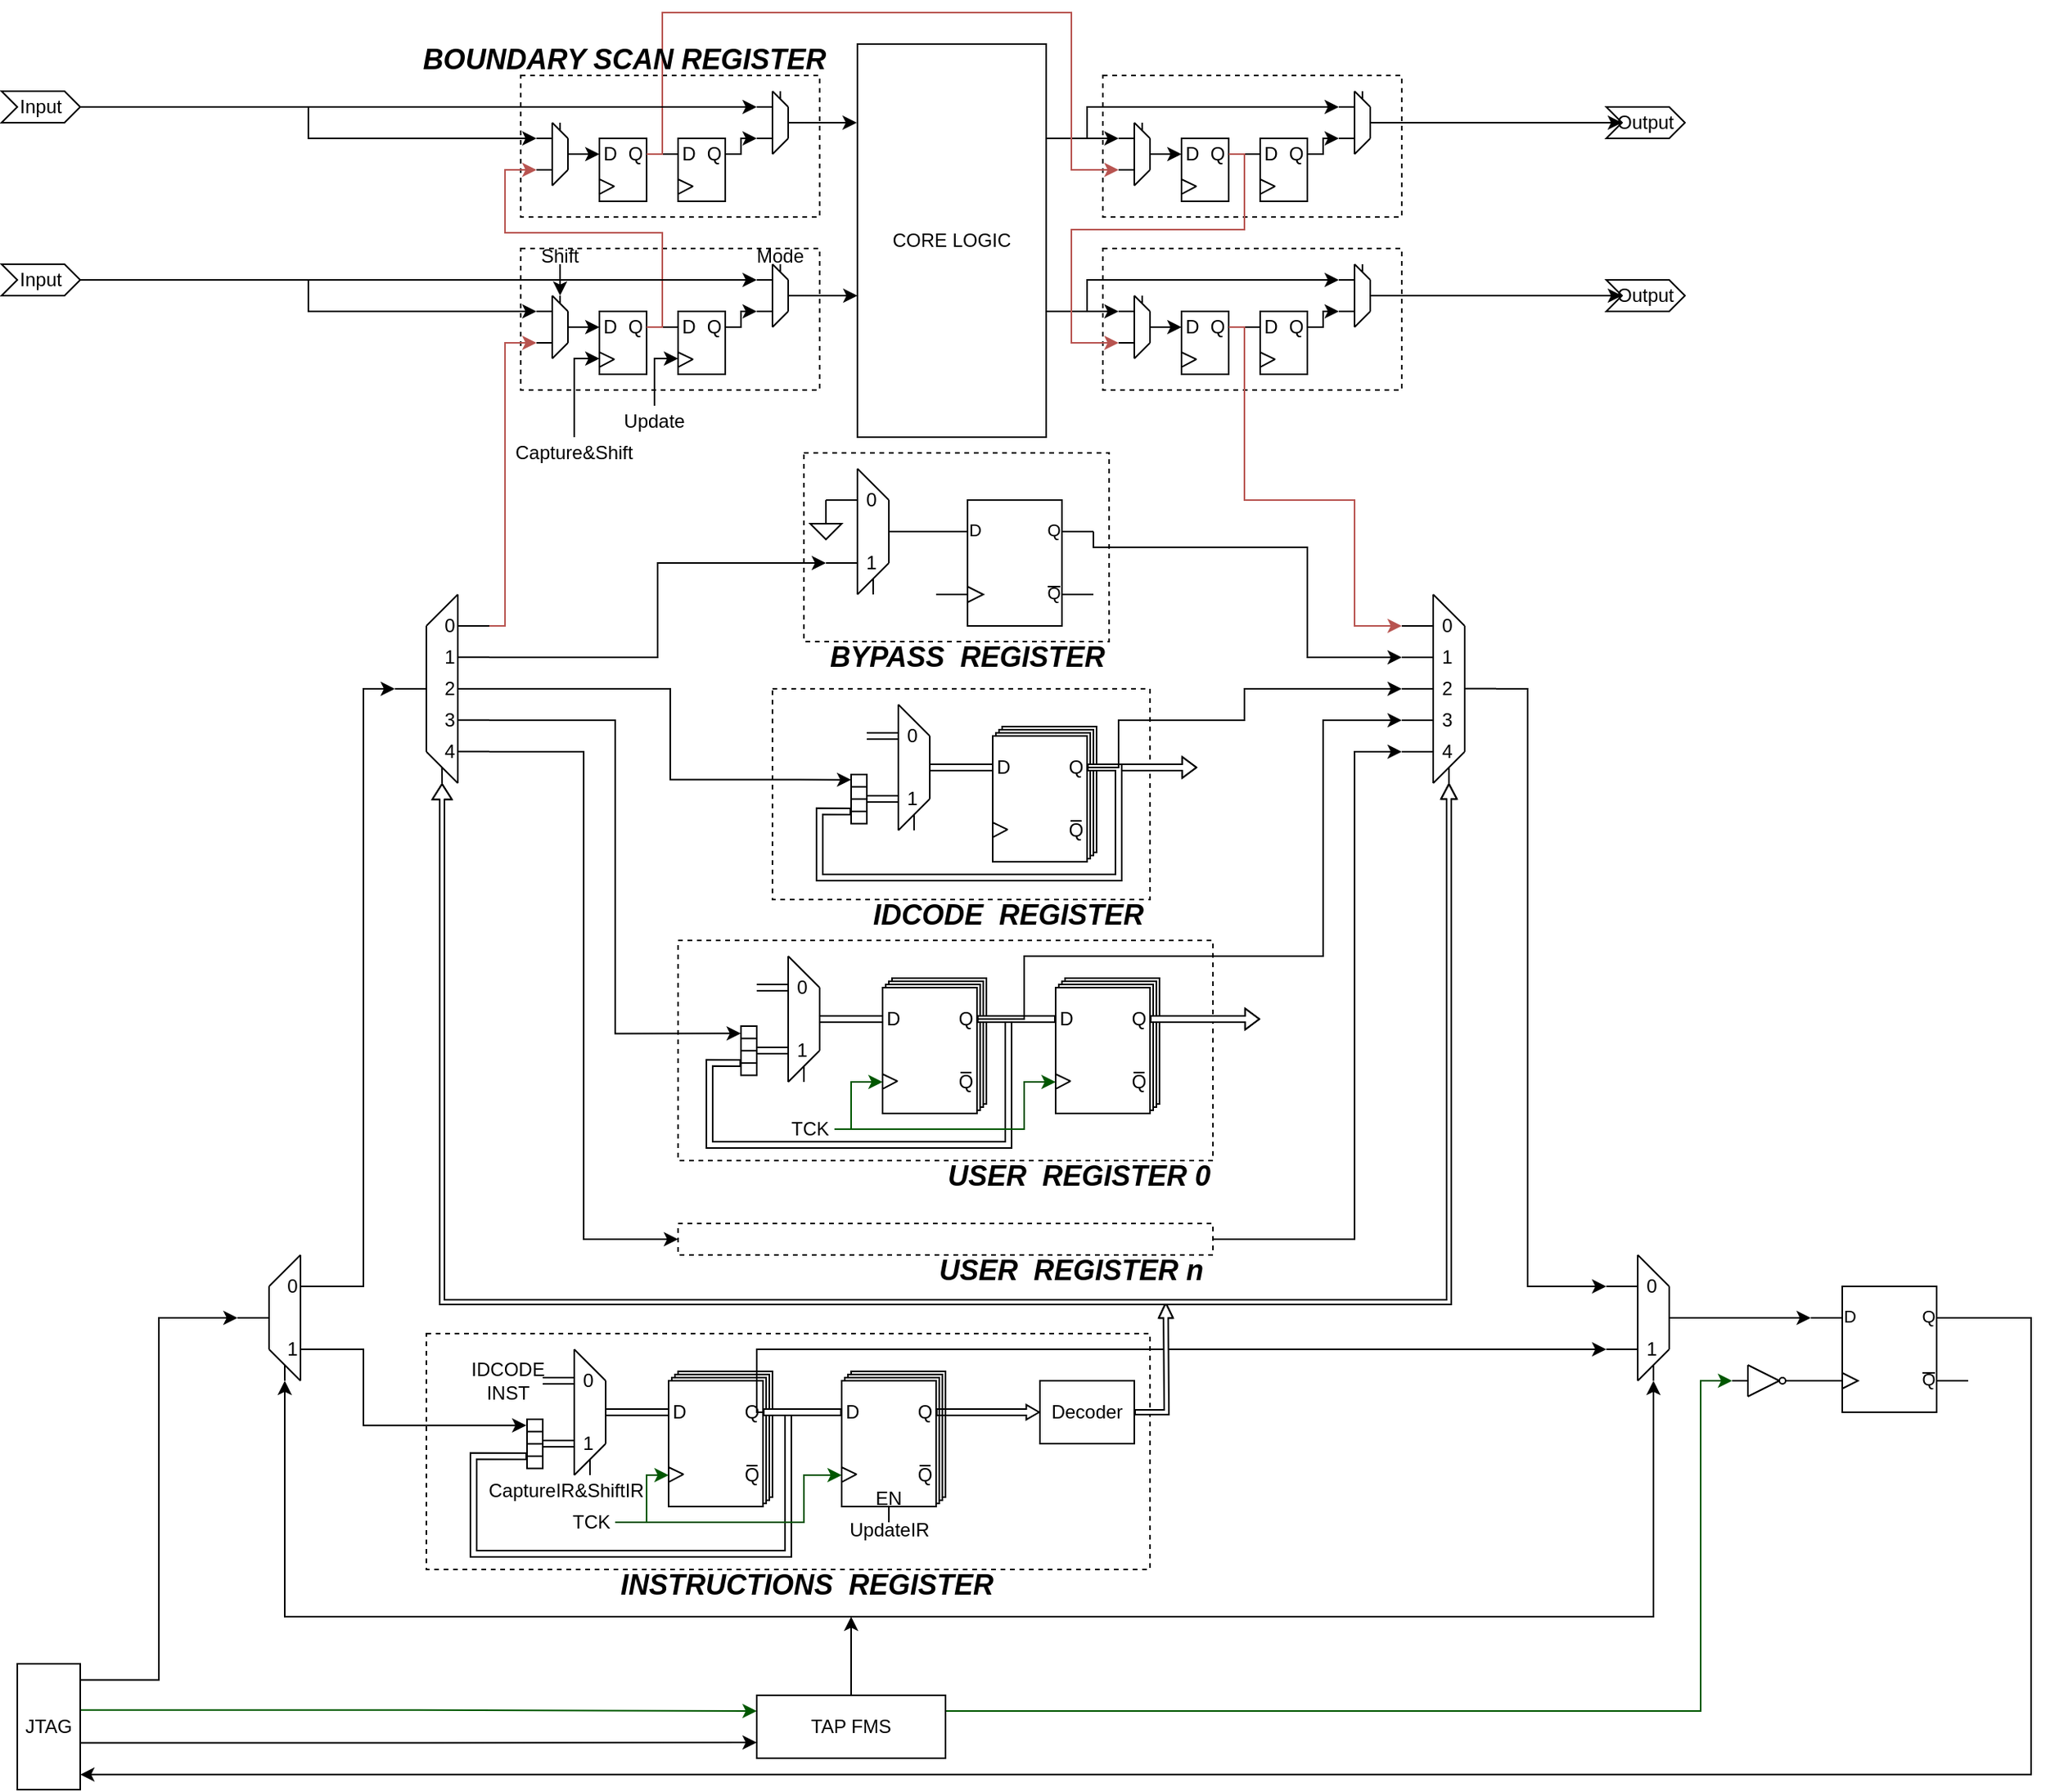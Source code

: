 <mxfile version="24.4.13" type="github">
  <diagram name="第 1 页" id="Ik-g8sNIh_6q8OoHqGbS">
    <mxGraphModel dx="2901" dy="1098" grid="1" gridSize="10" guides="1" tooltips="1" connect="1" arrows="1" fold="1" page="1" pageScale="1" pageWidth="827" pageHeight="1169" math="0" shadow="0">
      <root>
        <mxCell id="0" />
        <mxCell id="1" parent="0" />
        <mxCell id="hj5V9L2vQso6mufphsfm-456" value="" style="rounded=0;whiteSpace=wrap;html=1;fillColor=none;dashed=1;" vertex="1" parent="1">
          <mxGeometry x="200.01" y="130" width="190" height="90" as="geometry" />
        </mxCell>
        <mxCell id="hj5V9L2vQso6mufphsfm-422" value="" style="rounded=0;whiteSpace=wrap;html=1;fillColor=none;dashed=1;" vertex="1" parent="1">
          <mxGeometry x="200.01" y="240" width="190" height="90" as="geometry" />
        </mxCell>
        <mxCell id="hj5V9L2vQso6mufphsfm-173" value="" style="rounded=0;whiteSpace=wrap;html=1;fillColor=none;dashed=1;" vertex="1" parent="1">
          <mxGeometry x="140" y="930" width="460" height="150" as="geometry" />
        </mxCell>
        <mxCell id="hj5V9L2vQso6mufphsfm-175" value="" style="rounded=0;whiteSpace=wrap;html=1;fillColor=none;dashed=1;" vertex="1" parent="1">
          <mxGeometry x="300" y="680" width="340" height="140" as="geometry" />
        </mxCell>
        <mxCell id="hj5V9L2vQso6mufphsfm-26" value="" style="rounded=0;whiteSpace=wrap;html=1;fillColor=none;dashed=1;" vertex="1" parent="1">
          <mxGeometry x="380" y="370" width="194" height="120" as="geometry" />
        </mxCell>
        <mxCell id="hj5V9L2vQso6mufphsfm-1" value="" style="group;" vertex="1" connectable="0" parent="1">
          <mxGeometry x="500" y="544" width="100" height="110" as="geometry" />
        </mxCell>
        <mxCell id="hj5V9L2vQso6mufphsfm-174" value="" style="rounded=0;whiteSpace=wrap;html=1;fillColor=none;dashed=1;" vertex="1" parent="hj5V9L2vQso6mufphsfm-1">
          <mxGeometry x="-140" y="-24" width="240" height="134" as="geometry" />
        </mxCell>
        <mxCell id="hj5V9L2vQso6mufphsfm-2" value="" style="whiteSpace=wrap;html=1;container=0;" vertex="1" parent="hj5V9L2vQso6mufphsfm-1">
          <mxGeometry x="6" width="60" height="80" as="geometry" />
        </mxCell>
        <mxCell id="hj5V9L2vQso6mufphsfm-3" value="" style="whiteSpace=wrap;html=1;container=0;" vertex="1" parent="hj5V9L2vQso6mufphsfm-1">
          <mxGeometry x="4" y="2" width="60" height="80" as="geometry" />
        </mxCell>
        <mxCell id="hj5V9L2vQso6mufphsfm-4" value="" style="whiteSpace=wrap;html=1;container=0;" vertex="1" parent="hj5V9L2vQso6mufphsfm-1">
          <mxGeometry x="2" y="4" width="60" height="80" as="geometry" />
        </mxCell>
        <mxCell id="hj5V9L2vQso6mufphsfm-5" value="" style="whiteSpace=wrap;html=1;container=0;" vertex="1" parent="hj5V9L2vQso6mufphsfm-1">
          <mxGeometry y="6" width="60" height="80" as="geometry" />
        </mxCell>
        <mxCell id="hj5V9L2vQso6mufphsfm-6" value="" style="whiteSpace=wrap;html=1;container=0;" vertex="1" parent="hj5V9L2vQso6mufphsfm-1">
          <mxGeometry y="6" width="60" height="80" as="geometry" />
        </mxCell>
        <mxCell id="hj5V9L2vQso6mufphsfm-7" value="" style="edgeStyle=none;orthogonalLoop=1;jettySize=auto;html=1;rounded=0;exitX=-0.001;exitY=0.645;exitDx=0;exitDy=0;exitPerimeter=0;entryX=0.296;entryY=0.752;entryDx=0;entryDy=0;entryPerimeter=0;endArrow=none;endFill=0;" edge="1" parent="hj5V9L2vQso6mufphsfm-1">
          <mxGeometry width="80" relative="1" as="geometry">
            <mxPoint y="61" as="sourcePoint" />
            <mxPoint x="9.6" y="65.56" as="targetPoint" />
            <Array as="points" />
          </mxGeometry>
        </mxCell>
        <mxCell id="hj5V9L2vQso6mufphsfm-8" value="" style="edgeStyle=none;orthogonalLoop=1;jettySize=auto;html=1;rounded=0;exitX=-0.001;exitY=0.645;exitDx=0;exitDy=0;exitPerimeter=0;entryX=0.025;entryY=0.801;entryDx=0;entryDy=0;entryPerimeter=0;endArrow=none;endFill=0;" edge="1" parent="hj5V9L2vQso6mufphsfm-1">
          <mxGeometry width="80" relative="1" as="geometry">
            <mxPoint y="70.4" as="sourcePoint" />
            <mxPoint x="9.5" y="65.48" as="targetPoint" />
            <Array as="points" />
          </mxGeometry>
        </mxCell>
        <mxCell id="hj5V9L2vQso6mufphsfm-9" value="D" style="text;align=center;html=1;verticalAlign=middle;whiteSpace=wrap;rounded=0;container=0;" vertex="1" parent="hj5V9L2vQso6mufphsfm-1">
          <mxGeometry y="20" width="14" height="12" as="geometry" />
        </mxCell>
        <mxCell id="hj5V9L2vQso6mufphsfm-10" value="Q" style="text;align=center;html=1;verticalAlign=middle;whiteSpace=wrap;rounded=0;container=0;" vertex="1" parent="hj5V9L2vQso6mufphsfm-1">
          <mxGeometry x="46" y="20" width="14" height="12" as="geometry" />
        </mxCell>
        <mxCell id="hj5V9L2vQso6mufphsfm-11" value="Q" style="text;align=center;html=1;verticalAlign=middle;whiteSpace=wrap;rounded=0;container=0;" vertex="1" parent="hj5V9L2vQso6mufphsfm-1">
          <mxGeometry x="46" y="60" width="14" height="12" as="geometry" />
        </mxCell>
        <mxCell id="hj5V9L2vQso6mufphsfm-12" value="" style="edgeStyle=none;orthogonalLoop=1;jettySize=auto;html=1;rounded=0;entryX=0.75;entryY=0;entryDx=0;entryDy=0;endArrow=none;endFill=0;exitX=0.25;exitY=0;exitDx=0;exitDy=0;" edge="1" parent="hj5V9L2vQso6mufphsfm-1" source="hj5V9L2vQso6mufphsfm-11" target="hj5V9L2vQso6mufphsfm-11">
          <mxGeometry width="80" relative="1" as="geometry">
            <mxPoint x="-78" y="2" as="sourcePoint" />
            <mxPoint x="-48" y="-28" as="targetPoint" />
            <Array as="points" />
          </mxGeometry>
        </mxCell>
        <mxCell id="hj5V9L2vQso6mufphsfm-73" style="edgeStyle=orthogonalEdgeStyle;rounded=0;orthogonalLoop=1;jettySize=auto;html=1;exitX=1;exitY=0.5;exitDx=0;exitDy=0;shape=flexArrow;endArrow=block;endFill=0;width=4;fillColor=default;endWidth=8.525;endSize=2.695;" edge="1" parent="hj5V9L2vQso6mufphsfm-1" source="hj5V9L2vQso6mufphsfm-10">
          <mxGeometry relative="1" as="geometry">
            <mxPoint x="130" y="26.01" as="targetPoint" />
          </mxGeometry>
        </mxCell>
        <mxCell id="hj5V9L2vQso6mufphsfm-25" style="edgeStyle=orthogonalEdgeStyle;rounded=0;orthogonalLoop=1;jettySize=auto;html=1;exitX=0;exitY=0.25;exitDx=0;exitDy=0;exitPerimeter=0;entryX=1;entryY=0.5;entryDx=0;entryDy=0;endArrow=none;endFill=0;" edge="1" parent="1" source="hj5V9L2vQso6mufphsfm-13" target="hj5V9L2vQso6mufphsfm-14">
          <mxGeometry relative="1" as="geometry" />
        </mxCell>
        <mxCell id="hj5V9L2vQso6mufphsfm-13" value="" style="verticalLabelPosition=bottom;shadow=0;dashed=0;align=center;html=1;verticalAlign=top;shape=mxgraph.electrical.logic_gates.d_type_flip-flop;" vertex="1" parent="1">
          <mxGeometry x="464" y="400" width="100" height="80" as="geometry" />
        </mxCell>
        <mxCell id="hj5V9L2vQso6mufphsfm-14" value="" style="group;connectable=1;" vertex="1" connectable="0" parent="1">
          <mxGeometry x="394" y="380" width="60" height="80" as="geometry" />
        </mxCell>
        <mxCell id="hj5V9L2vQso6mufphsfm-15" value="" style="edgeStyle=none;orthogonalLoop=1;jettySize=auto;html=1;rounded=0;endArrow=none;endFill=0;" edge="1" parent="hj5V9L2vQso6mufphsfm-14">
          <mxGeometry width="80" relative="1" as="geometry">
            <mxPoint x="20" y="80" as="sourcePoint" />
            <mxPoint x="20" as="targetPoint" />
            <Array as="points" />
          </mxGeometry>
        </mxCell>
        <mxCell id="hj5V9L2vQso6mufphsfm-16" value="" style="edgeStyle=none;orthogonalLoop=1;jettySize=auto;html=1;rounded=0;endArrow=none;endFill=0;" edge="1" parent="hj5V9L2vQso6mufphsfm-14">
          <mxGeometry width="80" relative="1" as="geometry">
            <mxPoint x="40" y="60" as="sourcePoint" />
            <mxPoint x="40" y="20" as="targetPoint" />
            <Array as="points" />
          </mxGeometry>
        </mxCell>
        <mxCell id="hj5V9L2vQso6mufphsfm-17" value="" style="edgeStyle=none;orthogonalLoop=1;jettySize=auto;html=1;rounded=0;endArrow=none;endFill=0;" edge="1" parent="hj5V9L2vQso6mufphsfm-14">
          <mxGeometry width="80" relative="1" as="geometry">
            <mxPoint x="60" y="40" as="sourcePoint" />
            <mxPoint x="40" y="40" as="targetPoint" />
            <Array as="points" />
          </mxGeometry>
        </mxCell>
        <mxCell id="hj5V9L2vQso6mufphsfm-18" value="" style="edgeStyle=none;orthogonalLoop=1;jettySize=auto;html=1;rounded=0;endArrow=none;endFill=0;" edge="1" parent="hj5V9L2vQso6mufphsfm-14">
          <mxGeometry width="80" relative="1" as="geometry">
            <mxPoint x="20" y="20" as="sourcePoint" />
            <mxPoint y="20" as="targetPoint" />
            <Array as="points" />
          </mxGeometry>
        </mxCell>
        <mxCell id="hj5V9L2vQso6mufphsfm-19" value="" style="edgeStyle=none;orthogonalLoop=1;jettySize=auto;html=1;rounded=0;endArrow=none;endFill=0;" edge="1" parent="hj5V9L2vQso6mufphsfm-14">
          <mxGeometry width="80" relative="1" as="geometry">
            <mxPoint x="20" y="60" as="sourcePoint" />
            <mxPoint y="60" as="targetPoint" />
            <Array as="points" />
          </mxGeometry>
        </mxCell>
        <mxCell id="hj5V9L2vQso6mufphsfm-20" value="" style="edgeStyle=none;orthogonalLoop=1;jettySize=auto;html=1;rounded=0;endArrow=none;endFill=0;" edge="1" parent="hj5V9L2vQso6mufphsfm-14">
          <mxGeometry width="80" relative="1" as="geometry">
            <mxPoint x="40" y="20" as="sourcePoint" />
            <mxPoint x="20" as="targetPoint" />
            <Array as="points" />
          </mxGeometry>
        </mxCell>
        <mxCell id="hj5V9L2vQso6mufphsfm-21" value="" style="edgeStyle=none;orthogonalLoop=1;jettySize=auto;html=1;rounded=0;endArrow=none;endFill=0;" edge="1" parent="hj5V9L2vQso6mufphsfm-14">
          <mxGeometry width="80" relative="1" as="geometry">
            <mxPoint x="40" y="60" as="sourcePoint" />
            <mxPoint x="20" y="80" as="targetPoint" />
            <Array as="points" />
          </mxGeometry>
        </mxCell>
        <mxCell id="hj5V9L2vQso6mufphsfm-22" value="" style="edgeStyle=none;orthogonalLoop=1;jettySize=auto;html=1;rounded=0;endArrow=none;endFill=0;" edge="1" parent="hj5V9L2vQso6mufphsfm-14">
          <mxGeometry width="80" relative="1" as="geometry">
            <mxPoint x="30" y="80.0" as="sourcePoint" />
            <mxPoint x="30" y="70" as="targetPoint" />
            <Array as="points" />
          </mxGeometry>
        </mxCell>
        <mxCell id="hj5V9L2vQso6mufphsfm-23" value="0" style="text;strokeColor=none;align=center;fillColor=none;html=1;verticalAlign=middle;whiteSpace=wrap;rounded=0;" vertex="1" parent="hj5V9L2vQso6mufphsfm-14">
          <mxGeometry x="24" y="10" width="10" height="20" as="geometry" />
        </mxCell>
        <mxCell id="hj5V9L2vQso6mufphsfm-24" value="1" style="text;strokeColor=none;align=center;fillColor=none;html=1;verticalAlign=middle;whiteSpace=wrap;rounded=0;" vertex="1" parent="hj5V9L2vQso6mufphsfm-14">
          <mxGeometry x="24" y="50" width="10" height="20" as="geometry" />
        </mxCell>
        <mxCell id="hj5V9L2vQso6mufphsfm-27" style="edgeStyle=orthogonalEdgeStyle;rounded=0;orthogonalLoop=1;jettySize=auto;html=1;exitX=0;exitY=0.25;exitDx=0;exitDy=0;endArrow=none;endFill=0;" edge="1" parent="1" source="hj5V9L2vQso6mufphsfm-14">
          <mxGeometry relative="1" as="geometry">
            <mxPoint x="394" y="410" as="targetPoint" />
          </mxGeometry>
        </mxCell>
        <mxCell id="hj5V9L2vQso6mufphsfm-28" value="" style="pointerEvents=1;verticalLabelPosition=bottom;shadow=0;dashed=0;align=center;html=1;verticalAlign=top;shape=mxgraph.electrical.signal_sources.signal_ground;" vertex="1" parent="1">
          <mxGeometry x="384" y="410" width="20" height="15" as="geometry" />
        </mxCell>
        <mxCell id="hj5V9L2vQso6mufphsfm-40" style="edgeStyle=orthogonalEdgeStyle;rounded=0;orthogonalLoop=1;jettySize=auto;html=1;exitX=1;exitY=0.5;exitDx=0;exitDy=0;entryX=0;entryY=0.5;entryDx=0;entryDy=0;endArrow=none;endFill=0;shape=link;" edge="1" parent="1" target="hj5V9L2vQso6mufphsfm-9">
          <mxGeometry relative="1" as="geometry">
            <mxPoint x="480" y="570" as="sourcePoint" />
          </mxGeometry>
        </mxCell>
        <mxCell id="hj5V9L2vQso6mufphsfm-52" value="" style="group;connectable=1;" vertex="1" connectable="0" parent="1">
          <mxGeometry x="420" y="530" width="60" height="80" as="geometry" />
        </mxCell>
        <mxCell id="hj5V9L2vQso6mufphsfm-53" value="" style="edgeStyle=none;orthogonalLoop=1;jettySize=auto;html=1;rounded=0;endArrow=none;endFill=0;" edge="1" parent="hj5V9L2vQso6mufphsfm-52">
          <mxGeometry width="80" relative="1" as="geometry">
            <mxPoint x="20" y="80" as="sourcePoint" />
            <mxPoint x="20" as="targetPoint" />
            <Array as="points" />
          </mxGeometry>
        </mxCell>
        <mxCell id="hj5V9L2vQso6mufphsfm-54" value="" style="edgeStyle=none;orthogonalLoop=1;jettySize=auto;html=1;rounded=0;endArrow=none;endFill=0;" edge="1" parent="hj5V9L2vQso6mufphsfm-52">
          <mxGeometry width="80" relative="1" as="geometry">
            <mxPoint x="40" y="60" as="sourcePoint" />
            <mxPoint x="40" y="20" as="targetPoint" />
            <Array as="points" />
          </mxGeometry>
        </mxCell>
        <mxCell id="hj5V9L2vQso6mufphsfm-55" value="" style="edgeStyle=none;orthogonalLoop=1;jettySize=auto;html=1;rounded=0;endArrow=none;endFill=0;shape=link;" edge="1" parent="hj5V9L2vQso6mufphsfm-52">
          <mxGeometry width="80" relative="1" as="geometry">
            <mxPoint x="60" y="40" as="sourcePoint" />
            <mxPoint x="40" y="40" as="targetPoint" />
            <Array as="points" />
          </mxGeometry>
        </mxCell>
        <mxCell id="hj5V9L2vQso6mufphsfm-56" value="" style="edgeStyle=none;orthogonalLoop=1;jettySize=auto;html=1;rounded=0;endArrow=none;endFill=0;shape=link;" edge="1" parent="hj5V9L2vQso6mufphsfm-52">
          <mxGeometry width="80" relative="1" as="geometry">
            <mxPoint x="20" y="20" as="sourcePoint" />
            <mxPoint y="20" as="targetPoint" />
            <Array as="points" />
          </mxGeometry>
        </mxCell>
        <mxCell id="hj5V9L2vQso6mufphsfm-57" value="" style="edgeStyle=none;orthogonalLoop=1;jettySize=auto;html=1;rounded=0;endArrow=none;endFill=0;shape=link;" edge="1" parent="hj5V9L2vQso6mufphsfm-52">
          <mxGeometry width="80" relative="1" as="geometry">
            <mxPoint x="20" y="60" as="sourcePoint" />
            <mxPoint y="60" as="targetPoint" />
            <Array as="points" />
          </mxGeometry>
        </mxCell>
        <mxCell id="hj5V9L2vQso6mufphsfm-58" value="" style="edgeStyle=none;orthogonalLoop=1;jettySize=auto;html=1;rounded=0;endArrow=none;endFill=0;" edge="1" parent="hj5V9L2vQso6mufphsfm-52">
          <mxGeometry width="80" relative="1" as="geometry">
            <mxPoint x="40" y="20" as="sourcePoint" />
            <mxPoint x="20" as="targetPoint" />
            <Array as="points" />
          </mxGeometry>
        </mxCell>
        <mxCell id="hj5V9L2vQso6mufphsfm-59" value="" style="edgeStyle=none;orthogonalLoop=1;jettySize=auto;html=1;rounded=0;endArrow=none;endFill=0;" edge="1" parent="hj5V9L2vQso6mufphsfm-52">
          <mxGeometry width="80" relative="1" as="geometry">
            <mxPoint x="40" y="60" as="sourcePoint" />
            <mxPoint x="20" y="80" as="targetPoint" />
            <Array as="points" />
          </mxGeometry>
        </mxCell>
        <mxCell id="hj5V9L2vQso6mufphsfm-60" value="" style="edgeStyle=none;orthogonalLoop=1;jettySize=auto;html=1;rounded=0;endArrow=none;endFill=0;" edge="1" parent="hj5V9L2vQso6mufphsfm-52">
          <mxGeometry width="80" relative="1" as="geometry">
            <mxPoint x="30" y="80.0" as="sourcePoint" />
            <mxPoint x="30" y="70" as="targetPoint" />
            <Array as="points" />
          </mxGeometry>
        </mxCell>
        <mxCell id="hj5V9L2vQso6mufphsfm-61" value="0" style="text;strokeColor=none;align=center;fillColor=none;html=1;verticalAlign=middle;whiteSpace=wrap;rounded=0;" vertex="1" parent="hj5V9L2vQso6mufphsfm-52">
          <mxGeometry x="24" y="10" width="10" height="20" as="geometry" />
        </mxCell>
        <mxCell id="hj5V9L2vQso6mufphsfm-62" value="1" style="text;strokeColor=none;align=center;fillColor=none;html=1;verticalAlign=middle;whiteSpace=wrap;rounded=0;" vertex="1" parent="hj5V9L2vQso6mufphsfm-52">
          <mxGeometry x="24" y="50" width="10" height="20" as="geometry" />
        </mxCell>
        <mxCell id="hj5V9L2vQso6mufphsfm-63" value="" style="whiteSpace=wrap;html=1;rotation=-90;" vertex="1" parent="1">
          <mxGeometry x="399.38" y="585.13" width="31.25" height="10" as="geometry" />
        </mxCell>
        <mxCell id="hj5V9L2vQso6mufphsfm-66" style="edgeStyle=orthogonalEdgeStyle;rounded=0;orthogonalLoop=1;jettySize=auto;html=1;exitX=0.75;exitY=0;exitDx=0;exitDy=0;entryX=0.75;entryY=1;entryDx=0;entryDy=0;endArrow=none;endFill=0;" edge="1" parent="1" source="hj5V9L2vQso6mufphsfm-63" target="hj5V9L2vQso6mufphsfm-63">
          <mxGeometry relative="1" as="geometry" />
        </mxCell>
        <mxCell id="hj5V9L2vQso6mufphsfm-67" style="edgeStyle=orthogonalEdgeStyle;rounded=0;orthogonalLoop=1;jettySize=auto;html=1;exitX=0.5;exitY=0;exitDx=0;exitDy=0;entryX=0.5;entryY=1;entryDx=0;entryDy=0;endArrow=none;endFill=0;" edge="1" parent="1" source="hj5V9L2vQso6mufphsfm-63" target="hj5V9L2vQso6mufphsfm-63">
          <mxGeometry relative="1" as="geometry" />
        </mxCell>
        <mxCell id="hj5V9L2vQso6mufphsfm-68" style="edgeStyle=orthogonalEdgeStyle;rounded=0;orthogonalLoop=1;jettySize=auto;html=1;exitX=0.25;exitY=0;exitDx=0;exitDy=0;entryX=0.25;entryY=1;entryDx=0;entryDy=0;endArrow=none;endFill=0;" edge="1" parent="1" source="hj5V9L2vQso6mufphsfm-63" target="hj5V9L2vQso6mufphsfm-63">
          <mxGeometry relative="1" as="geometry" />
        </mxCell>
        <mxCell id="hj5V9L2vQso6mufphsfm-72" value="" style="edgeStyle=orthogonalEdgeStyle;rounded=0;orthogonalLoop=1;jettySize=auto;html=1;entryX=0.25;entryY=0;entryDx=0;entryDy=0;shape=flexArrow;exitX=1;exitY=0.5;exitDx=0;exitDy=0;endArrow=none;endFill=0;width=4;fillColor=default;" edge="1" parent="1" source="hj5V9L2vQso6mufphsfm-10" target="hj5V9L2vQso6mufphsfm-63">
          <mxGeometry relative="1" as="geometry">
            <mxPoint x="570" y="570" as="sourcePoint" />
            <mxPoint x="410" y="598" as="targetPoint" />
            <Array as="points">
              <mxPoint x="580" y="570" />
              <mxPoint x="580" y="640" />
              <mxPoint x="390" y="640" />
              <mxPoint x="390" y="598" />
            </Array>
          </mxGeometry>
        </mxCell>
        <mxCell id="hj5V9L2vQso6mufphsfm-74" value="" style="group;" vertex="1" connectable="0" parent="1">
          <mxGeometry x="294" y="954" width="66" height="86" as="geometry" />
        </mxCell>
        <mxCell id="hj5V9L2vQso6mufphsfm-75" value="" style="whiteSpace=wrap;html=1;container=0;" vertex="1" parent="hj5V9L2vQso6mufphsfm-74">
          <mxGeometry x="6" width="60" height="80" as="geometry" />
        </mxCell>
        <mxCell id="hj5V9L2vQso6mufphsfm-76" value="" style="whiteSpace=wrap;html=1;container=0;" vertex="1" parent="hj5V9L2vQso6mufphsfm-74">
          <mxGeometry x="4" y="2" width="60" height="80" as="geometry" />
        </mxCell>
        <mxCell id="hj5V9L2vQso6mufphsfm-77" value="" style="whiteSpace=wrap;html=1;container=0;" vertex="1" parent="hj5V9L2vQso6mufphsfm-74">
          <mxGeometry x="2" y="4" width="60" height="80" as="geometry" />
        </mxCell>
        <mxCell id="hj5V9L2vQso6mufphsfm-78" value="" style="whiteSpace=wrap;html=1;container=0;" vertex="1" parent="hj5V9L2vQso6mufphsfm-74">
          <mxGeometry y="6" width="60" height="80" as="geometry" />
        </mxCell>
        <mxCell id="hj5V9L2vQso6mufphsfm-79" value="" style="whiteSpace=wrap;html=1;container=0;" vertex="1" parent="hj5V9L2vQso6mufphsfm-74">
          <mxGeometry y="6" width="60" height="80" as="geometry" />
        </mxCell>
        <mxCell id="hj5V9L2vQso6mufphsfm-80" value="" style="edgeStyle=none;orthogonalLoop=1;jettySize=auto;html=1;rounded=0;exitX=-0.001;exitY=0.645;exitDx=0;exitDy=0;exitPerimeter=0;entryX=0.296;entryY=0.752;entryDx=0;entryDy=0;entryPerimeter=0;endArrow=none;endFill=0;" edge="1" parent="hj5V9L2vQso6mufphsfm-74">
          <mxGeometry width="80" relative="1" as="geometry">
            <mxPoint y="61" as="sourcePoint" />
            <mxPoint x="9.6" y="65.56" as="targetPoint" />
            <Array as="points" />
          </mxGeometry>
        </mxCell>
        <mxCell id="hj5V9L2vQso6mufphsfm-81" value="" style="edgeStyle=none;orthogonalLoop=1;jettySize=auto;html=1;rounded=0;exitX=-0.001;exitY=0.645;exitDx=0;exitDy=0;exitPerimeter=0;entryX=0.025;entryY=0.801;entryDx=0;entryDy=0;entryPerimeter=0;endArrow=none;endFill=0;" edge="1" parent="hj5V9L2vQso6mufphsfm-74">
          <mxGeometry width="80" relative="1" as="geometry">
            <mxPoint y="70.4" as="sourcePoint" />
            <mxPoint x="9.5" y="65.48" as="targetPoint" />
            <Array as="points" />
          </mxGeometry>
        </mxCell>
        <mxCell id="hj5V9L2vQso6mufphsfm-82" value="D" style="text;strokeColor=none;align=center;fillColor=none;html=1;verticalAlign=middle;whiteSpace=wrap;rounded=0;container=0;" vertex="1" parent="hj5V9L2vQso6mufphsfm-74">
          <mxGeometry y="20" width="14" height="12" as="geometry" />
        </mxCell>
        <mxCell id="hj5V9L2vQso6mufphsfm-84" value="Q" style="text;strokeColor=none;align=center;fillColor=none;html=1;verticalAlign=middle;whiteSpace=wrap;rounded=0;container=0;" vertex="1" parent="hj5V9L2vQso6mufphsfm-74">
          <mxGeometry x="46" y="20" width="14" height="12" as="geometry" />
        </mxCell>
        <mxCell id="hj5V9L2vQso6mufphsfm-85" value="Q" style="text;strokeColor=none;align=center;fillColor=none;html=1;verticalAlign=middle;whiteSpace=wrap;rounded=0;container=0;" vertex="1" parent="hj5V9L2vQso6mufphsfm-74">
          <mxGeometry x="46" y="60" width="14" height="12" as="geometry" />
        </mxCell>
        <mxCell id="hj5V9L2vQso6mufphsfm-86" value="" style="edgeStyle=none;orthogonalLoop=1;jettySize=auto;html=1;rounded=0;entryX=0.75;entryY=0;entryDx=0;entryDy=0;endArrow=none;endFill=0;exitX=0.25;exitY=0;exitDx=0;exitDy=0;" edge="1" parent="hj5V9L2vQso6mufphsfm-74" source="hj5V9L2vQso6mufphsfm-85" target="hj5V9L2vQso6mufphsfm-85">
          <mxGeometry width="80" relative="1" as="geometry">
            <mxPoint x="-78" y="2" as="sourcePoint" />
            <mxPoint x="-48" y="-28" as="targetPoint" />
            <Array as="points" />
          </mxGeometry>
        </mxCell>
        <mxCell id="hj5V9L2vQso6mufphsfm-87" style="edgeStyle=orthogonalEdgeStyle;rounded=0;orthogonalLoop=1;jettySize=auto;html=1;exitX=1;exitY=0.5;exitDx=0;exitDy=0;entryX=0;entryY=0.5;entryDx=0;entryDy=0;endArrow=none;endFill=0;shape=link;" edge="1" parent="1" target="hj5V9L2vQso6mufphsfm-82">
          <mxGeometry relative="1" as="geometry">
            <mxPoint x="274" y="980" as="sourcePoint" />
          </mxGeometry>
        </mxCell>
        <mxCell id="hj5V9L2vQso6mufphsfm-88" value="" style="group;connectable=1;" vertex="1" connectable="0" parent="1">
          <mxGeometry x="214" y="940" width="60" height="80" as="geometry" />
        </mxCell>
        <mxCell id="hj5V9L2vQso6mufphsfm-89" value="" style="edgeStyle=none;orthogonalLoop=1;jettySize=auto;html=1;rounded=0;endArrow=none;endFill=0;" edge="1" parent="hj5V9L2vQso6mufphsfm-88">
          <mxGeometry width="80" relative="1" as="geometry">
            <mxPoint x="20" y="80" as="sourcePoint" />
            <mxPoint x="20" as="targetPoint" />
            <Array as="points" />
          </mxGeometry>
        </mxCell>
        <mxCell id="hj5V9L2vQso6mufphsfm-90" value="" style="edgeStyle=none;orthogonalLoop=1;jettySize=auto;html=1;rounded=0;endArrow=none;endFill=0;" edge="1" parent="hj5V9L2vQso6mufphsfm-88">
          <mxGeometry width="80" relative="1" as="geometry">
            <mxPoint x="40" y="60" as="sourcePoint" />
            <mxPoint x="40" y="20" as="targetPoint" />
            <Array as="points" />
          </mxGeometry>
        </mxCell>
        <mxCell id="hj5V9L2vQso6mufphsfm-91" value="" style="edgeStyle=none;orthogonalLoop=1;jettySize=auto;html=1;rounded=0;endArrow=none;endFill=0;shape=link;" edge="1" parent="hj5V9L2vQso6mufphsfm-88">
          <mxGeometry width="80" relative="1" as="geometry">
            <mxPoint x="60" y="40" as="sourcePoint" />
            <mxPoint x="40" y="40" as="targetPoint" />
            <Array as="points" />
          </mxGeometry>
        </mxCell>
        <mxCell id="hj5V9L2vQso6mufphsfm-92" value="" style="edgeStyle=none;orthogonalLoop=1;jettySize=auto;html=1;rounded=0;endArrow=none;endFill=0;shape=link;" edge="1" parent="hj5V9L2vQso6mufphsfm-88">
          <mxGeometry width="80" relative="1" as="geometry">
            <mxPoint x="20" y="20" as="sourcePoint" />
            <mxPoint y="20" as="targetPoint" />
            <Array as="points" />
          </mxGeometry>
        </mxCell>
        <mxCell id="hj5V9L2vQso6mufphsfm-93" value="" style="edgeStyle=none;orthogonalLoop=1;jettySize=auto;html=1;rounded=0;endArrow=none;endFill=0;shape=link;" edge="1" parent="hj5V9L2vQso6mufphsfm-88">
          <mxGeometry width="80" relative="1" as="geometry">
            <mxPoint x="20" y="60" as="sourcePoint" />
            <mxPoint y="60" as="targetPoint" />
            <Array as="points" />
          </mxGeometry>
        </mxCell>
        <mxCell id="hj5V9L2vQso6mufphsfm-94" value="" style="edgeStyle=none;orthogonalLoop=1;jettySize=auto;html=1;rounded=0;endArrow=none;endFill=0;" edge="1" parent="hj5V9L2vQso6mufphsfm-88">
          <mxGeometry width="80" relative="1" as="geometry">
            <mxPoint x="40" y="20" as="sourcePoint" />
            <mxPoint x="20" as="targetPoint" />
            <Array as="points" />
          </mxGeometry>
        </mxCell>
        <mxCell id="hj5V9L2vQso6mufphsfm-95" value="" style="edgeStyle=none;orthogonalLoop=1;jettySize=auto;html=1;rounded=0;endArrow=none;endFill=0;" edge="1" parent="hj5V9L2vQso6mufphsfm-88">
          <mxGeometry width="80" relative="1" as="geometry">
            <mxPoint x="40" y="60" as="sourcePoint" />
            <mxPoint x="20" y="80" as="targetPoint" />
            <Array as="points" />
          </mxGeometry>
        </mxCell>
        <mxCell id="hj5V9L2vQso6mufphsfm-96" value="" style="edgeStyle=none;orthogonalLoop=1;jettySize=auto;html=1;rounded=0;endArrow=none;endFill=0;" edge="1" parent="hj5V9L2vQso6mufphsfm-88">
          <mxGeometry width="80" relative="1" as="geometry">
            <mxPoint x="30" y="80.0" as="sourcePoint" />
            <mxPoint x="30" y="70" as="targetPoint" />
            <Array as="points" />
          </mxGeometry>
        </mxCell>
        <mxCell id="hj5V9L2vQso6mufphsfm-97" value="0" style="text;strokeColor=none;align=center;fillColor=none;html=1;verticalAlign=middle;whiteSpace=wrap;rounded=0;" vertex="1" parent="hj5V9L2vQso6mufphsfm-88">
          <mxGeometry x="24" y="10" width="10" height="20" as="geometry" />
        </mxCell>
        <mxCell id="hj5V9L2vQso6mufphsfm-98" value="1" style="text;strokeColor=none;align=center;fillColor=none;html=1;verticalAlign=middle;whiteSpace=wrap;rounded=0;" vertex="1" parent="hj5V9L2vQso6mufphsfm-88">
          <mxGeometry x="24" y="50" width="10" height="20" as="geometry" />
        </mxCell>
        <mxCell id="hj5V9L2vQso6mufphsfm-100" value="" style="whiteSpace=wrap;html=1;rotation=-90;" vertex="1" parent="1">
          <mxGeometry x="193.38" y="995.13" width="31.25" height="10" as="geometry" />
        </mxCell>
        <mxCell id="hj5V9L2vQso6mufphsfm-101" style="edgeStyle=orthogonalEdgeStyle;rounded=0;orthogonalLoop=1;jettySize=auto;html=1;exitX=0.75;exitY=0;exitDx=0;exitDy=0;entryX=0.75;entryY=1;entryDx=0;entryDy=0;endArrow=none;endFill=0;" edge="1" parent="1" source="hj5V9L2vQso6mufphsfm-100" target="hj5V9L2vQso6mufphsfm-100">
          <mxGeometry relative="1" as="geometry" />
        </mxCell>
        <mxCell id="hj5V9L2vQso6mufphsfm-102" style="edgeStyle=orthogonalEdgeStyle;rounded=0;orthogonalLoop=1;jettySize=auto;html=1;exitX=0.5;exitY=0;exitDx=0;exitDy=0;entryX=0.5;entryY=1;entryDx=0;entryDy=0;endArrow=none;endFill=0;" edge="1" parent="1" source="hj5V9L2vQso6mufphsfm-100" target="hj5V9L2vQso6mufphsfm-100">
          <mxGeometry relative="1" as="geometry" />
        </mxCell>
        <mxCell id="hj5V9L2vQso6mufphsfm-103" style="edgeStyle=orthogonalEdgeStyle;rounded=0;orthogonalLoop=1;jettySize=auto;html=1;exitX=0.25;exitY=0;exitDx=0;exitDy=0;entryX=0.25;entryY=1;entryDx=0;entryDy=0;endArrow=none;endFill=0;" edge="1" parent="1" source="hj5V9L2vQso6mufphsfm-100" target="hj5V9L2vQso6mufphsfm-100">
          <mxGeometry relative="1" as="geometry" />
        </mxCell>
        <mxCell id="hj5V9L2vQso6mufphsfm-105" value="" style="group;" vertex="1" connectable="0" parent="1">
          <mxGeometry x="404" y="954" width="66" height="86" as="geometry" />
        </mxCell>
        <mxCell id="hj5V9L2vQso6mufphsfm-106" value="" style="whiteSpace=wrap;html=1;container=0;" vertex="1" parent="hj5V9L2vQso6mufphsfm-105">
          <mxGeometry x="6" width="60" height="80" as="geometry" />
        </mxCell>
        <mxCell id="hj5V9L2vQso6mufphsfm-107" value="" style="whiteSpace=wrap;html=1;container=0;" vertex="1" parent="hj5V9L2vQso6mufphsfm-105">
          <mxGeometry x="4" y="2.0" width="60" height="80" as="geometry" />
        </mxCell>
        <mxCell id="hj5V9L2vQso6mufphsfm-108" value="" style="whiteSpace=wrap;html=1;container=0;" vertex="1" parent="hj5V9L2vQso6mufphsfm-105">
          <mxGeometry x="2" y="4.0" width="60" height="80" as="geometry" />
        </mxCell>
        <mxCell id="hj5V9L2vQso6mufphsfm-109" value="" style="whiteSpace=wrap;html=1;container=0;" vertex="1" parent="hj5V9L2vQso6mufphsfm-105">
          <mxGeometry y="6" width="60" height="80" as="geometry" />
        </mxCell>
        <mxCell id="hj5V9L2vQso6mufphsfm-110" value="" style="whiteSpace=wrap;html=1;container=0;" vertex="1" parent="hj5V9L2vQso6mufphsfm-105">
          <mxGeometry y="6" width="60" height="80" as="geometry" />
        </mxCell>
        <mxCell id="hj5V9L2vQso6mufphsfm-111" value="" style="edgeStyle=none;orthogonalLoop=1;jettySize=auto;html=1;rounded=0;exitX=-0.001;exitY=0.645;exitDx=0;exitDy=0;exitPerimeter=0;entryX=0.296;entryY=0.752;entryDx=0;entryDy=0;entryPerimeter=0;endArrow=none;endFill=0;" edge="1" parent="hj5V9L2vQso6mufphsfm-105">
          <mxGeometry width="80" relative="1" as="geometry">
            <mxPoint y="61.0" as="sourcePoint" />
            <mxPoint x="9.6" y="65.56" as="targetPoint" />
            <Array as="points" />
          </mxGeometry>
        </mxCell>
        <mxCell id="hj5V9L2vQso6mufphsfm-112" value="" style="edgeStyle=none;orthogonalLoop=1;jettySize=auto;html=1;rounded=0;exitX=-0.001;exitY=0.645;exitDx=0;exitDy=0;exitPerimeter=0;entryX=0.025;entryY=0.801;entryDx=0;entryDy=0;entryPerimeter=0;endArrow=none;endFill=0;" edge="1" parent="hj5V9L2vQso6mufphsfm-105">
          <mxGeometry width="80" relative="1" as="geometry">
            <mxPoint y="70.4" as="sourcePoint" />
            <mxPoint x="9.5" y="65.48" as="targetPoint" />
            <Array as="points" />
          </mxGeometry>
        </mxCell>
        <mxCell id="hj5V9L2vQso6mufphsfm-113" value="D" style="text;strokeColor=none;align=center;fillColor=none;html=1;verticalAlign=middle;whiteSpace=wrap;rounded=0;container=0;" vertex="1" parent="hj5V9L2vQso6mufphsfm-105">
          <mxGeometry y="20" width="14" height="12" as="geometry" />
        </mxCell>
        <mxCell id="hj5V9L2vQso6mufphsfm-114" value="Q" style="text;strokeColor=none;align=center;fillColor=none;html=1;verticalAlign=middle;whiteSpace=wrap;rounded=0;container=0;" vertex="1" parent="hj5V9L2vQso6mufphsfm-105">
          <mxGeometry x="46" y="20" width="14" height="12" as="geometry" />
        </mxCell>
        <mxCell id="hj5V9L2vQso6mufphsfm-115" value="Q" style="text;strokeColor=none;align=center;fillColor=none;html=1;verticalAlign=middle;whiteSpace=wrap;rounded=0;container=0;" vertex="1" parent="hj5V9L2vQso6mufphsfm-105">
          <mxGeometry x="46" y="60" width="14" height="12" as="geometry" />
        </mxCell>
        <mxCell id="hj5V9L2vQso6mufphsfm-116" value="" style="edgeStyle=none;orthogonalLoop=1;jettySize=auto;html=1;rounded=0;entryX=0.75;entryY=0;entryDx=0;entryDy=0;endArrow=none;endFill=0;exitX=0.25;exitY=0;exitDx=0;exitDy=0;" edge="1" parent="hj5V9L2vQso6mufphsfm-105" source="hj5V9L2vQso6mufphsfm-115" target="hj5V9L2vQso6mufphsfm-115">
          <mxGeometry width="80" relative="1" as="geometry">
            <mxPoint x="-78" y="2.0" as="sourcePoint" />
            <mxPoint x="-48" y="-28" as="targetPoint" />
            <Array as="points" />
          </mxGeometry>
        </mxCell>
        <mxCell id="hj5V9L2vQso6mufphsfm-573" value="EN" style="text;strokeColor=none;align=center;fillColor=none;html=1;verticalAlign=middle;whiteSpace=wrap;rounded=0;" vertex="1" parent="hj5V9L2vQso6mufphsfm-105">
          <mxGeometry x="20" y="76" width="20" height="10" as="geometry" />
        </mxCell>
        <mxCell id="hj5V9L2vQso6mufphsfm-118" style="edgeStyle=orthogonalEdgeStyle;rounded=0;orthogonalLoop=1;jettySize=auto;html=1;entryX=0.25;entryY=0;entryDx=0;entryDy=0;shape=flexArrow;endArrow=none;endFill=0;width=4;fillColor=default;" edge="1" parent="1" target="hj5V9L2vQso6mufphsfm-100">
          <mxGeometry relative="1" as="geometry">
            <mxPoint x="360" y="980" as="sourcePoint" />
            <mxPoint x="194.015" y="1007.943" as="targetPoint" />
            <Array as="points">
              <mxPoint x="370" y="980" />
              <mxPoint x="370" y="1070" />
              <mxPoint x="170" y="1070" />
              <mxPoint x="170" y="1008" />
            </Array>
          </mxGeometry>
        </mxCell>
        <mxCell id="hj5V9L2vQso6mufphsfm-119" style="edgeStyle=orthogonalEdgeStyle;rounded=0;orthogonalLoop=1;jettySize=auto;html=1;exitX=1;exitY=0.5;exitDx=0;exitDy=0;shape=flexArrow;endArrow=none;endFill=0;width=4;entryX=0;entryY=0.5;entryDx=0;entryDy=0;fillColor=default;" edge="1" parent="1" source="hj5V9L2vQso6mufphsfm-84" target="hj5V9L2vQso6mufphsfm-113">
          <mxGeometry relative="1" as="geometry">
            <mxPoint x="394" y="980" as="targetPoint" />
          </mxGeometry>
        </mxCell>
        <mxCell id="hj5V9L2vQso6mufphsfm-122" value="" style="group;" vertex="1" connectable="0" parent="1">
          <mxGeometry x="430" y="704" width="66" height="86" as="geometry" />
        </mxCell>
        <mxCell id="hj5V9L2vQso6mufphsfm-123" value="" style="whiteSpace=wrap;html=1;container=0;" vertex="1" parent="hj5V9L2vQso6mufphsfm-122">
          <mxGeometry x="6" width="60" height="80" as="geometry" />
        </mxCell>
        <mxCell id="hj5V9L2vQso6mufphsfm-124" value="" style="whiteSpace=wrap;html=1;container=0;" vertex="1" parent="hj5V9L2vQso6mufphsfm-122">
          <mxGeometry x="4" y="2" width="60" height="80" as="geometry" />
        </mxCell>
        <mxCell id="hj5V9L2vQso6mufphsfm-125" value="" style="whiteSpace=wrap;html=1;container=0;" vertex="1" parent="hj5V9L2vQso6mufphsfm-122">
          <mxGeometry x="2" y="4" width="60" height="80" as="geometry" />
        </mxCell>
        <mxCell id="hj5V9L2vQso6mufphsfm-126" value="" style="whiteSpace=wrap;html=1;container=0;" vertex="1" parent="hj5V9L2vQso6mufphsfm-122">
          <mxGeometry y="6" width="60" height="80" as="geometry" />
        </mxCell>
        <mxCell id="hj5V9L2vQso6mufphsfm-127" value="" style="whiteSpace=wrap;html=1;container=0;" vertex="1" parent="hj5V9L2vQso6mufphsfm-122">
          <mxGeometry y="6" width="60" height="80" as="geometry" />
        </mxCell>
        <mxCell id="hj5V9L2vQso6mufphsfm-128" value="" style="edgeStyle=none;orthogonalLoop=1;jettySize=auto;html=1;rounded=0;exitX=-0.001;exitY=0.645;exitDx=0;exitDy=0;exitPerimeter=0;entryX=0.296;entryY=0.752;entryDx=0;entryDy=0;entryPerimeter=0;endArrow=none;endFill=0;" edge="1" parent="hj5V9L2vQso6mufphsfm-122">
          <mxGeometry width="80" relative="1" as="geometry">
            <mxPoint y="61" as="sourcePoint" />
            <mxPoint x="9.6" y="65.56" as="targetPoint" />
            <Array as="points" />
          </mxGeometry>
        </mxCell>
        <mxCell id="hj5V9L2vQso6mufphsfm-129" value="" style="edgeStyle=none;orthogonalLoop=1;jettySize=auto;html=1;rounded=0;exitX=-0.001;exitY=0.645;exitDx=0;exitDy=0;exitPerimeter=0;entryX=0.025;entryY=0.801;entryDx=0;entryDy=0;entryPerimeter=0;endArrow=none;endFill=0;" edge="1" parent="hj5V9L2vQso6mufphsfm-122">
          <mxGeometry width="80" relative="1" as="geometry">
            <mxPoint y="70.4" as="sourcePoint" />
            <mxPoint x="9.5" y="65.48" as="targetPoint" />
            <Array as="points" />
          </mxGeometry>
        </mxCell>
        <mxCell id="hj5V9L2vQso6mufphsfm-130" value="D" style="text;strokeColor=none;align=center;fillColor=none;html=1;verticalAlign=middle;whiteSpace=wrap;rounded=0;container=0;" vertex="1" parent="hj5V9L2vQso6mufphsfm-122">
          <mxGeometry y="20" width="14" height="12" as="geometry" />
        </mxCell>
        <mxCell id="hj5V9L2vQso6mufphsfm-131" value="Q" style="text;strokeColor=none;align=center;fillColor=none;html=1;verticalAlign=middle;whiteSpace=wrap;rounded=0;container=0;" vertex="1" parent="hj5V9L2vQso6mufphsfm-122">
          <mxGeometry x="46" y="20" width="14" height="12" as="geometry" />
        </mxCell>
        <mxCell id="hj5V9L2vQso6mufphsfm-132" value="Q" style="text;strokeColor=none;align=center;fillColor=none;html=1;verticalAlign=middle;whiteSpace=wrap;rounded=0;container=0;" vertex="1" parent="hj5V9L2vQso6mufphsfm-122">
          <mxGeometry x="46" y="60" width="14" height="12" as="geometry" />
        </mxCell>
        <mxCell id="hj5V9L2vQso6mufphsfm-133" value="" style="edgeStyle=none;orthogonalLoop=1;jettySize=auto;html=1;rounded=0;entryX=0.75;entryY=0;entryDx=0;entryDy=0;endArrow=none;endFill=0;exitX=0.25;exitY=0;exitDx=0;exitDy=0;" edge="1" parent="hj5V9L2vQso6mufphsfm-122" source="hj5V9L2vQso6mufphsfm-132" target="hj5V9L2vQso6mufphsfm-132">
          <mxGeometry width="80" relative="1" as="geometry">
            <mxPoint x="-78" y="2" as="sourcePoint" />
            <mxPoint x="-48" y="-28" as="targetPoint" />
            <Array as="points" />
          </mxGeometry>
        </mxCell>
        <mxCell id="hj5V9L2vQso6mufphsfm-134" style="edgeStyle=orthogonalEdgeStyle;rounded=0;orthogonalLoop=1;jettySize=auto;html=1;exitX=1;exitY=0.5;exitDx=0;exitDy=0;entryX=0;entryY=0.5;entryDx=0;entryDy=0;endArrow=none;endFill=0;shape=link;" edge="1" parent="1" target="hj5V9L2vQso6mufphsfm-130">
          <mxGeometry relative="1" as="geometry">
            <mxPoint x="410" y="730" as="sourcePoint" />
          </mxGeometry>
        </mxCell>
        <mxCell id="hj5V9L2vQso6mufphsfm-135" value="" style="group;connectable=1;" vertex="1" connectable="0" parent="1">
          <mxGeometry x="350" y="690" width="60" height="80" as="geometry" />
        </mxCell>
        <mxCell id="hj5V9L2vQso6mufphsfm-136" value="" style="edgeStyle=none;orthogonalLoop=1;jettySize=auto;html=1;rounded=0;endArrow=none;endFill=0;" edge="1" parent="hj5V9L2vQso6mufphsfm-135">
          <mxGeometry width="80" relative="1" as="geometry">
            <mxPoint x="20" y="80" as="sourcePoint" />
            <mxPoint x="20" as="targetPoint" />
            <Array as="points" />
          </mxGeometry>
        </mxCell>
        <mxCell id="hj5V9L2vQso6mufphsfm-137" value="" style="edgeStyle=none;orthogonalLoop=1;jettySize=auto;html=1;rounded=0;endArrow=none;endFill=0;" edge="1" parent="hj5V9L2vQso6mufphsfm-135">
          <mxGeometry width="80" relative="1" as="geometry">
            <mxPoint x="40" y="60" as="sourcePoint" />
            <mxPoint x="40" y="20" as="targetPoint" />
            <Array as="points" />
          </mxGeometry>
        </mxCell>
        <mxCell id="hj5V9L2vQso6mufphsfm-138" value="" style="edgeStyle=none;orthogonalLoop=1;jettySize=auto;html=1;rounded=0;endArrow=none;endFill=0;shape=link;" edge="1" parent="hj5V9L2vQso6mufphsfm-135">
          <mxGeometry width="80" relative="1" as="geometry">
            <mxPoint x="60" y="40" as="sourcePoint" />
            <mxPoint x="40" y="40" as="targetPoint" />
            <Array as="points" />
          </mxGeometry>
        </mxCell>
        <mxCell id="hj5V9L2vQso6mufphsfm-139" value="" style="edgeStyle=none;orthogonalLoop=1;jettySize=auto;html=1;rounded=0;endArrow=none;endFill=0;shape=link;" edge="1" parent="hj5V9L2vQso6mufphsfm-135">
          <mxGeometry width="80" relative="1" as="geometry">
            <mxPoint x="20" y="20" as="sourcePoint" />
            <mxPoint y="20" as="targetPoint" />
            <Array as="points" />
          </mxGeometry>
        </mxCell>
        <mxCell id="hj5V9L2vQso6mufphsfm-140" value="" style="edgeStyle=none;orthogonalLoop=1;jettySize=auto;html=1;rounded=0;endArrow=none;endFill=0;shape=link;" edge="1" parent="hj5V9L2vQso6mufphsfm-135">
          <mxGeometry width="80" relative="1" as="geometry">
            <mxPoint x="20" y="60" as="sourcePoint" />
            <mxPoint y="60" as="targetPoint" />
            <Array as="points" />
          </mxGeometry>
        </mxCell>
        <mxCell id="hj5V9L2vQso6mufphsfm-141" value="" style="edgeStyle=none;orthogonalLoop=1;jettySize=auto;html=1;rounded=0;endArrow=none;endFill=0;" edge="1" parent="hj5V9L2vQso6mufphsfm-135">
          <mxGeometry width="80" relative="1" as="geometry">
            <mxPoint x="40" y="20" as="sourcePoint" />
            <mxPoint x="20" as="targetPoint" />
            <Array as="points" />
          </mxGeometry>
        </mxCell>
        <mxCell id="hj5V9L2vQso6mufphsfm-142" value="" style="edgeStyle=none;orthogonalLoop=1;jettySize=auto;html=1;rounded=0;endArrow=none;endFill=0;" edge="1" parent="hj5V9L2vQso6mufphsfm-135">
          <mxGeometry width="80" relative="1" as="geometry">
            <mxPoint x="40" y="60" as="sourcePoint" />
            <mxPoint x="20" y="80" as="targetPoint" />
            <Array as="points" />
          </mxGeometry>
        </mxCell>
        <mxCell id="hj5V9L2vQso6mufphsfm-143" value="" style="edgeStyle=none;orthogonalLoop=1;jettySize=auto;html=1;rounded=0;endArrow=none;endFill=0;" edge="1" parent="hj5V9L2vQso6mufphsfm-135">
          <mxGeometry width="80" relative="1" as="geometry">
            <mxPoint x="30" y="80.0" as="sourcePoint" />
            <mxPoint x="30" y="70" as="targetPoint" />
            <Array as="points" />
          </mxGeometry>
        </mxCell>
        <mxCell id="hj5V9L2vQso6mufphsfm-144" value="0" style="text;strokeColor=none;align=center;fillColor=none;html=1;verticalAlign=middle;whiteSpace=wrap;rounded=0;" vertex="1" parent="hj5V9L2vQso6mufphsfm-135">
          <mxGeometry x="24" y="10" width="10" height="20" as="geometry" />
        </mxCell>
        <mxCell id="hj5V9L2vQso6mufphsfm-145" value="1" style="text;strokeColor=none;align=center;fillColor=none;html=1;verticalAlign=middle;whiteSpace=wrap;rounded=0;" vertex="1" parent="hj5V9L2vQso6mufphsfm-135">
          <mxGeometry x="24" y="50" width="10" height="20" as="geometry" />
        </mxCell>
        <mxCell id="hj5V9L2vQso6mufphsfm-147" value="" style="whiteSpace=wrap;html=1;rotation=-90;" vertex="1" parent="1">
          <mxGeometry x="329.38" y="745.13" width="31.25" height="10" as="geometry" />
        </mxCell>
        <mxCell id="hj5V9L2vQso6mufphsfm-148" style="edgeStyle=orthogonalEdgeStyle;rounded=0;orthogonalLoop=1;jettySize=auto;html=1;exitX=0.75;exitY=0;exitDx=0;exitDy=0;entryX=0.75;entryY=1;entryDx=0;entryDy=0;endArrow=none;endFill=0;" edge="1" parent="1" source="hj5V9L2vQso6mufphsfm-147" target="hj5V9L2vQso6mufphsfm-147">
          <mxGeometry relative="1" as="geometry" />
        </mxCell>
        <mxCell id="hj5V9L2vQso6mufphsfm-149" style="edgeStyle=orthogonalEdgeStyle;rounded=0;orthogonalLoop=1;jettySize=auto;html=1;exitX=0.5;exitY=0;exitDx=0;exitDy=0;entryX=0.5;entryY=1;entryDx=0;entryDy=0;endArrow=none;endFill=0;" edge="1" parent="1" source="hj5V9L2vQso6mufphsfm-147" target="hj5V9L2vQso6mufphsfm-147">
          <mxGeometry relative="1" as="geometry" />
        </mxCell>
        <mxCell id="hj5V9L2vQso6mufphsfm-150" style="edgeStyle=orthogonalEdgeStyle;rounded=0;orthogonalLoop=1;jettySize=auto;html=1;exitX=0.25;exitY=0;exitDx=0;exitDy=0;entryX=0.25;entryY=1;entryDx=0;entryDy=0;endArrow=none;endFill=0;" edge="1" parent="1" source="hj5V9L2vQso6mufphsfm-147" target="hj5V9L2vQso6mufphsfm-147">
          <mxGeometry relative="1" as="geometry" />
        </mxCell>
        <mxCell id="hj5V9L2vQso6mufphsfm-151" value="" style="group;" vertex="1" connectable="0" parent="1">
          <mxGeometry x="540" y="704" width="66" height="86" as="geometry" />
        </mxCell>
        <mxCell id="hj5V9L2vQso6mufphsfm-152" value="" style="whiteSpace=wrap;html=1;container=0;" vertex="1" parent="hj5V9L2vQso6mufphsfm-151">
          <mxGeometry x="6" width="60" height="80" as="geometry" />
        </mxCell>
        <mxCell id="hj5V9L2vQso6mufphsfm-153" value="" style="whiteSpace=wrap;html=1;container=0;" vertex="1" parent="hj5V9L2vQso6mufphsfm-151">
          <mxGeometry x="4" y="2.0" width="60" height="80" as="geometry" />
        </mxCell>
        <mxCell id="hj5V9L2vQso6mufphsfm-154" value="" style="whiteSpace=wrap;html=1;container=0;" vertex="1" parent="hj5V9L2vQso6mufphsfm-151">
          <mxGeometry x="2" y="4.0" width="60" height="80" as="geometry" />
        </mxCell>
        <mxCell id="hj5V9L2vQso6mufphsfm-155" value="" style="whiteSpace=wrap;html=1;container=0;" vertex="1" parent="hj5V9L2vQso6mufphsfm-151">
          <mxGeometry y="6" width="60" height="80" as="geometry" />
        </mxCell>
        <mxCell id="hj5V9L2vQso6mufphsfm-156" value="" style="whiteSpace=wrap;html=1;container=0;" vertex="1" parent="hj5V9L2vQso6mufphsfm-151">
          <mxGeometry y="6" width="60" height="80" as="geometry" />
        </mxCell>
        <mxCell id="hj5V9L2vQso6mufphsfm-157" value="" style="edgeStyle=none;orthogonalLoop=1;jettySize=auto;html=1;rounded=0;exitX=-0.001;exitY=0.645;exitDx=0;exitDy=0;exitPerimeter=0;entryX=0.296;entryY=0.752;entryDx=0;entryDy=0;entryPerimeter=0;endArrow=none;endFill=0;" edge="1" parent="hj5V9L2vQso6mufphsfm-151">
          <mxGeometry width="80" relative="1" as="geometry">
            <mxPoint y="61.0" as="sourcePoint" />
            <mxPoint x="9.6" y="65.56" as="targetPoint" />
            <Array as="points" />
          </mxGeometry>
        </mxCell>
        <mxCell id="hj5V9L2vQso6mufphsfm-158" value="" style="edgeStyle=none;orthogonalLoop=1;jettySize=auto;html=1;rounded=0;exitX=-0.001;exitY=0.645;exitDx=0;exitDy=0;exitPerimeter=0;entryX=0.025;entryY=0.801;entryDx=0;entryDy=0;entryPerimeter=0;endArrow=none;endFill=0;" edge="1" parent="hj5V9L2vQso6mufphsfm-151">
          <mxGeometry width="80" relative="1" as="geometry">
            <mxPoint y="70.4" as="sourcePoint" />
            <mxPoint x="9.5" y="65.48" as="targetPoint" />
            <Array as="points" />
          </mxGeometry>
        </mxCell>
        <mxCell id="hj5V9L2vQso6mufphsfm-159" value="D" style="text;strokeColor=none;align=center;fillColor=none;html=1;verticalAlign=middle;whiteSpace=wrap;rounded=0;container=0;" vertex="1" parent="hj5V9L2vQso6mufphsfm-151">
          <mxGeometry y="20" width="14" height="12" as="geometry" />
        </mxCell>
        <mxCell id="hj5V9L2vQso6mufphsfm-160" value="Q" style="text;strokeColor=none;align=center;fillColor=none;html=1;verticalAlign=middle;whiteSpace=wrap;rounded=0;container=0;" vertex="1" parent="hj5V9L2vQso6mufphsfm-151">
          <mxGeometry x="46" y="20" width="14" height="12" as="geometry" />
        </mxCell>
        <mxCell id="hj5V9L2vQso6mufphsfm-161" value="Q" style="text;strokeColor=none;align=center;fillColor=none;html=1;verticalAlign=middle;whiteSpace=wrap;rounded=0;container=0;" vertex="1" parent="hj5V9L2vQso6mufphsfm-151">
          <mxGeometry x="46" y="60" width="14" height="12" as="geometry" />
        </mxCell>
        <mxCell id="hj5V9L2vQso6mufphsfm-162" value="" style="edgeStyle=none;orthogonalLoop=1;jettySize=auto;html=1;rounded=0;entryX=0.75;entryY=0;entryDx=0;entryDy=0;endArrow=none;endFill=0;exitX=0.25;exitY=0;exitDx=0;exitDy=0;" edge="1" parent="hj5V9L2vQso6mufphsfm-151" source="hj5V9L2vQso6mufphsfm-161" target="hj5V9L2vQso6mufphsfm-161">
          <mxGeometry width="80" relative="1" as="geometry">
            <mxPoint x="-78" y="2.0" as="sourcePoint" />
            <mxPoint x="-48" y="-28" as="targetPoint" />
            <Array as="points" />
          </mxGeometry>
        </mxCell>
        <mxCell id="hj5V9L2vQso6mufphsfm-163" style="edgeStyle=orthogonalEdgeStyle;rounded=0;orthogonalLoop=1;jettySize=auto;html=1;exitX=1;exitY=0.5;exitDx=0;exitDy=0;entryX=0.25;entryY=0;entryDx=0;entryDy=0;shape=flexArrow;endArrow=none;endFill=0;width=4;fillColor=default;" edge="1" parent="1" source="hj5V9L2vQso6mufphsfm-131" target="hj5V9L2vQso6mufphsfm-147">
          <mxGeometry relative="1" as="geometry">
            <Array as="points">
              <mxPoint x="510" y="730" />
              <mxPoint x="510" y="810" />
              <mxPoint x="320" y="810" />
              <mxPoint x="320" y="758" />
            </Array>
          </mxGeometry>
        </mxCell>
        <mxCell id="hj5V9L2vQso6mufphsfm-164" style="edgeStyle=orthogonalEdgeStyle;rounded=0;orthogonalLoop=1;jettySize=auto;html=1;exitX=1;exitY=0.5;exitDx=0;exitDy=0;shape=flexArrow;endArrow=none;endFill=0;width=4;entryX=0;entryY=0.5;entryDx=0;entryDy=0;fillColor=default;" edge="1" parent="1" source="hj5V9L2vQso6mufphsfm-131" target="hj5V9L2vQso6mufphsfm-159">
          <mxGeometry relative="1" as="geometry">
            <mxPoint x="530" y="730" as="targetPoint" />
          </mxGeometry>
        </mxCell>
        <mxCell id="hj5V9L2vQso6mufphsfm-176" style="edgeStyle=orthogonalEdgeStyle;rounded=0;orthogonalLoop=1;jettySize=auto;html=1;exitX=0;exitY=0.75;exitDx=0;exitDy=0;entryX=0;entryY=0.75;entryDx=0;entryDy=0;endArrow=classic;endFill=1;fillColor=#008a00;strokeColor=#005700;startArrow=classic;startFill=1;" edge="1" parent="1" source="hj5V9L2vQso6mufphsfm-156" target="hj5V9L2vQso6mufphsfm-127">
          <mxGeometry relative="1" as="geometry">
            <mxPoint x="540" y="770" as="sourcePoint" />
            <mxPoint x="430" y="770" as="targetPoint" />
            <Array as="points">
              <mxPoint x="520" y="770" />
              <mxPoint x="520" y="800" />
              <mxPoint x="410" y="800" />
              <mxPoint x="410" y="770" />
            </Array>
          </mxGeometry>
        </mxCell>
        <mxCell id="hj5V9L2vQso6mufphsfm-181" value="" style="rounded=0;whiteSpace=wrap;html=1;fillColor=none;dashed=1;" vertex="1" parent="1">
          <mxGeometry x="300" y="860" width="340" height="20" as="geometry" />
        </mxCell>
        <mxCell id="hj5V9L2vQso6mufphsfm-257" style="edgeStyle=orthogonalEdgeStyle;rounded=0;orthogonalLoop=1;jettySize=auto;html=1;exitX=1;exitY=0.5;exitDx=0;exitDy=0;exitPerimeter=0;entryX=0;entryY=0.25;entryDx=0;entryDy=0;" edge="1" parent="1" source="hj5V9L2vQso6mufphsfm-317" target="hj5V9L2vQso6mufphsfm-245">
          <mxGeometry relative="1" as="geometry">
            <mxPoint x="680" y="530" as="sourcePoint" />
            <Array as="points">
              <mxPoint x="840" y="520" />
              <mxPoint x="840" y="900" />
            </Array>
          </mxGeometry>
        </mxCell>
        <mxCell id="hj5V9L2vQso6mufphsfm-224" style="edgeStyle=orthogonalEdgeStyle;rounded=0;orthogonalLoop=1;jettySize=auto;html=1;entryX=0;entryY=0.75;entryDx=0;entryDy=0;exitX=1;exitY=0.25;exitDx=0;exitDy=10;exitPerimeter=0;" edge="1" parent="1" source="hj5V9L2vQso6mufphsfm-298" target="hj5V9L2vQso6mufphsfm-14">
          <mxGeometry relative="1" as="geometry">
            <mxPoint x="190" y="500" as="sourcePoint" />
          </mxGeometry>
        </mxCell>
        <mxCell id="hj5V9L2vQso6mufphsfm-227" style="edgeStyle=orthogonalEdgeStyle;rounded=0;orthogonalLoop=1;jettySize=auto;html=1;entryX=0;entryY=0.5;entryDx=0;entryDy=0;exitX=1;exitY=1;exitDx=0;exitDy=-20;exitPerimeter=0;" edge="1" parent="1" source="hj5V9L2vQso6mufphsfm-298" target="hj5V9L2vQso6mufphsfm-181">
          <mxGeometry relative="1" as="geometry">
            <mxPoint x="200" y="560" as="sourcePoint" />
          </mxGeometry>
        </mxCell>
        <mxCell id="hj5V9L2vQso6mufphsfm-318" style="edgeStyle=orthogonalEdgeStyle;rounded=0;orthogonalLoop=1;jettySize=auto;html=1;exitX=0.5;exitY=0;exitDx=0;exitDy=0;" edge="1" parent="1" source="hj5V9L2vQso6mufphsfm-220">
          <mxGeometry relative="1" as="geometry">
            <mxPoint x="410" y="1110" as="targetPoint" />
            <Array as="points">
              <mxPoint x="410" y="1130" />
              <mxPoint x="410" y="1130" />
            </Array>
          </mxGeometry>
        </mxCell>
        <mxCell id="hj5V9L2vQso6mufphsfm-559" style="edgeStyle=orthogonalEdgeStyle;rounded=0;orthogonalLoop=1;jettySize=auto;html=1;exitX=1;exitY=0.25;exitDx=0;exitDy=0;entryX=0;entryY=0.5;entryDx=0;entryDy=0;fillColor=#008a00;strokeColor=#005700;" edge="1" parent="1" source="hj5V9L2vQso6mufphsfm-220" target="hj5V9L2vQso6mufphsfm-337">
          <mxGeometry relative="1" as="geometry">
            <Array as="points">
              <mxPoint x="950" y="1170" />
              <mxPoint x="950" y="960" />
            </Array>
          </mxGeometry>
        </mxCell>
        <mxCell id="hj5V9L2vQso6mufphsfm-220" value="TAP FMS" style="rounded=0;whiteSpace=wrap;html=1;" vertex="1" parent="1">
          <mxGeometry x="350" y="1160" width="120" height="40" as="geometry" />
        </mxCell>
        <mxCell id="hj5V9L2vQso6mufphsfm-225" style="edgeStyle=orthogonalEdgeStyle;rounded=0;orthogonalLoop=1;jettySize=auto;html=1;entryX=0.894;entryY=0.004;entryDx=0;entryDy=0;entryPerimeter=0;exitX=1;exitY=0.5;exitDx=0;exitDy=0;exitPerimeter=0;" edge="1" parent="1" source="hj5V9L2vQso6mufphsfm-298" target="hj5V9L2vQso6mufphsfm-63">
          <mxGeometry relative="1" as="geometry">
            <mxPoint x="190" y="520" as="sourcePoint" />
          </mxGeometry>
        </mxCell>
        <mxCell id="hj5V9L2vQso6mufphsfm-226" style="edgeStyle=orthogonalEdgeStyle;rounded=0;orthogonalLoop=1;jettySize=auto;html=1;entryX=0.851;entryY=-0.012;entryDx=0;entryDy=0;entryPerimeter=0;exitX=1;exitY=0.75;exitDx=0;exitDy=-10;exitPerimeter=0;" edge="1" parent="1" source="hj5V9L2vQso6mufphsfm-298" target="hj5V9L2vQso6mufphsfm-147">
          <mxGeometry relative="1" as="geometry">
            <mxPoint x="200" y="540" as="sourcePoint" />
          </mxGeometry>
        </mxCell>
        <mxCell id="hj5V9L2vQso6mufphsfm-240" style="edgeStyle=orthogonalEdgeStyle;rounded=0;orthogonalLoop=1;jettySize=auto;html=1;exitX=1;exitY=0.25;exitDx=0;exitDy=0;entryX=0;entryY=0.5;entryDx=0;entryDy=0;entryPerimeter=0;" edge="1" parent="1" source="hj5V9L2vQso6mufphsfm-239" target="hj5V9L2vQso6mufphsfm-298">
          <mxGeometry relative="1" as="geometry">
            <mxPoint x="120.296" y="530" as="targetPoint" />
            <Array as="points">
              <mxPoint x="100" y="900" />
              <mxPoint x="100" y="520" />
            </Array>
          </mxGeometry>
        </mxCell>
        <mxCell id="hj5V9L2vQso6mufphsfm-241" style="edgeStyle=orthogonalEdgeStyle;rounded=0;orthogonalLoop=1;jettySize=auto;html=1;exitX=1;exitY=0.75;exitDx=0;exitDy=0;entryX=0.875;entryY=-0.044;entryDx=0;entryDy=0;entryPerimeter=0;" edge="1" parent="1" source="hj5V9L2vQso6mufphsfm-239" target="hj5V9L2vQso6mufphsfm-100">
          <mxGeometry relative="1" as="geometry">
            <mxPoint x="210" y="970" as="targetPoint" />
            <Array as="points">
              <mxPoint x="100" y="940" />
              <mxPoint x="100" y="988" />
            </Array>
          </mxGeometry>
        </mxCell>
        <mxCell id="hj5V9L2vQso6mufphsfm-319" style="edgeStyle=orthogonalEdgeStyle;rounded=0;orthogonalLoop=1;jettySize=auto;html=1;exitX=0.5;exitY=1;exitDx=0;exitDy=0;entryX=0.5;entryY=1;entryDx=0;entryDy=0;startArrow=classic;startFill=1;" edge="1" parent="1" source="hj5V9L2vQso6mufphsfm-239" target="hj5V9L2vQso6mufphsfm-245">
          <mxGeometry relative="1" as="geometry">
            <Array as="points">
              <mxPoint x="50" y="1110" />
              <mxPoint x="920" y="1110" />
            </Array>
          </mxGeometry>
        </mxCell>
        <mxCell id="hj5V9L2vQso6mufphsfm-239" value="" style="group;connectable=1;" vertex="1" connectable="0" parent="1">
          <mxGeometry x="20" y="880" width="60" height="80" as="geometry" />
        </mxCell>
        <mxCell id="hj5V9L2vQso6mufphsfm-229" value="" style="edgeStyle=none;orthogonalLoop=1;jettySize=auto;html=1;rounded=0;endArrow=none;endFill=0;" edge="1" parent="hj5V9L2vQso6mufphsfm-239">
          <mxGeometry width="80" relative="1" as="geometry">
            <mxPoint x="20" y="60" as="sourcePoint" />
            <mxPoint x="20" y="20" as="targetPoint" />
            <Array as="points" />
          </mxGeometry>
        </mxCell>
        <mxCell id="hj5V9L2vQso6mufphsfm-230" value="" style="edgeStyle=none;orthogonalLoop=1;jettySize=auto;html=1;rounded=0;endArrow=none;endFill=0;" edge="1" parent="hj5V9L2vQso6mufphsfm-239">
          <mxGeometry width="80" relative="1" as="geometry">
            <mxPoint x="40" y="80" as="sourcePoint" />
            <mxPoint x="40" as="targetPoint" />
            <Array as="points" />
          </mxGeometry>
        </mxCell>
        <mxCell id="hj5V9L2vQso6mufphsfm-231" value="" style="edgeStyle=none;orthogonalLoop=1;jettySize=auto;html=1;rounded=0;endArrow=none;endFill=0;" edge="1" parent="hj5V9L2vQso6mufphsfm-239">
          <mxGeometry width="80" relative="1" as="geometry">
            <mxPoint x="20" y="40" as="sourcePoint" />
            <mxPoint y="40" as="targetPoint" />
            <Array as="points" />
          </mxGeometry>
        </mxCell>
        <mxCell id="hj5V9L2vQso6mufphsfm-232" value="" style="edgeStyle=none;orthogonalLoop=1;jettySize=auto;html=1;rounded=0;endArrow=none;endFill=0;" edge="1" parent="hj5V9L2vQso6mufphsfm-239">
          <mxGeometry width="80" relative="1" as="geometry">
            <mxPoint x="60" y="20" as="sourcePoint" />
            <mxPoint x="40" y="20" as="targetPoint" />
            <Array as="points" />
          </mxGeometry>
        </mxCell>
        <mxCell id="hj5V9L2vQso6mufphsfm-233" value="" style="edgeStyle=none;orthogonalLoop=1;jettySize=auto;html=1;rounded=0;endArrow=none;endFill=0;" edge="1" parent="hj5V9L2vQso6mufphsfm-239">
          <mxGeometry width="80" relative="1" as="geometry">
            <mxPoint x="60" y="60" as="sourcePoint" />
            <mxPoint x="40" y="60" as="targetPoint" />
            <Array as="points" />
          </mxGeometry>
        </mxCell>
        <mxCell id="hj5V9L2vQso6mufphsfm-234" value="" style="edgeStyle=none;orthogonalLoop=1;jettySize=auto;html=1;rounded=0;endArrow=none;endFill=0;" edge="1" parent="hj5V9L2vQso6mufphsfm-239">
          <mxGeometry width="80" relative="1" as="geometry">
            <mxPoint x="40" as="sourcePoint" />
            <mxPoint x="20" y="20" as="targetPoint" />
            <Array as="points" />
          </mxGeometry>
        </mxCell>
        <mxCell id="hj5V9L2vQso6mufphsfm-235" value="" style="edgeStyle=none;orthogonalLoop=1;jettySize=auto;html=1;rounded=0;endArrow=none;endFill=0;" edge="1" parent="hj5V9L2vQso6mufphsfm-239">
          <mxGeometry width="80" relative="1" as="geometry">
            <mxPoint x="40" y="80" as="sourcePoint" />
            <mxPoint x="20" y="60" as="targetPoint" />
            <Array as="points" />
          </mxGeometry>
        </mxCell>
        <mxCell id="hj5V9L2vQso6mufphsfm-236" value="" style="edgeStyle=none;orthogonalLoop=1;jettySize=auto;html=1;rounded=0;endArrow=none;endFill=0;" edge="1" parent="hj5V9L2vQso6mufphsfm-239">
          <mxGeometry width="80" relative="1" as="geometry">
            <mxPoint x="30" y="80.0" as="sourcePoint" />
            <mxPoint x="30" y="70" as="targetPoint" />
            <Array as="points" />
          </mxGeometry>
        </mxCell>
        <mxCell id="hj5V9L2vQso6mufphsfm-237" value="0" style="text;strokeColor=none;align=center;fillColor=none;html=1;verticalAlign=middle;whiteSpace=wrap;rounded=0;" vertex="1" parent="hj5V9L2vQso6mufphsfm-239">
          <mxGeometry x="30" y="10" width="10" height="20" as="geometry" />
        </mxCell>
        <mxCell id="hj5V9L2vQso6mufphsfm-238" value="1" style="text;strokeColor=none;align=center;fillColor=none;html=1;verticalAlign=middle;whiteSpace=wrap;rounded=0;" vertex="1" parent="hj5V9L2vQso6mufphsfm-239">
          <mxGeometry x="30" y="50" width="10" height="20" as="geometry" />
        </mxCell>
        <mxCell id="hj5V9L2vQso6mufphsfm-324" style="edgeStyle=orthogonalEdgeStyle;rounded=0;orthogonalLoop=1;jettySize=auto;html=1;entryX=1;entryY=0.88;entryDx=0;entryDy=0;entryPerimeter=0;exitX=1;exitY=0.25;exitDx=0;exitDy=0;exitPerimeter=0;" edge="1" parent="1" source="hj5V9L2vQso6mufphsfm-327" target="hj5V9L2vQso6mufphsfm-320">
          <mxGeometry relative="1" as="geometry">
            <mxPoint x="920" y="920" as="sourcePoint" />
            <mxPoint x="-50" y="1220" as="targetPoint" />
            <Array as="points">
              <mxPoint x="1160" y="920" />
              <mxPoint x="1160" y="1210" />
            </Array>
          </mxGeometry>
        </mxCell>
        <mxCell id="hj5V9L2vQso6mufphsfm-245" value="" style="group;connectable=1;" vertex="1" connectable="0" parent="1">
          <mxGeometry x="890" y="880" width="60" height="80" as="geometry" />
        </mxCell>
        <mxCell id="hj5V9L2vQso6mufphsfm-246" value="" style="edgeStyle=none;orthogonalLoop=1;jettySize=auto;html=1;rounded=0;endArrow=none;endFill=0;" edge="1" parent="hj5V9L2vQso6mufphsfm-245">
          <mxGeometry width="80" relative="1" as="geometry">
            <mxPoint x="20" y="80" as="sourcePoint" />
            <mxPoint x="20" as="targetPoint" />
            <Array as="points" />
          </mxGeometry>
        </mxCell>
        <mxCell id="hj5V9L2vQso6mufphsfm-247" value="" style="edgeStyle=none;orthogonalLoop=1;jettySize=auto;html=1;rounded=0;endArrow=none;endFill=0;" edge="1" parent="hj5V9L2vQso6mufphsfm-245">
          <mxGeometry width="80" relative="1" as="geometry">
            <mxPoint x="40" y="60" as="sourcePoint" />
            <mxPoint x="40" y="20" as="targetPoint" />
            <Array as="points" />
          </mxGeometry>
        </mxCell>
        <mxCell id="hj5V9L2vQso6mufphsfm-248" value="" style="edgeStyle=none;orthogonalLoop=1;jettySize=auto;html=1;rounded=0;endArrow=none;endFill=0;" edge="1" parent="hj5V9L2vQso6mufphsfm-245">
          <mxGeometry width="80" relative="1" as="geometry">
            <mxPoint x="60" y="40" as="sourcePoint" />
            <mxPoint x="40" y="40" as="targetPoint" />
            <Array as="points" />
          </mxGeometry>
        </mxCell>
        <mxCell id="hj5V9L2vQso6mufphsfm-249" value="" style="edgeStyle=none;orthogonalLoop=1;jettySize=auto;html=1;rounded=0;endArrow=none;endFill=0;" edge="1" parent="hj5V9L2vQso6mufphsfm-245">
          <mxGeometry width="80" relative="1" as="geometry">
            <mxPoint x="20" y="20" as="sourcePoint" />
            <mxPoint y="20" as="targetPoint" />
            <Array as="points" />
          </mxGeometry>
        </mxCell>
        <mxCell id="hj5V9L2vQso6mufphsfm-250" value="" style="edgeStyle=none;orthogonalLoop=1;jettySize=auto;html=1;rounded=0;endArrow=none;endFill=0;" edge="1" parent="hj5V9L2vQso6mufphsfm-245">
          <mxGeometry width="80" relative="1" as="geometry">
            <mxPoint x="20" y="60" as="sourcePoint" />
            <mxPoint y="60" as="targetPoint" />
            <Array as="points" />
          </mxGeometry>
        </mxCell>
        <mxCell id="hj5V9L2vQso6mufphsfm-251" value="" style="edgeStyle=none;orthogonalLoop=1;jettySize=auto;html=1;rounded=0;endArrow=none;endFill=0;" edge="1" parent="hj5V9L2vQso6mufphsfm-245">
          <mxGeometry width="80" relative="1" as="geometry">
            <mxPoint x="40" y="20" as="sourcePoint" />
            <mxPoint x="20" as="targetPoint" />
            <Array as="points" />
          </mxGeometry>
        </mxCell>
        <mxCell id="hj5V9L2vQso6mufphsfm-252" value="" style="edgeStyle=none;orthogonalLoop=1;jettySize=auto;html=1;rounded=0;endArrow=none;endFill=0;" edge="1" parent="hj5V9L2vQso6mufphsfm-245">
          <mxGeometry width="80" relative="1" as="geometry">
            <mxPoint x="40" y="60" as="sourcePoint" />
            <mxPoint x="20" y="80" as="targetPoint" />
            <Array as="points" />
          </mxGeometry>
        </mxCell>
        <mxCell id="hj5V9L2vQso6mufphsfm-253" value="" style="edgeStyle=none;orthogonalLoop=1;jettySize=auto;html=1;rounded=0;endArrow=none;endFill=0;" edge="1" parent="hj5V9L2vQso6mufphsfm-245">
          <mxGeometry width="80" relative="1" as="geometry">
            <mxPoint x="30" y="80.0" as="sourcePoint" />
            <mxPoint x="30" y="70" as="targetPoint" />
            <Array as="points" />
          </mxGeometry>
        </mxCell>
        <mxCell id="hj5V9L2vQso6mufphsfm-254" value="0" style="text;strokeColor=none;align=center;fillColor=none;html=1;verticalAlign=middle;whiteSpace=wrap;rounded=0;" vertex="1" parent="hj5V9L2vQso6mufphsfm-245">
          <mxGeometry x="24" y="10" width="10" height="20" as="geometry" />
        </mxCell>
        <mxCell id="hj5V9L2vQso6mufphsfm-255" value="1" style="text;strokeColor=none;align=center;fillColor=none;html=1;verticalAlign=middle;whiteSpace=wrap;rounded=0;" vertex="1" parent="hj5V9L2vQso6mufphsfm-245">
          <mxGeometry x="24" y="50" width="10" height="20" as="geometry" />
        </mxCell>
        <mxCell id="hj5V9L2vQso6mufphsfm-258" style="edgeStyle=orthogonalEdgeStyle;rounded=0;orthogonalLoop=1;jettySize=auto;html=1;exitX=1;exitY=0.25;exitDx=0;exitDy=0;exitPerimeter=0;entryX=0;entryY=0.25;entryDx=0;entryDy=10;entryPerimeter=0;" edge="1" parent="1" source="hj5V9L2vQso6mufphsfm-13" target="hj5V9L2vQso6mufphsfm-317">
          <mxGeometry relative="1" as="geometry">
            <mxPoint x="670" y="500" as="targetPoint" />
            <Array as="points">
              <mxPoint x="700" y="430" />
              <mxPoint x="700" y="500" />
            </Array>
          </mxGeometry>
        </mxCell>
        <mxCell id="hj5V9L2vQso6mufphsfm-259" style="edgeStyle=orthogonalEdgeStyle;rounded=0;orthogonalLoop=1;jettySize=auto;html=1;exitX=1;exitY=0.5;exitDx=0;exitDy=0;entryX=0;entryY=0.5;entryDx=0;entryDy=0;entryPerimeter=0;" edge="1" parent="1" source="hj5V9L2vQso6mufphsfm-10" target="hj5V9L2vQso6mufphsfm-317">
          <mxGeometry relative="1" as="geometry">
            <mxPoint x="670" y="520" as="targetPoint" />
            <Array as="points">
              <mxPoint x="580" y="570" />
              <mxPoint x="580" y="540" />
              <mxPoint x="660" y="540" />
              <mxPoint x="660" y="520" />
            </Array>
          </mxGeometry>
        </mxCell>
        <mxCell id="hj5V9L2vQso6mufphsfm-260" style="edgeStyle=orthogonalEdgeStyle;rounded=0;orthogonalLoop=1;jettySize=auto;html=1;exitX=1;exitY=0.5;exitDx=0;exitDy=0;entryX=0;entryY=0.75;entryDx=0;entryDy=-10;entryPerimeter=0;" edge="1" parent="1" source="hj5V9L2vQso6mufphsfm-131" target="hj5V9L2vQso6mufphsfm-317">
          <mxGeometry relative="1" as="geometry">
            <mxPoint x="670" y="540" as="targetPoint" />
            <Array as="points">
              <mxPoint x="520" y="730" />
              <mxPoint x="520" y="690" />
              <mxPoint x="710" y="690" />
              <mxPoint x="710" y="540" />
            </Array>
          </mxGeometry>
        </mxCell>
        <mxCell id="hj5V9L2vQso6mufphsfm-261" style="edgeStyle=orthogonalEdgeStyle;rounded=0;orthogonalLoop=1;jettySize=auto;html=1;exitX=1;exitY=0.5;exitDx=0;exitDy=0;entryX=0;entryY=1;entryDx=0;entryDy=-20;entryPerimeter=0;" edge="1" parent="1" source="hj5V9L2vQso6mufphsfm-181" target="hj5V9L2vQso6mufphsfm-317">
          <mxGeometry relative="1" as="geometry">
            <mxPoint x="670" y="560" as="targetPoint" />
            <Array as="points">
              <mxPoint x="730" y="870" />
              <mxPoint x="730" y="560" />
            </Array>
          </mxGeometry>
        </mxCell>
        <mxCell id="hj5V9L2vQso6mufphsfm-457" style="edgeStyle=orthogonalEdgeStyle;rounded=0;orthogonalLoop=1;jettySize=auto;html=1;exitX=1;exitY=0;exitDx=0;exitDy=20;exitPerimeter=0;entryX=0;entryY=0.75;entryDx=0;entryDy=0;fillColor=#f8cecc;strokeColor=#b85450;" edge="1" parent="1" source="hj5V9L2vQso6mufphsfm-298" target="hj5V9L2vQso6mufphsfm-411">
          <mxGeometry relative="1" as="geometry">
            <mxPoint x="190" y="310" as="targetPoint" />
            <Array as="points">
              <mxPoint x="190" y="480" />
              <mxPoint x="190" y="300" />
            </Array>
          </mxGeometry>
        </mxCell>
        <mxCell id="hj5V9L2vQso6mufphsfm-298" value="" style="group;connectable=1;points=[[0,0.5,0,0,0],[0.5,1,0,0,0],[1,0,0,0,20],[1,0.25,0,0,10],[1,0.5,0,0,0],[1,0.75,0,0,-10],[1,1,0,0,-20]];" vertex="1" connectable="0" parent="1">
          <mxGeometry x="120" y="460" width="60" height="120" as="geometry" />
        </mxCell>
        <mxCell id="hj5V9L2vQso6mufphsfm-281" value="" style="edgeStyle=none;orthogonalLoop=1;jettySize=auto;html=1;rounded=0;endArrow=none;endFill=0;" edge="1" parent="hj5V9L2vQso6mufphsfm-298">
          <mxGeometry width="80" relative="1" as="geometry">
            <mxPoint x="30" y="120" as="sourcePoint" />
            <mxPoint x="29.91" y="110" as="targetPoint" />
            <Array as="points" />
          </mxGeometry>
        </mxCell>
        <mxCell id="hj5V9L2vQso6mufphsfm-282" value="" style="edgeStyle=none;orthogonalLoop=1;jettySize=auto;html=1;rounded=0;endArrow=none;endFill=0;" edge="1" parent="hj5V9L2vQso6mufphsfm-298">
          <mxGeometry width="80" relative="1" as="geometry">
            <mxPoint x="20" y="100" as="sourcePoint" />
            <mxPoint x="20" y="20" as="targetPoint" />
            <Array as="points" />
          </mxGeometry>
        </mxCell>
        <mxCell id="hj5V9L2vQso6mufphsfm-283" value="" style="edgeStyle=none;orthogonalLoop=1;jettySize=auto;html=1;rounded=0;endArrow=none;endFill=0;" edge="1" parent="hj5V9L2vQso6mufphsfm-298">
          <mxGeometry width="80" relative="1" as="geometry">
            <mxPoint x="40" y="120" as="sourcePoint" />
            <mxPoint x="40" as="targetPoint" />
            <Array as="points" />
          </mxGeometry>
        </mxCell>
        <mxCell id="hj5V9L2vQso6mufphsfm-284" value="" style="edgeStyle=none;orthogonalLoop=1;jettySize=auto;html=1;rounded=0;endArrow=none;endFill=0;" edge="1" parent="hj5V9L2vQso6mufphsfm-298">
          <mxGeometry width="80" relative="1" as="geometry">
            <mxPoint x="20" y="59.94" as="sourcePoint" />
            <mxPoint y="59.94" as="targetPoint" />
            <Array as="points" />
          </mxGeometry>
        </mxCell>
        <mxCell id="hj5V9L2vQso6mufphsfm-285" value="" style="edgeStyle=none;orthogonalLoop=1;jettySize=auto;html=1;rounded=0;endArrow=none;endFill=0;" edge="1" parent="hj5V9L2vQso6mufphsfm-298">
          <mxGeometry width="80" relative="1" as="geometry">
            <mxPoint x="60" y="20" as="sourcePoint" />
            <mxPoint x="40" y="20" as="targetPoint" />
            <Array as="points" />
          </mxGeometry>
        </mxCell>
        <mxCell id="hj5V9L2vQso6mufphsfm-286" value="" style="edgeStyle=none;orthogonalLoop=1;jettySize=auto;html=1;rounded=0;endArrow=none;endFill=0;" edge="1" parent="hj5V9L2vQso6mufphsfm-298">
          <mxGeometry width="80" relative="1" as="geometry">
            <mxPoint x="60" y="60" as="sourcePoint" />
            <mxPoint x="40" y="60" as="targetPoint" />
            <Array as="points" />
          </mxGeometry>
        </mxCell>
        <mxCell id="hj5V9L2vQso6mufphsfm-287" value="" style="edgeStyle=none;orthogonalLoop=1;jettySize=auto;html=1;rounded=0;endArrow=none;endFill=0;" edge="1" parent="hj5V9L2vQso6mufphsfm-298">
          <mxGeometry width="80" relative="1" as="geometry">
            <mxPoint x="40" as="sourcePoint" />
            <mxPoint x="20" y="20" as="targetPoint" />
            <Array as="points" />
          </mxGeometry>
        </mxCell>
        <mxCell id="hj5V9L2vQso6mufphsfm-288" value="" style="edgeStyle=none;orthogonalLoop=1;jettySize=auto;html=1;rounded=0;endArrow=none;endFill=0;" edge="1" parent="hj5V9L2vQso6mufphsfm-298">
          <mxGeometry width="80" relative="1" as="geometry">
            <mxPoint x="40" y="120" as="sourcePoint" />
            <mxPoint x="20" y="100" as="targetPoint" />
            <Array as="points" />
          </mxGeometry>
        </mxCell>
        <mxCell id="hj5V9L2vQso6mufphsfm-289" value="0" style="text;strokeColor=none;align=center;fillColor=none;html=1;verticalAlign=middle;whiteSpace=wrap;rounded=0;container=0;" vertex="1" parent="hj5V9L2vQso6mufphsfm-298">
          <mxGeometry x="30" y="10" width="10" height="20" as="geometry" />
        </mxCell>
        <mxCell id="hj5V9L2vQso6mufphsfm-290" value="2" style="text;strokeColor=none;align=center;fillColor=none;html=1;verticalAlign=middle;whiteSpace=wrap;rounded=0;container=0;" vertex="1" parent="hj5V9L2vQso6mufphsfm-298">
          <mxGeometry x="30" y="50" width="10" height="20" as="geometry" />
        </mxCell>
        <mxCell id="hj5V9L2vQso6mufphsfm-291" value="" style="edgeStyle=none;orthogonalLoop=1;jettySize=auto;html=1;rounded=0;endArrow=none;endFill=0;" edge="1" parent="hj5V9L2vQso6mufphsfm-298">
          <mxGeometry width="80" relative="1" as="geometry">
            <mxPoint x="60" y="39.93" as="sourcePoint" />
            <mxPoint x="40" y="39.93" as="targetPoint" />
            <Array as="points" />
          </mxGeometry>
        </mxCell>
        <mxCell id="hj5V9L2vQso6mufphsfm-292" value="1" style="text;strokeColor=none;align=center;fillColor=none;html=1;verticalAlign=middle;whiteSpace=wrap;rounded=0;container=0;" vertex="1" parent="hj5V9L2vQso6mufphsfm-298">
          <mxGeometry x="30" y="30" width="10" height="20" as="geometry" />
        </mxCell>
        <mxCell id="hj5V9L2vQso6mufphsfm-293" value="" style="edgeStyle=none;orthogonalLoop=1;jettySize=auto;html=1;rounded=0;endArrow=none;endFill=0;" edge="1" parent="hj5V9L2vQso6mufphsfm-298">
          <mxGeometry width="80" relative="1" as="geometry">
            <mxPoint x="60" y="79.93" as="sourcePoint" />
            <mxPoint x="40" y="79.93" as="targetPoint" />
            <Array as="points" />
          </mxGeometry>
        </mxCell>
        <mxCell id="hj5V9L2vQso6mufphsfm-294" value="3" style="text;strokeColor=none;align=center;fillColor=none;html=1;verticalAlign=middle;whiteSpace=wrap;rounded=0;container=0;" vertex="1" parent="hj5V9L2vQso6mufphsfm-298">
          <mxGeometry x="30" y="70" width="10" height="20" as="geometry" />
        </mxCell>
        <mxCell id="hj5V9L2vQso6mufphsfm-295" value="" style="edgeStyle=none;orthogonalLoop=1;jettySize=auto;html=1;rounded=0;endArrow=none;endFill=0;" edge="1" parent="hj5V9L2vQso6mufphsfm-298">
          <mxGeometry width="80" relative="1" as="geometry">
            <mxPoint x="60" y="99.93" as="sourcePoint" />
            <mxPoint x="40" y="99.93" as="targetPoint" />
            <Array as="points" />
          </mxGeometry>
        </mxCell>
        <mxCell id="hj5V9L2vQso6mufphsfm-296" value="4" style="text;strokeColor=none;align=center;fillColor=none;html=1;verticalAlign=middle;whiteSpace=wrap;rounded=0;container=0;" vertex="1" parent="hj5V9L2vQso6mufphsfm-298">
          <mxGeometry x="30" y="90" width="10" height="20" as="geometry" />
        </mxCell>
        <mxCell id="hj5V9L2vQso6mufphsfm-317" value="" style="group;connectable=1;points=[[0,0,0,0,20],[0,0.25,0,0,10],[0,0.5,0,0,0],[0,0.75,0,0,-10],[0,1,0,0,-20],[0.5,1,0,0,0],[1,0.5,0,0,0]];" vertex="1" connectable="0" parent="1">
          <mxGeometry x="760" y="460" width="60" height="120" as="geometry" />
        </mxCell>
        <mxCell id="hj5V9L2vQso6mufphsfm-314" value="" style="edgeStyle=none;orthogonalLoop=1;jettySize=auto;html=1;rounded=0;endArrow=none;endFill=0;" edge="1" parent="hj5V9L2vQso6mufphsfm-317">
          <mxGeometry width="80" relative="1" as="geometry">
            <mxPoint x="30" y="120" as="sourcePoint" />
            <mxPoint x="30" y="110" as="targetPoint" />
            <Array as="points" />
          </mxGeometry>
        </mxCell>
        <mxCell id="hj5V9L2vQso6mufphsfm-301" value="" style="edgeStyle=none;orthogonalLoop=1;jettySize=auto;html=1;rounded=0;endArrow=none;endFill=0;" edge="1" parent="hj5V9L2vQso6mufphsfm-317">
          <mxGeometry width="80" relative="1" as="geometry">
            <mxPoint x="20" y="120" as="sourcePoint" />
            <mxPoint x="20" as="targetPoint" />
            <Array as="points" />
          </mxGeometry>
        </mxCell>
        <mxCell id="hj5V9L2vQso6mufphsfm-302" value="" style="edgeStyle=none;orthogonalLoop=1;jettySize=auto;html=1;rounded=0;endArrow=none;endFill=0;" edge="1" parent="hj5V9L2vQso6mufphsfm-317">
          <mxGeometry width="80" relative="1" as="geometry">
            <mxPoint x="40" y="100" as="sourcePoint" />
            <mxPoint x="40" y="20" as="targetPoint" />
            <Array as="points" />
          </mxGeometry>
        </mxCell>
        <mxCell id="hj5V9L2vQso6mufphsfm-303" value="" style="edgeStyle=none;orthogonalLoop=1;jettySize=auto;html=1;rounded=0;endArrow=none;endFill=0;" edge="1" parent="hj5V9L2vQso6mufphsfm-317">
          <mxGeometry width="80" relative="1" as="geometry">
            <mxPoint x="60" y="59.87" as="sourcePoint" />
            <mxPoint x="40" y="59.87" as="targetPoint" />
            <Array as="points" />
          </mxGeometry>
        </mxCell>
        <mxCell id="hj5V9L2vQso6mufphsfm-304" value="" style="edgeStyle=none;orthogonalLoop=1;jettySize=auto;html=1;rounded=0;endArrow=none;endFill=0;" edge="1" parent="hj5V9L2vQso6mufphsfm-317">
          <mxGeometry width="80" relative="1" as="geometry">
            <mxPoint x="20" y="20" as="sourcePoint" />
            <mxPoint y="20" as="targetPoint" />
            <Array as="points" />
          </mxGeometry>
        </mxCell>
        <mxCell id="hj5V9L2vQso6mufphsfm-305" value="" style="edgeStyle=none;orthogonalLoop=1;jettySize=auto;html=1;rounded=0;endArrow=none;endFill=0;" edge="1" parent="hj5V9L2vQso6mufphsfm-317">
          <mxGeometry width="80" relative="1" as="geometry">
            <mxPoint x="20" y="60" as="sourcePoint" />
            <mxPoint y="60" as="targetPoint" />
            <Array as="points" />
          </mxGeometry>
        </mxCell>
        <mxCell id="hj5V9L2vQso6mufphsfm-306" value="" style="edgeStyle=none;orthogonalLoop=1;jettySize=auto;html=1;rounded=0;endArrow=none;endFill=0;" edge="1" parent="hj5V9L2vQso6mufphsfm-317">
          <mxGeometry width="80" relative="1" as="geometry">
            <mxPoint x="40" y="20" as="sourcePoint" />
            <mxPoint x="20" as="targetPoint" />
            <Array as="points" />
          </mxGeometry>
        </mxCell>
        <mxCell id="hj5V9L2vQso6mufphsfm-307" value="" style="edgeStyle=none;orthogonalLoop=1;jettySize=auto;html=1;rounded=0;endArrow=none;endFill=0;" edge="1" parent="hj5V9L2vQso6mufphsfm-317">
          <mxGeometry width="80" relative="1" as="geometry">
            <mxPoint x="40" y="100" as="sourcePoint" />
            <mxPoint x="20" y="120" as="targetPoint" />
            <Array as="points" />
          </mxGeometry>
        </mxCell>
        <mxCell id="hj5V9L2vQso6mufphsfm-308" value="0" style="text;strokeColor=none;align=center;fillColor=none;html=1;verticalAlign=middle;whiteSpace=wrap;rounded=0;container=0;" vertex="1" parent="hj5V9L2vQso6mufphsfm-317">
          <mxGeometry x="24" y="10" width="10" height="20" as="geometry" />
        </mxCell>
        <mxCell id="hj5V9L2vQso6mufphsfm-309" value="2" style="text;strokeColor=none;align=center;fillColor=none;html=1;verticalAlign=middle;whiteSpace=wrap;rounded=0;container=0;" vertex="1" parent="hj5V9L2vQso6mufphsfm-317">
          <mxGeometry x="24" y="50" width="10" height="20" as="geometry" />
        </mxCell>
        <mxCell id="hj5V9L2vQso6mufphsfm-310" value="" style="edgeStyle=none;orthogonalLoop=1;jettySize=auto;html=1;rounded=0;endArrow=none;endFill=0;" edge="1" parent="hj5V9L2vQso6mufphsfm-317">
          <mxGeometry width="80" relative="1" as="geometry">
            <mxPoint x="20" y="40" as="sourcePoint" />
            <mxPoint y="40" as="targetPoint" />
            <Array as="points" />
          </mxGeometry>
        </mxCell>
        <mxCell id="hj5V9L2vQso6mufphsfm-311" value="1" style="text;strokeColor=none;align=center;fillColor=none;html=1;verticalAlign=middle;whiteSpace=wrap;rounded=0;container=0;" vertex="1" parent="hj5V9L2vQso6mufphsfm-317">
          <mxGeometry x="24" y="30" width="10" height="20" as="geometry" />
        </mxCell>
        <mxCell id="hj5V9L2vQso6mufphsfm-312" value="" style="edgeStyle=none;orthogonalLoop=1;jettySize=auto;html=1;rounded=0;endArrow=none;endFill=0;" edge="1" parent="hj5V9L2vQso6mufphsfm-317">
          <mxGeometry width="80" relative="1" as="geometry">
            <mxPoint x="20" y="80" as="sourcePoint" />
            <mxPoint y="80" as="targetPoint" />
            <Array as="points" />
          </mxGeometry>
        </mxCell>
        <mxCell id="hj5V9L2vQso6mufphsfm-313" value="3" style="text;strokeColor=none;align=center;fillColor=none;html=1;verticalAlign=middle;whiteSpace=wrap;rounded=0;container=0;" vertex="1" parent="hj5V9L2vQso6mufphsfm-317">
          <mxGeometry x="24" y="70" width="10" height="20" as="geometry" />
        </mxCell>
        <mxCell id="hj5V9L2vQso6mufphsfm-315" value="" style="edgeStyle=none;orthogonalLoop=1;jettySize=auto;html=1;rounded=0;endArrow=none;endFill=0;" edge="1" parent="hj5V9L2vQso6mufphsfm-317">
          <mxGeometry width="80" relative="1" as="geometry">
            <mxPoint x="20" y="100" as="sourcePoint" />
            <mxPoint y="100" as="targetPoint" />
            <Array as="points" />
          </mxGeometry>
        </mxCell>
        <mxCell id="hj5V9L2vQso6mufphsfm-316" value="4" style="text;strokeColor=none;align=center;fillColor=none;html=1;verticalAlign=middle;whiteSpace=wrap;rounded=0;container=0;" vertex="1" parent="hj5V9L2vQso6mufphsfm-317">
          <mxGeometry x="24" y="90" width="10" height="20" as="geometry" />
        </mxCell>
        <mxCell id="hj5V9L2vQso6mufphsfm-321" style="edgeStyle=orthogonalEdgeStyle;rounded=0;orthogonalLoop=1;jettySize=auto;html=1;entryX=0;entryY=0.75;entryDx=0;entryDy=0;exitX=1;exitY=0.64;exitDx=0;exitDy=-1;exitPerimeter=0;" edge="1" parent="1" source="hj5V9L2vQso6mufphsfm-320" target="hj5V9L2vQso6mufphsfm-220">
          <mxGeometry relative="1" as="geometry">
            <mxPoint x="-70" y="1200" as="sourcePoint" />
          </mxGeometry>
        </mxCell>
        <mxCell id="hj5V9L2vQso6mufphsfm-322" style="edgeStyle=orthogonalEdgeStyle;rounded=0;orthogonalLoop=1;jettySize=auto;html=1;entryX=0;entryY=0.25;entryDx=0;entryDy=0;exitX=1;exitY=0.38;exitDx=0;exitDy=-1;exitPerimeter=0;fillColor=#008a00;strokeColor=#005700;" edge="1" parent="1" source="hj5V9L2vQso6mufphsfm-320" target="hj5V9L2vQso6mufphsfm-220">
          <mxGeometry relative="1" as="geometry">
            <mxPoint x="-70" y="1170" as="sourcePoint" />
          </mxGeometry>
        </mxCell>
        <mxCell id="hj5V9L2vQso6mufphsfm-323" style="edgeStyle=orthogonalEdgeStyle;rounded=0;orthogonalLoop=1;jettySize=auto;html=1;entryX=0;entryY=0.5;entryDx=0;entryDy=0;exitX=1;exitY=0.14;exitDx=0;exitDy=-1;exitPerimeter=0;" edge="1" parent="1" source="hj5V9L2vQso6mufphsfm-320" target="hj5V9L2vQso6mufphsfm-239">
          <mxGeometry relative="1" as="geometry">
            <mxPoint x="-70" y="1160" as="sourcePoint" />
          </mxGeometry>
        </mxCell>
        <mxCell id="hj5V9L2vQso6mufphsfm-320" value="JTAG" style="rounded=0;whiteSpace=wrap;html=1;points=[[0,0,0,0,0],[0,0.25,0,0,0],[0,0.5,0,0,0],[0,0.75,0,0,0],[0,1,0,0,0],[0.25,0,0,0,0],[0.25,1,0,0,0],[0.5,0,0,0,0],[0.5,1,0,0,0],[0.75,0,0,0,0],[0.75,1,0,0,0],[1,0,0,0,0],[1,0.14,0,0,-1],[1,0.38,0,0,-1],[1,0.64,0,0,-1],[1,0.88,0,0,0],[1,1,0,0,0]];" vertex="1" parent="1">
          <mxGeometry x="-120" y="1140" width="40" height="80" as="geometry" />
        </mxCell>
        <mxCell id="hj5V9L2vQso6mufphsfm-326" style="edgeStyle=orthogonalEdgeStyle;rounded=0;orthogonalLoop=1;jettySize=auto;html=1;exitX=1;exitY=0.5;exitDx=0;exitDy=0;entryX=0;entryY=0.75;entryDx=0;entryDy=0;" edge="1" parent="1" source="hj5V9L2vQso6mufphsfm-84" target="hj5V9L2vQso6mufphsfm-245">
          <mxGeometry relative="1" as="geometry">
            <Array as="points">
              <mxPoint x="350" y="980" />
              <mxPoint x="350" y="940" />
            </Array>
          </mxGeometry>
        </mxCell>
        <mxCell id="hj5V9L2vQso6mufphsfm-327" value="" style="verticalLabelPosition=bottom;shadow=0;dashed=0;align=center;html=1;verticalAlign=top;shape=mxgraph.electrical.logic_gates.d_type_flip-flop;" vertex="1" parent="1">
          <mxGeometry x="1020" y="900" width="100" height="80" as="geometry" />
        </mxCell>
        <mxCell id="hj5V9L2vQso6mufphsfm-328" style="edgeStyle=orthogonalEdgeStyle;rounded=0;orthogonalLoop=1;jettySize=auto;html=1;exitX=1;exitY=0.5;exitDx=0;exitDy=0;entryX=0;entryY=0.25;entryDx=0;entryDy=0;entryPerimeter=0;" edge="1" parent="1" source="hj5V9L2vQso6mufphsfm-245" target="hj5V9L2vQso6mufphsfm-327">
          <mxGeometry relative="1" as="geometry" />
        </mxCell>
        <mxCell id="hj5V9L2vQso6mufphsfm-337" value="" style="group;connectable=1;" vertex="1" connectable="0" parent="1">
          <mxGeometry x="970" y="950" width="40" height="20" as="geometry" />
        </mxCell>
        <mxCell id="hj5V9L2vQso6mufphsfm-331" value="" style="edgeStyle=none;orthogonalLoop=1;jettySize=auto;html=1;rounded=0;endArrow=none;endFill=0;" edge="1" parent="hj5V9L2vQso6mufphsfm-337">
          <mxGeometry width="80" relative="1" as="geometry">
            <mxPoint x="10" as="sourcePoint" />
            <mxPoint x="30" y="10" as="targetPoint" />
            <Array as="points" />
          </mxGeometry>
        </mxCell>
        <mxCell id="hj5V9L2vQso6mufphsfm-332" value="" style="edgeStyle=none;orthogonalLoop=1;jettySize=auto;html=1;rounded=0;endArrow=none;endFill=0;" edge="1" parent="hj5V9L2vQso6mufphsfm-337">
          <mxGeometry width="80" relative="1" as="geometry">
            <mxPoint x="30" y="10" as="sourcePoint" />
            <mxPoint x="10" y="20" as="targetPoint" />
            <Array as="points" />
          </mxGeometry>
        </mxCell>
        <mxCell id="hj5V9L2vQso6mufphsfm-333" value="" style="edgeStyle=none;orthogonalLoop=1;jettySize=auto;html=1;rounded=0;endArrow=none;endFill=0;" edge="1" parent="hj5V9L2vQso6mufphsfm-337">
          <mxGeometry width="80" relative="1" as="geometry">
            <mxPoint x="10" as="sourcePoint" />
            <mxPoint x="10" y="20" as="targetPoint" />
            <Array as="points" />
          </mxGeometry>
        </mxCell>
        <mxCell id="hj5V9L2vQso6mufphsfm-334" value="" style="ellipse;whiteSpace=wrap;html=1;" vertex="1" parent="hj5V9L2vQso6mufphsfm-337">
          <mxGeometry x="30" y="8" width="4" height="4" as="geometry" />
        </mxCell>
        <mxCell id="hj5V9L2vQso6mufphsfm-335" value="" style="edgeStyle=none;orthogonalLoop=1;jettySize=auto;html=1;rounded=0;endArrow=none;endFill=0;" edge="1" parent="hj5V9L2vQso6mufphsfm-337">
          <mxGeometry width="80" relative="1" as="geometry">
            <mxPoint x="10" y="10" as="sourcePoint" />
            <mxPoint y="10" as="targetPoint" />
            <Array as="points" />
          </mxGeometry>
        </mxCell>
        <mxCell id="hj5V9L2vQso6mufphsfm-336" value="" style="edgeStyle=none;orthogonalLoop=1;jettySize=auto;html=1;rounded=0;endArrow=none;endFill=0;exitX=1;exitY=0.5;exitDx=0;exitDy=0;" edge="1" parent="hj5V9L2vQso6mufphsfm-337" source="hj5V9L2vQso6mufphsfm-334">
          <mxGeometry width="80" relative="1" as="geometry">
            <mxPoint x="50" y="40" as="sourcePoint" />
            <mxPoint x="40" y="10" as="targetPoint" />
            <Array as="points" />
          </mxGeometry>
        </mxCell>
        <mxCell id="hj5V9L2vQso6mufphsfm-339" style="edgeStyle=orthogonalEdgeStyle;rounded=0;orthogonalLoop=1;jettySize=auto;html=1;exitX=1;exitY=0.5;exitDx=0;exitDy=0;entryX=0;entryY=0.75;entryDx=0;entryDy=0;entryPerimeter=0;endArrow=none;endFill=0;" edge="1" parent="1" source="hj5V9L2vQso6mufphsfm-337" target="hj5V9L2vQso6mufphsfm-327">
          <mxGeometry relative="1" as="geometry" />
        </mxCell>
        <mxCell id="hj5V9L2vQso6mufphsfm-341" value="Decoder" style="rounded=0;whiteSpace=wrap;html=1;" vertex="1" parent="1">
          <mxGeometry x="530" y="960" width="60" height="40" as="geometry" />
        </mxCell>
        <mxCell id="hj5V9L2vQso6mufphsfm-340" style="edgeStyle=orthogonalEdgeStyle;rounded=0;orthogonalLoop=1;jettySize=auto;html=1;exitX=1;exitY=0.5;exitDx=0;exitDy=0;shape=flexArrow;width=4;endWidth=4.425;endSize=2.393;entryX=0;entryY=0.5;entryDx=0;entryDy=0;" edge="1" parent="1" source="hj5V9L2vQso6mufphsfm-114" target="hj5V9L2vQso6mufphsfm-341">
          <mxGeometry relative="1" as="geometry">
            <mxPoint x="560" y="980" as="targetPoint" />
            <Array as="points" />
          </mxGeometry>
        </mxCell>
        <mxCell id="hj5V9L2vQso6mufphsfm-383" value="" style="group" vertex="1" connectable="0" parent="1">
          <mxGeometry x="250.01" y="280" width="30" height="40" as="geometry" />
        </mxCell>
        <mxCell id="hj5V9L2vQso6mufphsfm-376" value="" style="whiteSpace=wrap;html=1;container=0;" vertex="1" parent="hj5V9L2vQso6mufphsfm-383">
          <mxGeometry width="30" height="40" as="geometry" />
        </mxCell>
        <mxCell id="hj5V9L2vQso6mufphsfm-377" value="" style="edgeStyle=none;orthogonalLoop=1;jettySize=auto;html=1;rounded=0;exitX=-0.001;exitY=0.645;exitDx=0;exitDy=0;exitPerimeter=0;entryX=0.296;entryY=0.752;entryDx=0;entryDy=0;entryPerimeter=0;endArrow=none;endFill=0;" edge="1" parent="hj5V9L2vQso6mufphsfm-383">
          <mxGeometry width="80" relative="1" as="geometry">
            <mxPoint y="26" as="sourcePoint" />
            <mxPoint x="9.6" y="30.56" as="targetPoint" />
            <Array as="points" />
          </mxGeometry>
        </mxCell>
        <mxCell id="hj5V9L2vQso6mufphsfm-378" value="" style="edgeStyle=none;orthogonalLoop=1;jettySize=auto;html=1;rounded=0;exitX=-0.001;exitY=0.645;exitDx=0;exitDy=0;exitPerimeter=0;entryX=0.025;entryY=0.801;entryDx=0;entryDy=0;entryPerimeter=0;endArrow=none;endFill=0;" edge="1" parent="hj5V9L2vQso6mufphsfm-383">
          <mxGeometry width="80" relative="1" as="geometry">
            <mxPoint y="35.4" as="sourcePoint" />
            <mxPoint x="9.5" y="30.48" as="targetPoint" />
            <Array as="points" />
          </mxGeometry>
        </mxCell>
        <mxCell id="hj5V9L2vQso6mufphsfm-379" value="D" style="text;strokeColor=none;align=center;fillColor=none;html=1;verticalAlign=middle;whiteSpace=wrap;rounded=0;container=0;" vertex="1" parent="hj5V9L2vQso6mufphsfm-383">
          <mxGeometry y="4" width="14" height="12" as="geometry" />
        </mxCell>
        <mxCell id="hj5V9L2vQso6mufphsfm-380" value="Q" style="text;strokeColor=none;align=center;fillColor=none;html=1;verticalAlign=middle;whiteSpace=wrap;rounded=0;container=0;" vertex="1" parent="hj5V9L2vQso6mufphsfm-383">
          <mxGeometry x="16" y="4" width="14" height="12" as="geometry" />
        </mxCell>
        <mxCell id="hj5V9L2vQso6mufphsfm-386" value="" style="group" vertex="1" connectable="0" parent="1">
          <mxGeometry x="300.01" y="280" width="30" height="40" as="geometry" />
        </mxCell>
        <mxCell id="hj5V9L2vQso6mufphsfm-387" value="" style="whiteSpace=wrap;html=1;container=0;" vertex="1" parent="hj5V9L2vQso6mufphsfm-386">
          <mxGeometry width="30" height="40" as="geometry" />
        </mxCell>
        <mxCell id="hj5V9L2vQso6mufphsfm-388" value="" style="edgeStyle=none;orthogonalLoop=1;jettySize=auto;html=1;rounded=0;exitX=-0.001;exitY=0.645;exitDx=0;exitDy=0;exitPerimeter=0;entryX=0.296;entryY=0.752;entryDx=0;entryDy=0;entryPerimeter=0;endArrow=none;endFill=0;" edge="1" parent="hj5V9L2vQso6mufphsfm-386">
          <mxGeometry width="80" relative="1" as="geometry">
            <mxPoint y="26" as="sourcePoint" />
            <mxPoint x="9.6" y="30.56" as="targetPoint" />
            <Array as="points" />
          </mxGeometry>
        </mxCell>
        <mxCell id="hj5V9L2vQso6mufphsfm-389" value="" style="edgeStyle=none;orthogonalLoop=1;jettySize=auto;html=1;rounded=0;exitX=-0.001;exitY=0.645;exitDx=0;exitDy=0;exitPerimeter=0;entryX=0.025;entryY=0.801;entryDx=0;entryDy=0;entryPerimeter=0;endArrow=none;endFill=0;" edge="1" parent="hj5V9L2vQso6mufphsfm-386">
          <mxGeometry width="80" relative="1" as="geometry">
            <mxPoint y="35.4" as="sourcePoint" />
            <mxPoint x="9.5" y="30.48" as="targetPoint" />
            <Array as="points" />
          </mxGeometry>
        </mxCell>
        <mxCell id="hj5V9L2vQso6mufphsfm-390" value="D" style="text;strokeColor=none;align=center;fillColor=none;html=1;verticalAlign=middle;whiteSpace=wrap;rounded=0;container=0;" vertex="1" parent="hj5V9L2vQso6mufphsfm-386">
          <mxGeometry y="4" width="14" height="12" as="geometry" />
        </mxCell>
        <mxCell id="hj5V9L2vQso6mufphsfm-391" value="Q" style="text;strokeColor=none;align=center;fillColor=none;html=1;verticalAlign=middle;whiteSpace=wrap;rounded=0;container=0;" vertex="1" parent="hj5V9L2vQso6mufphsfm-386">
          <mxGeometry x="16" y="4" width="14" height="12" as="geometry" />
        </mxCell>
        <mxCell id="hj5V9L2vQso6mufphsfm-395" style="edgeStyle=orthogonalEdgeStyle;rounded=0;orthogonalLoop=1;jettySize=auto;html=1;exitX=1;exitY=0.5;exitDx=0;exitDy=0;entryX=0;entryY=0.5;entryDx=0;entryDy=0;endArrow=none;endFill=0;" edge="1" parent="1" source="hj5V9L2vQso6mufphsfm-380" target="hj5V9L2vQso6mufphsfm-390">
          <mxGeometry relative="1" as="geometry" />
        </mxCell>
        <mxCell id="hj5V9L2vQso6mufphsfm-410" value="" style="group;connectable=1;" vertex="1" connectable="0" parent="1">
          <mxGeometry x="350.01" y="250" width="30" height="40" as="geometry" />
        </mxCell>
        <mxCell id="hj5V9L2vQso6mufphsfm-404" value="" style="edgeStyle=none;orthogonalLoop=1;jettySize=auto;html=1;rounded=0;endArrow=none;endFill=0;" edge="1" parent="hj5V9L2vQso6mufphsfm-410">
          <mxGeometry width="80" relative="1" as="geometry">
            <mxPoint x="15" y="5" as="sourcePoint" />
            <mxPoint x="15" as="targetPoint" />
            <Array as="points" />
          </mxGeometry>
        </mxCell>
        <mxCell id="hj5V9L2vQso6mufphsfm-397" value="" style="edgeStyle=none;orthogonalLoop=1;jettySize=auto;html=1;rounded=0;endArrow=none;endFill=0;" edge="1" parent="hj5V9L2vQso6mufphsfm-410">
          <mxGeometry width="80" relative="1" as="geometry">
            <mxPoint x="10" y="40" as="sourcePoint" />
            <mxPoint x="10" as="targetPoint" />
            <Array as="points" />
          </mxGeometry>
        </mxCell>
        <mxCell id="hj5V9L2vQso6mufphsfm-398" value="" style="edgeStyle=none;orthogonalLoop=1;jettySize=auto;html=1;rounded=0;endArrow=none;endFill=0;" edge="1" parent="hj5V9L2vQso6mufphsfm-410">
          <mxGeometry width="80" relative="1" as="geometry">
            <mxPoint x="20" y="30" as="sourcePoint" />
            <mxPoint x="20" y="10" as="targetPoint" />
            <Array as="points" />
          </mxGeometry>
        </mxCell>
        <mxCell id="hj5V9L2vQso6mufphsfm-399" value="" style="edgeStyle=none;orthogonalLoop=1;jettySize=auto;html=1;rounded=0;endArrow=none;endFill=0;" edge="1" parent="hj5V9L2vQso6mufphsfm-410">
          <mxGeometry width="80" relative="1" as="geometry">
            <mxPoint x="30" y="20" as="sourcePoint" />
            <mxPoint x="20" y="20" as="targetPoint" />
            <Array as="points" />
          </mxGeometry>
        </mxCell>
        <mxCell id="hj5V9L2vQso6mufphsfm-400" value="" style="edgeStyle=none;orthogonalLoop=1;jettySize=auto;html=1;rounded=0;endArrow=none;endFill=0;" edge="1" parent="hj5V9L2vQso6mufphsfm-410">
          <mxGeometry width="80" relative="1" as="geometry">
            <mxPoint x="10" y="10" as="sourcePoint" />
            <mxPoint y="10" as="targetPoint" />
            <Array as="points" />
          </mxGeometry>
        </mxCell>
        <mxCell id="hj5V9L2vQso6mufphsfm-401" value="" style="edgeStyle=none;orthogonalLoop=1;jettySize=auto;html=1;rounded=0;endArrow=none;endFill=0;" edge="1" parent="hj5V9L2vQso6mufphsfm-410">
          <mxGeometry width="80" relative="1" as="geometry">
            <mxPoint x="10" y="30" as="sourcePoint" />
            <mxPoint y="30" as="targetPoint" />
            <Array as="points" />
          </mxGeometry>
        </mxCell>
        <mxCell id="hj5V9L2vQso6mufphsfm-402" value="" style="edgeStyle=none;orthogonalLoop=1;jettySize=auto;html=1;rounded=0;endArrow=none;endFill=0;" edge="1" parent="hj5V9L2vQso6mufphsfm-410">
          <mxGeometry width="80" relative="1" as="geometry">
            <mxPoint x="20" y="10" as="sourcePoint" />
            <mxPoint x="10" as="targetPoint" />
            <Array as="points" />
          </mxGeometry>
        </mxCell>
        <mxCell id="hj5V9L2vQso6mufphsfm-403" value="" style="edgeStyle=none;orthogonalLoop=1;jettySize=auto;html=1;rounded=0;endArrow=none;endFill=0;" edge="1" parent="hj5V9L2vQso6mufphsfm-410">
          <mxGeometry width="80" relative="1" as="geometry">
            <mxPoint x="20" y="30" as="sourcePoint" />
            <mxPoint x="10" y="40" as="targetPoint" />
            <Array as="points" />
          </mxGeometry>
        </mxCell>
        <mxCell id="hj5V9L2vQso6mufphsfm-420" style="edgeStyle=orthogonalEdgeStyle;rounded=0;orthogonalLoop=1;jettySize=auto;html=1;exitX=1;exitY=0.5;exitDx=0;exitDy=0;entryX=0;entryY=0.5;entryDx=0;entryDy=0;" edge="1" parent="1" source="hj5V9L2vQso6mufphsfm-411" target="hj5V9L2vQso6mufphsfm-379">
          <mxGeometry relative="1" as="geometry" />
        </mxCell>
        <mxCell id="hj5V9L2vQso6mufphsfm-411" value="" style="group;connectable=1;" vertex="1" connectable="0" parent="1">
          <mxGeometry x="210.01" y="270" width="30" height="40" as="geometry" />
        </mxCell>
        <mxCell id="hj5V9L2vQso6mufphsfm-412" value="" style="edgeStyle=none;orthogonalLoop=1;jettySize=auto;html=1;rounded=0;endArrow=none;endFill=0;" edge="1" parent="hj5V9L2vQso6mufphsfm-411">
          <mxGeometry width="80" relative="1" as="geometry">
            <mxPoint x="15" y="5" as="sourcePoint" />
            <mxPoint x="15" as="targetPoint" />
            <Array as="points" />
          </mxGeometry>
        </mxCell>
        <mxCell id="hj5V9L2vQso6mufphsfm-413" value="" style="edgeStyle=none;orthogonalLoop=1;jettySize=auto;html=1;rounded=0;endArrow=none;endFill=0;" edge="1" parent="hj5V9L2vQso6mufphsfm-411">
          <mxGeometry width="80" relative="1" as="geometry">
            <mxPoint x="10" y="40" as="sourcePoint" />
            <mxPoint x="10" as="targetPoint" />
            <Array as="points" />
          </mxGeometry>
        </mxCell>
        <mxCell id="hj5V9L2vQso6mufphsfm-414" value="" style="edgeStyle=none;orthogonalLoop=1;jettySize=auto;html=1;rounded=0;endArrow=none;endFill=0;" edge="1" parent="hj5V9L2vQso6mufphsfm-411">
          <mxGeometry width="80" relative="1" as="geometry">
            <mxPoint x="20" y="30" as="sourcePoint" />
            <mxPoint x="20" y="10" as="targetPoint" />
            <Array as="points" />
          </mxGeometry>
        </mxCell>
        <mxCell id="hj5V9L2vQso6mufphsfm-415" value="" style="edgeStyle=none;orthogonalLoop=1;jettySize=auto;html=1;rounded=0;endArrow=none;endFill=0;" edge="1" parent="hj5V9L2vQso6mufphsfm-411">
          <mxGeometry width="80" relative="1" as="geometry">
            <mxPoint x="30" y="20" as="sourcePoint" />
            <mxPoint x="20" y="20" as="targetPoint" />
            <Array as="points" />
          </mxGeometry>
        </mxCell>
        <mxCell id="hj5V9L2vQso6mufphsfm-416" value="" style="edgeStyle=none;orthogonalLoop=1;jettySize=auto;html=1;rounded=0;endArrow=none;endFill=0;" edge="1" parent="hj5V9L2vQso6mufphsfm-411">
          <mxGeometry width="80" relative="1" as="geometry">
            <mxPoint x="10" y="10" as="sourcePoint" />
            <mxPoint y="10" as="targetPoint" />
            <Array as="points" />
          </mxGeometry>
        </mxCell>
        <mxCell id="hj5V9L2vQso6mufphsfm-417" value="" style="edgeStyle=none;orthogonalLoop=1;jettySize=auto;html=1;rounded=0;endArrow=none;endFill=0;" edge="1" parent="hj5V9L2vQso6mufphsfm-411">
          <mxGeometry width="80" relative="1" as="geometry">
            <mxPoint x="10" y="30" as="sourcePoint" />
            <mxPoint y="30" as="targetPoint" />
            <Array as="points" />
          </mxGeometry>
        </mxCell>
        <mxCell id="hj5V9L2vQso6mufphsfm-418" value="" style="edgeStyle=none;orthogonalLoop=1;jettySize=auto;html=1;rounded=0;endArrow=none;endFill=0;" edge="1" parent="hj5V9L2vQso6mufphsfm-411">
          <mxGeometry width="80" relative="1" as="geometry">
            <mxPoint x="20" y="10" as="sourcePoint" />
            <mxPoint x="10" as="targetPoint" />
            <Array as="points" />
          </mxGeometry>
        </mxCell>
        <mxCell id="hj5V9L2vQso6mufphsfm-419" value="" style="edgeStyle=none;orthogonalLoop=1;jettySize=auto;html=1;rounded=0;endArrow=none;endFill=0;" edge="1" parent="hj5V9L2vQso6mufphsfm-411">
          <mxGeometry width="80" relative="1" as="geometry">
            <mxPoint x="20" y="30" as="sourcePoint" />
            <mxPoint x="10" y="40" as="targetPoint" />
            <Array as="points" />
          </mxGeometry>
        </mxCell>
        <mxCell id="hj5V9L2vQso6mufphsfm-421" style="edgeStyle=orthogonalEdgeStyle;rounded=0;orthogonalLoop=1;jettySize=auto;html=1;exitX=1;exitY=0.5;exitDx=0;exitDy=0;entryX=0;entryY=0.75;entryDx=0;entryDy=0;" edge="1" parent="1" source="hj5V9L2vQso6mufphsfm-391" target="hj5V9L2vQso6mufphsfm-410">
          <mxGeometry relative="1" as="geometry">
            <Array as="points">
              <mxPoint x="340.01" y="290" />
              <mxPoint x="340.01" y="280" />
            </Array>
          </mxGeometry>
        </mxCell>
        <mxCell id="hj5V9L2vQso6mufphsfm-423" value="" style="group" vertex="1" connectable="0" parent="1">
          <mxGeometry x="250.01" y="170" width="30" height="40" as="geometry" />
        </mxCell>
        <mxCell id="hj5V9L2vQso6mufphsfm-424" value="" style="whiteSpace=wrap;html=1;container=0;" vertex="1" parent="hj5V9L2vQso6mufphsfm-423">
          <mxGeometry width="30" height="40" as="geometry" />
        </mxCell>
        <mxCell id="hj5V9L2vQso6mufphsfm-425" value="" style="edgeStyle=none;orthogonalLoop=1;jettySize=auto;html=1;rounded=0;exitX=-0.001;exitY=0.645;exitDx=0;exitDy=0;exitPerimeter=0;entryX=0.296;entryY=0.752;entryDx=0;entryDy=0;entryPerimeter=0;endArrow=none;endFill=0;" edge="1" parent="hj5V9L2vQso6mufphsfm-423">
          <mxGeometry width="80" relative="1" as="geometry">
            <mxPoint y="26" as="sourcePoint" />
            <mxPoint x="9.6" y="30.56" as="targetPoint" />
            <Array as="points" />
          </mxGeometry>
        </mxCell>
        <mxCell id="hj5V9L2vQso6mufphsfm-426" value="" style="edgeStyle=none;orthogonalLoop=1;jettySize=auto;html=1;rounded=0;exitX=-0.001;exitY=0.645;exitDx=0;exitDy=0;exitPerimeter=0;entryX=0.025;entryY=0.801;entryDx=0;entryDy=0;entryPerimeter=0;endArrow=none;endFill=0;" edge="1" parent="hj5V9L2vQso6mufphsfm-423">
          <mxGeometry width="80" relative="1" as="geometry">
            <mxPoint y="35.4" as="sourcePoint" />
            <mxPoint x="9.5" y="30.48" as="targetPoint" />
            <Array as="points" />
          </mxGeometry>
        </mxCell>
        <mxCell id="hj5V9L2vQso6mufphsfm-427" value="D" style="text;strokeColor=none;align=center;fillColor=none;html=1;verticalAlign=middle;whiteSpace=wrap;rounded=0;container=0;" vertex="1" parent="hj5V9L2vQso6mufphsfm-423">
          <mxGeometry y="4" width="14" height="12" as="geometry" />
        </mxCell>
        <mxCell id="hj5V9L2vQso6mufphsfm-428" value="Q" style="text;strokeColor=none;align=center;fillColor=none;html=1;verticalAlign=middle;whiteSpace=wrap;rounded=0;container=0;" vertex="1" parent="hj5V9L2vQso6mufphsfm-423">
          <mxGeometry x="16" y="4" width="14" height="12" as="geometry" />
        </mxCell>
        <mxCell id="hj5V9L2vQso6mufphsfm-429" value="" style="group" vertex="1" connectable="0" parent="1">
          <mxGeometry x="300.01" y="170" width="30" height="40" as="geometry" />
        </mxCell>
        <mxCell id="hj5V9L2vQso6mufphsfm-430" value="" style="whiteSpace=wrap;html=1;container=0;" vertex="1" parent="hj5V9L2vQso6mufphsfm-429">
          <mxGeometry width="30" height="40" as="geometry" />
        </mxCell>
        <mxCell id="hj5V9L2vQso6mufphsfm-431" value="" style="edgeStyle=none;orthogonalLoop=1;jettySize=auto;html=1;rounded=0;exitX=-0.001;exitY=0.645;exitDx=0;exitDy=0;exitPerimeter=0;entryX=0.296;entryY=0.752;entryDx=0;entryDy=0;entryPerimeter=0;endArrow=none;endFill=0;" edge="1" parent="hj5V9L2vQso6mufphsfm-429">
          <mxGeometry width="80" relative="1" as="geometry">
            <mxPoint y="26" as="sourcePoint" />
            <mxPoint x="9.6" y="30.56" as="targetPoint" />
            <Array as="points" />
          </mxGeometry>
        </mxCell>
        <mxCell id="hj5V9L2vQso6mufphsfm-432" value="" style="edgeStyle=none;orthogonalLoop=1;jettySize=auto;html=1;rounded=0;exitX=-0.001;exitY=0.645;exitDx=0;exitDy=0;exitPerimeter=0;entryX=0.025;entryY=0.801;entryDx=0;entryDy=0;entryPerimeter=0;endArrow=none;endFill=0;" edge="1" parent="hj5V9L2vQso6mufphsfm-429">
          <mxGeometry width="80" relative="1" as="geometry">
            <mxPoint y="35.4" as="sourcePoint" />
            <mxPoint x="9.5" y="30.48" as="targetPoint" />
            <Array as="points" />
          </mxGeometry>
        </mxCell>
        <mxCell id="hj5V9L2vQso6mufphsfm-433" value="D" style="text;strokeColor=none;align=center;fillColor=none;html=1;verticalAlign=middle;whiteSpace=wrap;rounded=0;container=0;" vertex="1" parent="hj5V9L2vQso6mufphsfm-429">
          <mxGeometry y="4" width="14" height="12" as="geometry" />
        </mxCell>
        <mxCell id="hj5V9L2vQso6mufphsfm-434" value="Q" style="text;strokeColor=none;align=center;fillColor=none;html=1;verticalAlign=middle;whiteSpace=wrap;rounded=0;container=0;" vertex="1" parent="hj5V9L2vQso6mufphsfm-429">
          <mxGeometry x="16" y="4" width="14" height="12" as="geometry" />
        </mxCell>
        <mxCell id="hj5V9L2vQso6mufphsfm-435" style="edgeStyle=orthogonalEdgeStyle;rounded=0;orthogonalLoop=1;jettySize=auto;html=1;exitX=1;exitY=0.5;exitDx=0;exitDy=0;entryX=0;entryY=0.5;entryDx=0;entryDy=0;endArrow=none;endFill=0;" edge="1" parent="1" source="hj5V9L2vQso6mufphsfm-428" target="hj5V9L2vQso6mufphsfm-433">
          <mxGeometry relative="1" as="geometry" />
        </mxCell>
        <mxCell id="hj5V9L2vQso6mufphsfm-436" value="" style="group;connectable=1;" vertex="1" connectable="0" parent="1">
          <mxGeometry x="350.01" y="140" width="30" height="40" as="geometry" />
        </mxCell>
        <mxCell id="hj5V9L2vQso6mufphsfm-437" value="" style="edgeStyle=none;orthogonalLoop=1;jettySize=auto;html=1;rounded=0;endArrow=none;endFill=0;" edge="1" parent="hj5V9L2vQso6mufphsfm-436">
          <mxGeometry width="80" relative="1" as="geometry">
            <mxPoint x="15" y="5" as="sourcePoint" />
            <mxPoint x="15" as="targetPoint" />
            <Array as="points" />
          </mxGeometry>
        </mxCell>
        <mxCell id="hj5V9L2vQso6mufphsfm-438" value="" style="edgeStyle=none;orthogonalLoop=1;jettySize=auto;html=1;rounded=0;endArrow=none;endFill=0;" edge="1" parent="hj5V9L2vQso6mufphsfm-436">
          <mxGeometry width="80" relative="1" as="geometry">
            <mxPoint x="10" y="40" as="sourcePoint" />
            <mxPoint x="10" as="targetPoint" />
            <Array as="points" />
          </mxGeometry>
        </mxCell>
        <mxCell id="hj5V9L2vQso6mufphsfm-439" value="" style="edgeStyle=none;orthogonalLoop=1;jettySize=auto;html=1;rounded=0;endArrow=none;endFill=0;" edge="1" parent="hj5V9L2vQso6mufphsfm-436">
          <mxGeometry width="80" relative="1" as="geometry">
            <mxPoint x="20" y="30" as="sourcePoint" />
            <mxPoint x="20" y="10" as="targetPoint" />
            <Array as="points" />
          </mxGeometry>
        </mxCell>
        <mxCell id="hj5V9L2vQso6mufphsfm-440" value="" style="edgeStyle=none;orthogonalLoop=1;jettySize=auto;html=1;rounded=0;endArrow=none;endFill=0;" edge="1" parent="hj5V9L2vQso6mufphsfm-436">
          <mxGeometry width="80" relative="1" as="geometry">
            <mxPoint x="30" y="20" as="sourcePoint" />
            <mxPoint x="20" y="20" as="targetPoint" />
            <Array as="points" />
          </mxGeometry>
        </mxCell>
        <mxCell id="hj5V9L2vQso6mufphsfm-441" value="" style="edgeStyle=none;orthogonalLoop=1;jettySize=auto;html=1;rounded=0;endArrow=none;endFill=0;" edge="1" parent="hj5V9L2vQso6mufphsfm-436">
          <mxGeometry width="80" relative="1" as="geometry">
            <mxPoint x="10" y="10" as="sourcePoint" />
            <mxPoint y="10" as="targetPoint" />
            <Array as="points" />
          </mxGeometry>
        </mxCell>
        <mxCell id="hj5V9L2vQso6mufphsfm-442" value="" style="edgeStyle=none;orthogonalLoop=1;jettySize=auto;html=1;rounded=0;endArrow=none;endFill=0;" edge="1" parent="hj5V9L2vQso6mufphsfm-436">
          <mxGeometry width="80" relative="1" as="geometry">
            <mxPoint x="10" y="30" as="sourcePoint" />
            <mxPoint y="30" as="targetPoint" />
            <Array as="points" />
          </mxGeometry>
        </mxCell>
        <mxCell id="hj5V9L2vQso6mufphsfm-443" value="" style="edgeStyle=none;orthogonalLoop=1;jettySize=auto;html=1;rounded=0;endArrow=none;endFill=0;" edge="1" parent="hj5V9L2vQso6mufphsfm-436">
          <mxGeometry width="80" relative="1" as="geometry">
            <mxPoint x="20" y="10" as="sourcePoint" />
            <mxPoint x="10" as="targetPoint" />
            <Array as="points" />
          </mxGeometry>
        </mxCell>
        <mxCell id="hj5V9L2vQso6mufphsfm-444" value="" style="edgeStyle=none;orthogonalLoop=1;jettySize=auto;html=1;rounded=0;endArrow=none;endFill=0;" edge="1" parent="hj5V9L2vQso6mufphsfm-436">
          <mxGeometry width="80" relative="1" as="geometry">
            <mxPoint x="20" y="30" as="sourcePoint" />
            <mxPoint x="10" y="40" as="targetPoint" />
            <Array as="points" />
          </mxGeometry>
        </mxCell>
        <mxCell id="hj5V9L2vQso6mufphsfm-445" style="edgeStyle=orthogonalEdgeStyle;rounded=0;orthogonalLoop=1;jettySize=auto;html=1;exitX=1;exitY=0.5;exitDx=0;exitDy=0;entryX=0;entryY=0.5;entryDx=0;entryDy=0;" edge="1" parent="1" source="hj5V9L2vQso6mufphsfm-446" target="hj5V9L2vQso6mufphsfm-427">
          <mxGeometry relative="1" as="geometry" />
        </mxCell>
        <mxCell id="hj5V9L2vQso6mufphsfm-446" value="" style="group;connectable=1;" vertex="1" connectable="0" parent="1">
          <mxGeometry x="210.01" y="160" width="30" height="40" as="geometry" />
        </mxCell>
        <mxCell id="hj5V9L2vQso6mufphsfm-447" value="" style="edgeStyle=none;orthogonalLoop=1;jettySize=auto;html=1;rounded=0;endArrow=none;endFill=0;" edge="1" parent="hj5V9L2vQso6mufphsfm-446">
          <mxGeometry width="80" relative="1" as="geometry">
            <mxPoint x="15" y="5" as="sourcePoint" />
            <mxPoint x="15" as="targetPoint" />
            <Array as="points" />
          </mxGeometry>
        </mxCell>
        <mxCell id="hj5V9L2vQso6mufphsfm-448" value="" style="edgeStyle=none;orthogonalLoop=1;jettySize=auto;html=1;rounded=0;endArrow=none;endFill=0;" edge="1" parent="hj5V9L2vQso6mufphsfm-446">
          <mxGeometry width="80" relative="1" as="geometry">
            <mxPoint x="10" y="40" as="sourcePoint" />
            <mxPoint x="10" as="targetPoint" />
            <Array as="points" />
          </mxGeometry>
        </mxCell>
        <mxCell id="hj5V9L2vQso6mufphsfm-449" value="" style="edgeStyle=none;orthogonalLoop=1;jettySize=auto;html=1;rounded=0;endArrow=none;endFill=0;" edge="1" parent="hj5V9L2vQso6mufphsfm-446">
          <mxGeometry width="80" relative="1" as="geometry">
            <mxPoint x="20" y="30" as="sourcePoint" />
            <mxPoint x="20" y="10" as="targetPoint" />
            <Array as="points" />
          </mxGeometry>
        </mxCell>
        <mxCell id="hj5V9L2vQso6mufphsfm-450" value="" style="edgeStyle=none;orthogonalLoop=1;jettySize=auto;html=1;rounded=0;endArrow=none;endFill=0;" edge="1" parent="hj5V9L2vQso6mufphsfm-446">
          <mxGeometry width="80" relative="1" as="geometry">
            <mxPoint x="30" y="20" as="sourcePoint" />
            <mxPoint x="20" y="20" as="targetPoint" />
            <Array as="points" />
          </mxGeometry>
        </mxCell>
        <mxCell id="hj5V9L2vQso6mufphsfm-451" value="" style="edgeStyle=none;orthogonalLoop=1;jettySize=auto;html=1;rounded=0;endArrow=none;endFill=0;" edge="1" parent="hj5V9L2vQso6mufphsfm-446">
          <mxGeometry width="80" relative="1" as="geometry">
            <mxPoint x="10" y="10" as="sourcePoint" />
            <mxPoint y="10" as="targetPoint" />
            <Array as="points" />
          </mxGeometry>
        </mxCell>
        <mxCell id="hj5V9L2vQso6mufphsfm-452" value="" style="edgeStyle=none;orthogonalLoop=1;jettySize=auto;html=1;rounded=0;endArrow=none;endFill=0;" edge="1" parent="hj5V9L2vQso6mufphsfm-446">
          <mxGeometry width="80" relative="1" as="geometry">
            <mxPoint x="10" y="30" as="sourcePoint" />
            <mxPoint y="30" as="targetPoint" />
            <Array as="points" />
          </mxGeometry>
        </mxCell>
        <mxCell id="hj5V9L2vQso6mufphsfm-453" value="" style="edgeStyle=none;orthogonalLoop=1;jettySize=auto;html=1;rounded=0;endArrow=none;endFill=0;" edge="1" parent="hj5V9L2vQso6mufphsfm-446">
          <mxGeometry width="80" relative="1" as="geometry">
            <mxPoint x="20" y="10" as="sourcePoint" />
            <mxPoint x="10" as="targetPoint" />
            <Array as="points" />
          </mxGeometry>
        </mxCell>
        <mxCell id="hj5V9L2vQso6mufphsfm-454" value="" style="edgeStyle=none;orthogonalLoop=1;jettySize=auto;html=1;rounded=0;endArrow=none;endFill=0;" edge="1" parent="hj5V9L2vQso6mufphsfm-446">
          <mxGeometry width="80" relative="1" as="geometry">
            <mxPoint x="20" y="30" as="sourcePoint" />
            <mxPoint x="10" y="40" as="targetPoint" />
            <Array as="points" />
          </mxGeometry>
        </mxCell>
        <mxCell id="hj5V9L2vQso6mufphsfm-455" style="edgeStyle=orthogonalEdgeStyle;rounded=0;orthogonalLoop=1;jettySize=auto;html=1;exitX=1;exitY=0.5;exitDx=0;exitDy=0;entryX=0;entryY=0.75;entryDx=0;entryDy=0;" edge="1" parent="1" source="hj5V9L2vQso6mufphsfm-434" target="hj5V9L2vQso6mufphsfm-436">
          <mxGeometry relative="1" as="geometry">
            <Array as="points">
              <mxPoint x="340.01" y="180" />
              <mxPoint x="340.01" y="170" />
            </Array>
          </mxGeometry>
        </mxCell>
        <mxCell id="hj5V9L2vQso6mufphsfm-458" style="edgeStyle=orthogonalEdgeStyle;rounded=0;orthogonalLoop=1;jettySize=auto;html=1;exitX=1;exitY=0.5;exitDx=0;exitDy=0;entryX=0;entryY=0.75;entryDx=0;entryDy=0;fillColor=#f8cecc;strokeColor=#b85450;" edge="1" parent="1" source="hj5V9L2vQso6mufphsfm-380" target="hj5V9L2vQso6mufphsfm-446">
          <mxGeometry relative="1" as="geometry">
            <mxPoint x="170" y="230" as="targetPoint" />
            <Array as="points">
              <mxPoint x="290" y="290" />
              <mxPoint x="290" y="230" />
              <mxPoint x="190" y="230" />
              <mxPoint x="190" y="190" />
            </Array>
          </mxGeometry>
        </mxCell>
        <mxCell id="hj5V9L2vQso6mufphsfm-532" style="edgeStyle=orthogonalEdgeStyle;rounded=0;orthogonalLoop=1;jettySize=auto;html=1;exitX=1;exitY=0.25;exitDx=0;exitDy=0;entryX=0;entryY=0.25;entryDx=0;entryDy=0;" edge="1" parent="1" source="hj5V9L2vQso6mufphsfm-459" target="hj5V9L2vQso6mufphsfm-519">
          <mxGeometry relative="1" as="geometry">
            <Array as="points">
              <mxPoint x="534" y="170" />
            </Array>
          </mxGeometry>
        </mxCell>
        <mxCell id="hj5V9L2vQso6mufphsfm-533" style="edgeStyle=orthogonalEdgeStyle;rounded=0;orthogonalLoop=1;jettySize=auto;html=1;exitX=1;exitY=0.75;exitDx=0;exitDy=0;entryX=0;entryY=0.25;entryDx=0;entryDy=0;" edge="1" parent="1" source="hj5V9L2vQso6mufphsfm-459" target="hj5V9L2vQso6mufphsfm-484">
          <mxGeometry relative="1" as="geometry">
            <Array as="points">
              <mxPoint x="534" y="280" />
            </Array>
          </mxGeometry>
        </mxCell>
        <mxCell id="hj5V9L2vQso6mufphsfm-546" style="edgeStyle=orthogonalEdgeStyle;rounded=0;orthogonalLoop=1;jettySize=auto;html=1;exitX=1;exitY=0.25;exitDx=0;exitDy=0;entryX=0;entryY=0.25;entryDx=0;entryDy=0;" edge="1" parent="1" source="hj5V9L2vQso6mufphsfm-459" target="hj5V9L2vQso6mufphsfm-509">
          <mxGeometry relative="1" as="geometry">
            <Array as="points">
              <mxPoint x="534" y="170" />
              <mxPoint x="560" y="170" />
              <mxPoint x="560" y="150" />
            </Array>
          </mxGeometry>
        </mxCell>
        <mxCell id="hj5V9L2vQso6mufphsfm-547" style="edgeStyle=orthogonalEdgeStyle;rounded=0;orthogonalLoop=1;jettySize=auto;html=1;exitX=1;exitY=0.75;exitDx=0;exitDy=0;entryX=0;entryY=0.25;entryDx=0;entryDy=0;" edge="1" parent="1" source="hj5V9L2vQso6mufphsfm-459" target="hj5V9L2vQso6mufphsfm-474">
          <mxGeometry relative="1" as="geometry">
            <Array as="points">
              <mxPoint x="534" y="280" />
              <mxPoint x="560" y="280" />
              <mxPoint x="560" y="260" />
            </Array>
          </mxGeometry>
        </mxCell>
        <mxCell id="hj5V9L2vQso6mufphsfm-459" value="&lt;div&gt;CORE LOGIC&lt;/div&gt;" style="rounded=0;whiteSpace=wrap;html=1;" vertex="1" parent="1">
          <mxGeometry x="414" y="110" width="120" height="250" as="geometry" />
        </mxCell>
        <mxCell id="hj5V9L2vQso6mufphsfm-460" value="" style="rounded=0;whiteSpace=wrap;html=1;fillColor=none;dashed=1;" vertex="1" parent="1">
          <mxGeometry x="570" y="240" width="190" height="90" as="geometry" />
        </mxCell>
        <mxCell id="hj5V9L2vQso6mufphsfm-461" value="" style="group" vertex="1" connectable="0" parent="1">
          <mxGeometry x="620" y="280" width="30" height="40" as="geometry" />
        </mxCell>
        <mxCell id="hj5V9L2vQso6mufphsfm-462" value="" style="whiteSpace=wrap;html=1;container=0;" vertex="1" parent="hj5V9L2vQso6mufphsfm-461">
          <mxGeometry width="30" height="40" as="geometry" />
        </mxCell>
        <mxCell id="hj5V9L2vQso6mufphsfm-463" value="" style="edgeStyle=none;orthogonalLoop=1;jettySize=auto;html=1;rounded=0;exitX=-0.001;exitY=0.645;exitDx=0;exitDy=0;exitPerimeter=0;entryX=0.296;entryY=0.752;entryDx=0;entryDy=0;entryPerimeter=0;endArrow=none;endFill=0;" edge="1" parent="hj5V9L2vQso6mufphsfm-461">
          <mxGeometry width="80" relative="1" as="geometry">
            <mxPoint y="26" as="sourcePoint" />
            <mxPoint x="9.6" y="30.56" as="targetPoint" />
            <Array as="points" />
          </mxGeometry>
        </mxCell>
        <mxCell id="hj5V9L2vQso6mufphsfm-464" value="" style="edgeStyle=none;orthogonalLoop=1;jettySize=auto;html=1;rounded=0;exitX=-0.001;exitY=0.645;exitDx=0;exitDy=0;exitPerimeter=0;entryX=0.025;entryY=0.801;entryDx=0;entryDy=0;entryPerimeter=0;endArrow=none;endFill=0;" edge="1" parent="hj5V9L2vQso6mufphsfm-461">
          <mxGeometry width="80" relative="1" as="geometry">
            <mxPoint y="35.4" as="sourcePoint" />
            <mxPoint x="9.5" y="30.48" as="targetPoint" />
            <Array as="points" />
          </mxGeometry>
        </mxCell>
        <mxCell id="hj5V9L2vQso6mufphsfm-465" value="D" style="text;strokeColor=none;align=center;fillColor=none;html=1;verticalAlign=middle;whiteSpace=wrap;rounded=0;container=0;" vertex="1" parent="hj5V9L2vQso6mufphsfm-461">
          <mxGeometry y="4" width="14" height="12" as="geometry" />
        </mxCell>
        <mxCell id="hj5V9L2vQso6mufphsfm-466" value="Q" style="text;strokeColor=none;align=center;fillColor=none;html=1;verticalAlign=middle;whiteSpace=wrap;rounded=0;container=0;" vertex="1" parent="hj5V9L2vQso6mufphsfm-461">
          <mxGeometry x="16" y="4" width="14" height="12" as="geometry" />
        </mxCell>
        <mxCell id="hj5V9L2vQso6mufphsfm-467" value="" style="group" vertex="1" connectable="0" parent="1">
          <mxGeometry x="670" y="280" width="30" height="40" as="geometry" />
        </mxCell>
        <mxCell id="hj5V9L2vQso6mufphsfm-468" value="" style="whiteSpace=wrap;html=1;container=0;" vertex="1" parent="hj5V9L2vQso6mufphsfm-467">
          <mxGeometry width="30" height="40" as="geometry" />
        </mxCell>
        <mxCell id="hj5V9L2vQso6mufphsfm-469" value="" style="edgeStyle=none;orthogonalLoop=1;jettySize=auto;html=1;rounded=0;exitX=-0.001;exitY=0.645;exitDx=0;exitDy=0;exitPerimeter=0;entryX=0.296;entryY=0.752;entryDx=0;entryDy=0;entryPerimeter=0;endArrow=none;endFill=0;" edge="1" parent="hj5V9L2vQso6mufphsfm-467">
          <mxGeometry width="80" relative="1" as="geometry">
            <mxPoint y="26" as="sourcePoint" />
            <mxPoint x="9.6" y="30.56" as="targetPoint" />
            <Array as="points" />
          </mxGeometry>
        </mxCell>
        <mxCell id="hj5V9L2vQso6mufphsfm-470" value="" style="edgeStyle=none;orthogonalLoop=1;jettySize=auto;html=1;rounded=0;exitX=-0.001;exitY=0.645;exitDx=0;exitDy=0;exitPerimeter=0;entryX=0.025;entryY=0.801;entryDx=0;entryDy=0;entryPerimeter=0;endArrow=none;endFill=0;" edge="1" parent="hj5V9L2vQso6mufphsfm-467">
          <mxGeometry width="80" relative="1" as="geometry">
            <mxPoint y="35.4" as="sourcePoint" />
            <mxPoint x="9.5" y="30.48" as="targetPoint" />
            <Array as="points" />
          </mxGeometry>
        </mxCell>
        <mxCell id="hj5V9L2vQso6mufphsfm-471" value="D" style="text;strokeColor=none;align=center;fillColor=none;html=1;verticalAlign=middle;whiteSpace=wrap;rounded=0;container=0;" vertex="1" parent="hj5V9L2vQso6mufphsfm-467">
          <mxGeometry y="4" width="14" height="12" as="geometry" />
        </mxCell>
        <mxCell id="hj5V9L2vQso6mufphsfm-472" value="Q" style="text;strokeColor=none;align=center;fillColor=none;html=1;verticalAlign=middle;whiteSpace=wrap;rounded=0;container=0;" vertex="1" parent="hj5V9L2vQso6mufphsfm-467">
          <mxGeometry x="16" y="4" width="14" height="12" as="geometry" />
        </mxCell>
        <mxCell id="hj5V9L2vQso6mufphsfm-473" style="edgeStyle=orthogonalEdgeStyle;rounded=0;orthogonalLoop=1;jettySize=auto;html=1;exitX=1;exitY=0.5;exitDx=0;exitDy=0;entryX=0;entryY=0.5;entryDx=0;entryDy=0;endArrow=none;endFill=0;" edge="1" parent="1" source="hj5V9L2vQso6mufphsfm-466" target="hj5V9L2vQso6mufphsfm-471">
          <mxGeometry relative="1" as="geometry" />
        </mxCell>
        <mxCell id="hj5V9L2vQso6mufphsfm-545" style="edgeStyle=orthogonalEdgeStyle;rounded=0;orthogonalLoop=1;jettySize=auto;html=1;exitX=1;exitY=0.5;exitDx=0;exitDy=0;entryX=0;entryY=0.5;entryDx=0;entryDy=0;" edge="1" parent="1" source="hj5V9L2vQso6mufphsfm-474" target="hj5V9L2vQso6mufphsfm-543">
          <mxGeometry relative="1" as="geometry" />
        </mxCell>
        <mxCell id="hj5V9L2vQso6mufphsfm-474" value="" style="group;connectable=1;" vertex="1" connectable="0" parent="1">
          <mxGeometry x="720" y="250" width="30" height="40" as="geometry" />
        </mxCell>
        <mxCell id="hj5V9L2vQso6mufphsfm-475" value="" style="edgeStyle=none;orthogonalLoop=1;jettySize=auto;html=1;rounded=0;endArrow=none;endFill=0;" edge="1" parent="hj5V9L2vQso6mufphsfm-474">
          <mxGeometry width="80" relative="1" as="geometry">
            <mxPoint x="15" y="5" as="sourcePoint" />
            <mxPoint x="15" as="targetPoint" />
            <Array as="points" />
          </mxGeometry>
        </mxCell>
        <mxCell id="hj5V9L2vQso6mufphsfm-476" value="" style="edgeStyle=none;orthogonalLoop=1;jettySize=auto;html=1;rounded=0;endArrow=none;endFill=0;" edge="1" parent="hj5V9L2vQso6mufphsfm-474">
          <mxGeometry width="80" relative="1" as="geometry">
            <mxPoint x="10" y="40" as="sourcePoint" />
            <mxPoint x="10" as="targetPoint" />
            <Array as="points" />
          </mxGeometry>
        </mxCell>
        <mxCell id="hj5V9L2vQso6mufphsfm-477" value="" style="edgeStyle=none;orthogonalLoop=1;jettySize=auto;html=1;rounded=0;endArrow=none;endFill=0;" edge="1" parent="hj5V9L2vQso6mufphsfm-474">
          <mxGeometry width="80" relative="1" as="geometry">
            <mxPoint x="20" y="30" as="sourcePoint" />
            <mxPoint x="20" y="10" as="targetPoint" />
            <Array as="points" />
          </mxGeometry>
        </mxCell>
        <mxCell id="hj5V9L2vQso6mufphsfm-478" value="" style="edgeStyle=none;orthogonalLoop=1;jettySize=auto;html=1;rounded=0;endArrow=none;endFill=0;" edge="1" parent="hj5V9L2vQso6mufphsfm-474">
          <mxGeometry width="80" relative="1" as="geometry">
            <mxPoint x="30" y="20" as="sourcePoint" />
            <mxPoint x="20" y="20" as="targetPoint" />
            <Array as="points" />
          </mxGeometry>
        </mxCell>
        <mxCell id="hj5V9L2vQso6mufphsfm-479" value="" style="edgeStyle=none;orthogonalLoop=1;jettySize=auto;html=1;rounded=0;endArrow=none;endFill=0;" edge="1" parent="hj5V9L2vQso6mufphsfm-474">
          <mxGeometry width="80" relative="1" as="geometry">
            <mxPoint x="10" y="10" as="sourcePoint" />
            <mxPoint y="10" as="targetPoint" />
            <Array as="points" />
          </mxGeometry>
        </mxCell>
        <mxCell id="hj5V9L2vQso6mufphsfm-480" value="" style="edgeStyle=none;orthogonalLoop=1;jettySize=auto;html=1;rounded=0;endArrow=none;endFill=0;" edge="1" parent="hj5V9L2vQso6mufphsfm-474">
          <mxGeometry width="80" relative="1" as="geometry">
            <mxPoint x="10" y="30" as="sourcePoint" />
            <mxPoint y="30" as="targetPoint" />
            <Array as="points" />
          </mxGeometry>
        </mxCell>
        <mxCell id="hj5V9L2vQso6mufphsfm-481" value="" style="edgeStyle=none;orthogonalLoop=1;jettySize=auto;html=1;rounded=0;endArrow=none;endFill=0;" edge="1" parent="hj5V9L2vQso6mufphsfm-474">
          <mxGeometry width="80" relative="1" as="geometry">
            <mxPoint x="20" y="10" as="sourcePoint" />
            <mxPoint x="10" as="targetPoint" />
            <Array as="points" />
          </mxGeometry>
        </mxCell>
        <mxCell id="hj5V9L2vQso6mufphsfm-482" value="" style="edgeStyle=none;orthogonalLoop=1;jettySize=auto;html=1;rounded=0;endArrow=none;endFill=0;" edge="1" parent="hj5V9L2vQso6mufphsfm-474">
          <mxGeometry width="80" relative="1" as="geometry">
            <mxPoint x="20" y="30" as="sourcePoint" />
            <mxPoint x="10" y="40" as="targetPoint" />
            <Array as="points" />
          </mxGeometry>
        </mxCell>
        <mxCell id="hj5V9L2vQso6mufphsfm-483" style="edgeStyle=orthogonalEdgeStyle;rounded=0;orthogonalLoop=1;jettySize=auto;html=1;exitX=1;exitY=0.5;exitDx=0;exitDy=0;entryX=0;entryY=0.5;entryDx=0;entryDy=0;" edge="1" parent="1" source="hj5V9L2vQso6mufphsfm-484" target="hj5V9L2vQso6mufphsfm-465">
          <mxGeometry relative="1" as="geometry" />
        </mxCell>
        <mxCell id="hj5V9L2vQso6mufphsfm-484" value="" style="group;connectable=1;" vertex="1" connectable="0" parent="1">
          <mxGeometry x="580" y="270" width="30" height="40" as="geometry" />
        </mxCell>
        <mxCell id="hj5V9L2vQso6mufphsfm-485" value="" style="edgeStyle=none;orthogonalLoop=1;jettySize=auto;html=1;rounded=0;endArrow=none;endFill=0;" edge="1" parent="hj5V9L2vQso6mufphsfm-484">
          <mxGeometry width="80" relative="1" as="geometry">
            <mxPoint x="15" y="5" as="sourcePoint" />
            <mxPoint x="15" as="targetPoint" />
            <Array as="points" />
          </mxGeometry>
        </mxCell>
        <mxCell id="hj5V9L2vQso6mufphsfm-486" value="" style="edgeStyle=none;orthogonalLoop=1;jettySize=auto;html=1;rounded=0;endArrow=none;endFill=0;" edge="1" parent="hj5V9L2vQso6mufphsfm-484">
          <mxGeometry width="80" relative="1" as="geometry">
            <mxPoint x="10" y="40" as="sourcePoint" />
            <mxPoint x="10" as="targetPoint" />
            <Array as="points" />
          </mxGeometry>
        </mxCell>
        <mxCell id="hj5V9L2vQso6mufphsfm-487" value="" style="edgeStyle=none;orthogonalLoop=1;jettySize=auto;html=1;rounded=0;endArrow=none;endFill=0;" edge="1" parent="hj5V9L2vQso6mufphsfm-484">
          <mxGeometry width="80" relative="1" as="geometry">
            <mxPoint x="20" y="30" as="sourcePoint" />
            <mxPoint x="20" y="10" as="targetPoint" />
            <Array as="points" />
          </mxGeometry>
        </mxCell>
        <mxCell id="hj5V9L2vQso6mufphsfm-488" value="" style="edgeStyle=none;orthogonalLoop=1;jettySize=auto;html=1;rounded=0;endArrow=none;endFill=0;" edge="1" parent="hj5V9L2vQso6mufphsfm-484">
          <mxGeometry width="80" relative="1" as="geometry">
            <mxPoint x="30" y="20" as="sourcePoint" />
            <mxPoint x="20" y="20" as="targetPoint" />
            <Array as="points" />
          </mxGeometry>
        </mxCell>
        <mxCell id="hj5V9L2vQso6mufphsfm-489" value="" style="edgeStyle=none;orthogonalLoop=1;jettySize=auto;html=1;rounded=0;endArrow=none;endFill=0;" edge="1" parent="hj5V9L2vQso6mufphsfm-484">
          <mxGeometry width="80" relative="1" as="geometry">
            <mxPoint x="10" y="10" as="sourcePoint" />
            <mxPoint y="10" as="targetPoint" />
            <Array as="points" />
          </mxGeometry>
        </mxCell>
        <mxCell id="hj5V9L2vQso6mufphsfm-490" value="" style="edgeStyle=none;orthogonalLoop=1;jettySize=auto;html=1;rounded=0;endArrow=none;endFill=0;" edge="1" parent="hj5V9L2vQso6mufphsfm-484">
          <mxGeometry width="80" relative="1" as="geometry">
            <mxPoint x="10" y="30" as="sourcePoint" />
            <mxPoint y="30" as="targetPoint" />
            <Array as="points" />
          </mxGeometry>
        </mxCell>
        <mxCell id="hj5V9L2vQso6mufphsfm-491" value="" style="edgeStyle=none;orthogonalLoop=1;jettySize=auto;html=1;rounded=0;endArrow=none;endFill=0;" edge="1" parent="hj5V9L2vQso6mufphsfm-484">
          <mxGeometry width="80" relative="1" as="geometry">
            <mxPoint x="20" y="10" as="sourcePoint" />
            <mxPoint x="10" as="targetPoint" />
            <Array as="points" />
          </mxGeometry>
        </mxCell>
        <mxCell id="hj5V9L2vQso6mufphsfm-492" value="" style="edgeStyle=none;orthogonalLoop=1;jettySize=auto;html=1;rounded=0;endArrow=none;endFill=0;" edge="1" parent="hj5V9L2vQso6mufphsfm-484">
          <mxGeometry width="80" relative="1" as="geometry">
            <mxPoint x="20" y="30" as="sourcePoint" />
            <mxPoint x="10" y="40" as="targetPoint" />
            <Array as="points" />
          </mxGeometry>
        </mxCell>
        <mxCell id="hj5V9L2vQso6mufphsfm-493" style="edgeStyle=orthogonalEdgeStyle;rounded=0;orthogonalLoop=1;jettySize=auto;html=1;exitX=1;exitY=0.5;exitDx=0;exitDy=0;entryX=0;entryY=0.75;entryDx=0;entryDy=0;" edge="1" parent="1" source="hj5V9L2vQso6mufphsfm-472" target="hj5V9L2vQso6mufphsfm-474">
          <mxGeometry relative="1" as="geometry">
            <Array as="points">
              <mxPoint x="710" y="290" />
              <mxPoint x="710" y="280" />
            </Array>
          </mxGeometry>
        </mxCell>
        <mxCell id="hj5V9L2vQso6mufphsfm-494" style="edgeStyle=orthogonalEdgeStyle;rounded=0;orthogonalLoop=1;jettySize=auto;html=1;exitX=1;exitY=0.5;exitDx=0;exitDy=0;entryX=0;entryY=0;entryDx=0;entryDy=20;entryPerimeter=0;fillColor=#f8cecc;strokeColor=#b85450;" edge="1" parent="1" source="hj5V9L2vQso6mufphsfm-466" target="hj5V9L2vQso6mufphsfm-317">
          <mxGeometry relative="1" as="geometry">
            <Array as="points">
              <mxPoint x="660" y="290" />
              <mxPoint x="660" y="400" />
              <mxPoint x="730" y="400" />
              <mxPoint x="730" y="480" />
            </Array>
          </mxGeometry>
        </mxCell>
        <mxCell id="hj5V9L2vQso6mufphsfm-495" value="" style="rounded=0;whiteSpace=wrap;html=1;fillColor=none;dashed=1;" vertex="1" parent="1">
          <mxGeometry x="570" y="130" width="190" height="90" as="geometry" />
        </mxCell>
        <mxCell id="hj5V9L2vQso6mufphsfm-496" value="" style="group" vertex="1" connectable="0" parent="1">
          <mxGeometry x="620" y="170" width="30" height="40" as="geometry" />
        </mxCell>
        <mxCell id="hj5V9L2vQso6mufphsfm-497" value="" style="whiteSpace=wrap;html=1;container=0;" vertex="1" parent="hj5V9L2vQso6mufphsfm-496">
          <mxGeometry width="30" height="40" as="geometry" />
        </mxCell>
        <mxCell id="hj5V9L2vQso6mufphsfm-498" value="" style="edgeStyle=none;orthogonalLoop=1;jettySize=auto;html=1;rounded=0;exitX=-0.001;exitY=0.645;exitDx=0;exitDy=0;exitPerimeter=0;entryX=0.296;entryY=0.752;entryDx=0;entryDy=0;entryPerimeter=0;endArrow=none;endFill=0;" edge="1" parent="hj5V9L2vQso6mufphsfm-496">
          <mxGeometry width="80" relative="1" as="geometry">
            <mxPoint y="26" as="sourcePoint" />
            <mxPoint x="9.6" y="30.56" as="targetPoint" />
            <Array as="points" />
          </mxGeometry>
        </mxCell>
        <mxCell id="hj5V9L2vQso6mufphsfm-499" value="" style="edgeStyle=none;orthogonalLoop=1;jettySize=auto;html=1;rounded=0;exitX=-0.001;exitY=0.645;exitDx=0;exitDy=0;exitPerimeter=0;entryX=0.025;entryY=0.801;entryDx=0;entryDy=0;entryPerimeter=0;endArrow=none;endFill=0;" edge="1" parent="hj5V9L2vQso6mufphsfm-496">
          <mxGeometry width="80" relative="1" as="geometry">
            <mxPoint y="35.4" as="sourcePoint" />
            <mxPoint x="9.5" y="30.48" as="targetPoint" />
            <Array as="points" />
          </mxGeometry>
        </mxCell>
        <mxCell id="hj5V9L2vQso6mufphsfm-500" value="D" style="text;strokeColor=none;align=center;fillColor=none;html=1;verticalAlign=middle;whiteSpace=wrap;rounded=0;container=0;" vertex="1" parent="hj5V9L2vQso6mufphsfm-496">
          <mxGeometry y="4" width="14" height="12" as="geometry" />
        </mxCell>
        <mxCell id="hj5V9L2vQso6mufphsfm-501" value="Q" style="text;strokeColor=none;align=center;fillColor=none;html=1;verticalAlign=middle;whiteSpace=wrap;rounded=0;container=0;" vertex="1" parent="hj5V9L2vQso6mufphsfm-496">
          <mxGeometry x="16" y="4" width="14" height="12" as="geometry" />
        </mxCell>
        <mxCell id="hj5V9L2vQso6mufphsfm-502" value="" style="group" vertex="1" connectable="0" parent="1">
          <mxGeometry x="670" y="170" width="30" height="40" as="geometry" />
        </mxCell>
        <mxCell id="hj5V9L2vQso6mufphsfm-503" value="" style="whiteSpace=wrap;html=1;container=0;" vertex="1" parent="hj5V9L2vQso6mufphsfm-502">
          <mxGeometry width="30" height="40" as="geometry" />
        </mxCell>
        <mxCell id="hj5V9L2vQso6mufphsfm-504" value="" style="edgeStyle=none;orthogonalLoop=1;jettySize=auto;html=1;rounded=0;exitX=-0.001;exitY=0.645;exitDx=0;exitDy=0;exitPerimeter=0;entryX=0.296;entryY=0.752;entryDx=0;entryDy=0;entryPerimeter=0;endArrow=none;endFill=0;" edge="1" parent="hj5V9L2vQso6mufphsfm-502">
          <mxGeometry width="80" relative="1" as="geometry">
            <mxPoint y="26" as="sourcePoint" />
            <mxPoint x="9.6" y="30.56" as="targetPoint" />
            <Array as="points" />
          </mxGeometry>
        </mxCell>
        <mxCell id="hj5V9L2vQso6mufphsfm-505" value="" style="edgeStyle=none;orthogonalLoop=1;jettySize=auto;html=1;rounded=0;exitX=-0.001;exitY=0.645;exitDx=0;exitDy=0;exitPerimeter=0;entryX=0.025;entryY=0.801;entryDx=0;entryDy=0;entryPerimeter=0;endArrow=none;endFill=0;" edge="1" parent="hj5V9L2vQso6mufphsfm-502">
          <mxGeometry width="80" relative="1" as="geometry">
            <mxPoint y="35.4" as="sourcePoint" />
            <mxPoint x="9.5" y="30.48" as="targetPoint" />
            <Array as="points" />
          </mxGeometry>
        </mxCell>
        <mxCell id="hj5V9L2vQso6mufphsfm-506" value="D" style="text;strokeColor=none;align=center;fillColor=none;html=1;verticalAlign=middle;whiteSpace=wrap;rounded=0;container=0;" vertex="1" parent="hj5V9L2vQso6mufphsfm-502">
          <mxGeometry y="4" width="14" height="12" as="geometry" />
        </mxCell>
        <mxCell id="hj5V9L2vQso6mufphsfm-507" value="Q" style="text;strokeColor=none;align=center;fillColor=none;html=1;verticalAlign=middle;whiteSpace=wrap;rounded=0;container=0;" vertex="1" parent="hj5V9L2vQso6mufphsfm-502">
          <mxGeometry x="16" y="4" width="14" height="12" as="geometry" />
        </mxCell>
        <mxCell id="hj5V9L2vQso6mufphsfm-508" style="edgeStyle=orthogonalEdgeStyle;rounded=0;orthogonalLoop=1;jettySize=auto;html=1;exitX=1;exitY=0.5;exitDx=0;exitDy=0;entryX=0;entryY=0.5;entryDx=0;entryDy=0;endArrow=none;endFill=0;" edge="1" parent="1" source="hj5V9L2vQso6mufphsfm-501" target="hj5V9L2vQso6mufphsfm-506">
          <mxGeometry relative="1" as="geometry" />
        </mxCell>
        <mxCell id="hj5V9L2vQso6mufphsfm-544" style="edgeStyle=orthogonalEdgeStyle;rounded=0;orthogonalLoop=1;jettySize=auto;html=1;exitX=1;exitY=0.5;exitDx=0;exitDy=0;entryX=0;entryY=0.5;entryDx=0;entryDy=0;" edge="1" parent="1" source="hj5V9L2vQso6mufphsfm-509" target="hj5V9L2vQso6mufphsfm-542">
          <mxGeometry relative="1" as="geometry" />
        </mxCell>
        <mxCell id="hj5V9L2vQso6mufphsfm-509" value="" style="group;connectable=1;" vertex="1" connectable="0" parent="1">
          <mxGeometry x="720" y="140" width="30" height="40" as="geometry" />
        </mxCell>
        <mxCell id="hj5V9L2vQso6mufphsfm-510" value="" style="edgeStyle=none;orthogonalLoop=1;jettySize=auto;html=1;rounded=0;endArrow=none;endFill=0;" edge="1" parent="hj5V9L2vQso6mufphsfm-509">
          <mxGeometry width="80" relative="1" as="geometry">
            <mxPoint x="15" y="5" as="sourcePoint" />
            <mxPoint x="15" as="targetPoint" />
            <Array as="points" />
          </mxGeometry>
        </mxCell>
        <mxCell id="hj5V9L2vQso6mufphsfm-511" value="" style="edgeStyle=none;orthogonalLoop=1;jettySize=auto;html=1;rounded=0;endArrow=none;endFill=0;" edge="1" parent="hj5V9L2vQso6mufphsfm-509">
          <mxGeometry width="80" relative="1" as="geometry">
            <mxPoint x="10" y="40" as="sourcePoint" />
            <mxPoint x="10" as="targetPoint" />
            <Array as="points" />
          </mxGeometry>
        </mxCell>
        <mxCell id="hj5V9L2vQso6mufphsfm-512" value="" style="edgeStyle=none;orthogonalLoop=1;jettySize=auto;html=1;rounded=0;endArrow=none;endFill=0;" edge="1" parent="hj5V9L2vQso6mufphsfm-509">
          <mxGeometry width="80" relative="1" as="geometry">
            <mxPoint x="20" y="30" as="sourcePoint" />
            <mxPoint x="20" y="10" as="targetPoint" />
            <Array as="points" />
          </mxGeometry>
        </mxCell>
        <mxCell id="hj5V9L2vQso6mufphsfm-513" value="" style="edgeStyle=none;orthogonalLoop=1;jettySize=auto;html=1;rounded=0;endArrow=none;endFill=0;" edge="1" parent="hj5V9L2vQso6mufphsfm-509">
          <mxGeometry width="80" relative="1" as="geometry">
            <mxPoint x="30" y="20" as="sourcePoint" />
            <mxPoint x="20" y="20" as="targetPoint" />
            <Array as="points" />
          </mxGeometry>
        </mxCell>
        <mxCell id="hj5V9L2vQso6mufphsfm-514" value="" style="edgeStyle=none;orthogonalLoop=1;jettySize=auto;html=1;rounded=0;endArrow=none;endFill=0;" edge="1" parent="hj5V9L2vQso6mufphsfm-509">
          <mxGeometry width="80" relative="1" as="geometry">
            <mxPoint x="10" y="10" as="sourcePoint" />
            <mxPoint y="10" as="targetPoint" />
            <Array as="points" />
          </mxGeometry>
        </mxCell>
        <mxCell id="hj5V9L2vQso6mufphsfm-515" value="" style="edgeStyle=none;orthogonalLoop=1;jettySize=auto;html=1;rounded=0;endArrow=none;endFill=0;" edge="1" parent="hj5V9L2vQso6mufphsfm-509">
          <mxGeometry width="80" relative="1" as="geometry">
            <mxPoint x="10" y="30" as="sourcePoint" />
            <mxPoint y="30" as="targetPoint" />
            <Array as="points" />
          </mxGeometry>
        </mxCell>
        <mxCell id="hj5V9L2vQso6mufphsfm-516" value="" style="edgeStyle=none;orthogonalLoop=1;jettySize=auto;html=1;rounded=0;endArrow=none;endFill=0;" edge="1" parent="hj5V9L2vQso6mufphsfm-509">
          <mxGeometry width="80" relative="1" as="geometry">
            <mxPoint x="20" y="10" as="sourcePoint" />
            <mxPoint x="10" as="targetPoint" />
            <Array as="points" />
          </mxGeometry>
        </mxCell>
        <mxCell id="hj5V9L2vQso6mufphsfm-517" value="" style="edgeStyle=none;orthogonalLoop=1;jettySize=auto;html=1;rounded=0;endArrow=none;endFill=0;" edge="1" parent="hj5V9L2vQso6mufphsfm-509">
          <mxGeometry width="80" relative="1" as="geometry">
            <mxPoint x="20" y="30" as="sourcePoint" />
            <mxPoint x="10" y="40" as="targetPoint" />
            <Array as="points" />
          </mxGeometry>
        </mxCell>
        <mxCell id="hj5V9L2vQso6mufphsfm-518" style="edgeStyle=orthogonalEdgeStyle;rounded=0;orthogonalLoop=1;jettySize=auto;html=1;exitX=1;exitY=0.5;exitDx=0;exitDy=0;entryX=0;entryY=0.5;entryDx=0;entryDy=0;" edge="1" parent="1" source="hj5V9L2vQso6mufphsfm-519" target="hj5V9L2vQso6mufphsfm-500">
          <mxGeometry relative="1" as="geometry" />
        </mxCell>
        <mxCell id="hj5V9L2vQso6mufphsfm-519" value="" style="group;connectable=1;" vertex="1" connectable="0" parent="1">
          <mxGeometry x="580" y="160" width="30" height="40" as="geometry" />
        </mxCell>
        <mxCell id="hj5V9L2vQso6mufphsfm-520" value="" style="edgeStyle=none;orthogonalLoop=1;jettySize=auto;html=1;rounded=0;endArrow=none;endFill=0;" edge="1" parent="hj5V9L2vQso6mufphsfm-519">
          <mxGeometry width="80" relative="1" as="geometry">
            <mxPoint x="15" y="5" as="sourcePoint" />
            <mxPoint x="15" as="targetPoint" />
            <Array as="points" />
          </mxGeometry>
        </mxCell>
        <mxCell id="hj5V9L2vQso6mufphsfm-521" value="" style="edgeStyle=none;orthogonalLoop=1;jettySize=auto;html=1;rounded=0;endArrow=none;endFill=0;" edge="1" parent="hj5V9L2vQso6mufphsfm-519">
          <mxGeometry width="80" relative="1" as="geometry">
            <mxPoint x="10" y="40" as="sourcePoint" />
            <mxPoint x="10" as="targetPoint" />
            <Array as="points" />
          </mxGeometry>
        </mxCell>
        <mxCell id="hj5V9L2vQso6mufphsfm-522" value="" style="edgeStyle=none;orthogonalLoop=1;jettySize=auto;html=1;rounded=0;endArrow=none;endFill=0;" edge="1" parent="hj5V9L2vQso6mufphsfm-519">
          <mxGeometry width="80" relative="1" as="geometry">
            <mxPoint x="20" y="30" as="sourcePoint" />
            <mxPoint x="20" y="10" as="targetPoint" />
            <Array as="points" />
          </mxGeometry>
        </mxCell>
        <mxCell id="hj5V9L2vQso6mufphsfm-523" value="" style="edgeStyle=none;orthogonalLoop=1;jettySize=auto;html=1;rounded=0;endArrow=none;endFill=0;" edge="1" parent="hj5V9L2vQso6mufphsfm-519">
          <mxGeometry width="80" relative="1" as="geometry">
            <mxPoint x="30" y="20" as="sourcePoint" />
            <mxPoint x="20" y="20" as="targetPoint" />
            <Array as="points" />
          </mxGeometry>
        </mxCell>
        <mxCell id="hj5V9L2vQso6mufphsfm-524" value="" style="edgeStyle=none;orthogonalLoop=1;jettySize=auto;html=1;rounded=0;endArrow=none;endFill=0;" edge="1" parent="hj5V9L2vQso6mufphsfm-519">
          <mxGeometry width="80" relative="1" as="geometry">
            <mxPoint x="10" y="10" as="sourcePoint" />
            <mxPoint y="10" as="targetPoint" />
            <Array as="points" />
          </mxGeometry>
        </mxCell>
        <mxCell id="hj5V9L2vQso6mufphsfm-525" value="" style="edgeStyle=none;orthogonalLoop=1;jettySize=auto;html=1;rounded=0;endArrow=none;endFill=0;" edge="1" parent="hj5V9L2vQso6mufphsfm-519">
          <mxGeometry width="80" relative="1" as="geometry">
            <mxPoint x="10" y="30" as="sourcePoint" />
            <mxPoint y="30" as="targetPoint" />
            <Array as="points" />
          </mxGeometry>
        </mxCell>
        <mxCell id="hj5V9L2vQso6mufphsfm-526" value="" style="edgeStyle=none;orthogonalLoop=1;jettySize=auto;html=1;rounded=0;endArrow=none;endFill=0;" edge="1" parent="hj5V9L2vQso6mufphsfm-519">
          <mxGeometry width="80" relative="1" as="geometry">
            <mxPoint x="20" y="10" as="sourcePoint" />
            <mxPoint x="10" as="targetPoint" />
            <Array as="points" />
          </mxGeometry>
        </mxCell>
        <mxCell id="hj5V9L2vQso6mufphsfm-527" value="" style="edgeStyle=none;orthogonalLoop=1;jettySize=auto;html=1;rounded=0;endArrow=none;endFill=0;" edge="1" parent="hj5V9L2vQso6mufphsfm-519">
          <mxGeometry width="80" relative="1" as="geometry">
            <mxPoint x="20" y="30" as="sourcePoint" />
            <mxPoint x="10" y="40" as="targetPoint" />
            <Array as="points" />
          </mxGeometry>
        </mxCell>
        <mxCell id="hj5V9L2vQso6mufphsfm-528" style="edgeStyle=orthogonalEdgeStyle;rounded=0;orthogonalLoop=1;jettySize=auto;html=1;exitX=1;exitY=0.5;exitDx=0;exitDy=0;entryX=0;entryY=0.75;entryDx=0;entryDy=0;" edge="1" parent="1" source="hj5V9L2vQso6mufphsfm-507" target="hj5V9L2vQso6mufphsfm-509">
          <mxGeometry relative="1" as="geometry">
            <Array as="points">
              <mxPoint x="710" y="180" />
              <mxPoint x="710" y="170" />
            </Array>
          </mxGeometry>
        </mxCell>
        <mxCell id="hj5V9L2vQso6mufphsfm-529" style="edgeStyle=orthogonalEdgeStyle;rounded=0;orthogonalLoop=1;jettySize=auto;html=1;exitX=1;exitY=0.5;exitDx=0;exitDy=0;entryX=0;entryY=0.75;entryDx=0;entryDy=0;fillColor=#f8cecc;strokeColor=#b85450;" edge="1" parent="1" source="hj5V9L2vQso6mufphsfm-501" target="hj5V9L2vQso6mufphsfm-484">
          <mxGeometry relative="1" as="geometry">
            <Array as="points">
              <mxPoint x="660" y="180" />
              <mxPoint x="660" y="228" />
              <mxPoint x="550" y="228" />
              <mxPoint x="550" y="300" />
            </Array>
          </mxGeometry>
        </mxCell>
        <mxCell id="hj5V9L2vQso6mufphsfm-530" style="edgeStyle=orthogonalEdgeStyle;rounded=0;orthogonalLoop=1;jettySize=auto;html=1;exitX=1;exitY=0.5;exitDx=0;exitDy=0;entryX=-0.003;entryY=0.201;entryDx=0;entryDy=0;entryPerimeter=0;" edge="1" parent="1" source="hj5V9L2vQso6mufphsfm-436" target="hj5V9L2vQso6mufphsfm-459">
          <mxGeometry relative="1" as="geometry" />
        </mxCell>
        <mxCell id="hj5V9L2vQso6mufphsfm-531" style="edgeStyle=orthogonalEdgeStyle;rounded=0;orthogonalLoop=1;jettySize=auto;html=1;exitX=1;exitY=0.5;exitDx=0;exitDy=0;" edge="1" parent="1" source="hj5V9L2vQso6mufphsfm-410">
          <mxGeometry relative="1" as="geometry">
            <mxPoint x="414" y="270" as="targetPoint" />
          </mxGeometry>
        </mxCell>
        <mxCell id="hj5V9L2vQso6mufphsfm-534" style="edgeStyle=orthogonalEdgeStyle;rounded=0;orthogonalLoop=1;jettySize=auto;html=1;exitX=1;exitY=0.5;exitDx=0;exitDy=0;entryX=0;entryY=0.75;entryDx=0;entryDy=0;fillColor=#f8cecc;strokeColor=#b85450;" edge="1" parent="1" source="hj5V9L2vQso6mufphsfm-428" target="hj5V9L2vQso6mufphsfm-519">
          <mxGeometry relative="1" as="geometry">
            <Array as="points">
              <mxPoint x="290" y="180" />
              <mxPoint x="290" y="90" />
              <mxPoint x="550" y="90" />
              <mxPoint x="550" y="190" />
            </Array>
          </mxGeometry>
        </mxCell>
        <mxCell id="hj5V9L2vQso6mufphsfm-536" style="edgeStyle=orthogonalEdgeStyle;rounded=0;orthogonalLoop=1;jettySize=auto;html=1;exitX=1;exitY=0.5;exitDx=0;exitDy=0;entryX=0;entryY=0.25;entryDx=0;entryDy=0;" edge="1" parent="1" source="hj5V9L2vQso6mufphsfm-535" target="hj5V9L2vQso6mufphsfm-446">
          <mxGeometry relative="1" as="geometry" />
        </mxCell>
        <mxCell id="hj5V9L2vQso6mufphsfm-537" style="edgeStyle=orthogonalEdgeStyle;rounded=0;orthogonalLoop=1;jettySize=auto;html=1;exitX=1;exitY=0.5;exitDx=0;exitDy=0;entryX=0;entryY=0.25;entryDx=0;entryDy=0;" edge="1" parent="1" source="hj5V9L2vQso6mufphsfm-535" target="hj5V9L2vQso6mufphsfm-436">
          <mxGeometry relative="1" as="geometry" />
        </mxCell>
        <mxCell id="hj5V9L2vQso6mufphsfm-535" value="Input" style="shape=step;perimeter=stepPerimeter;whiteSpace=wrap;html=1;fixedSize=1;size=10;" vertex="1" parent="1">
          <mxGeometry x="-130" y="140" width="50" height="20" as="geometry" />
        </mxCell>
        <mxCell id="hj5V9L2vQso6mufphsfm-539" style="edgeStyle=orthogonalEdgeStyle;rounded=0;orthogonalLoop=1;jettySize=auto;html=1;exitX=1;exitY=0.5;exitDx=0;exitDy=0;entryX=0;entryY=0.25;entryDx=0;entryDy=0;" edge="1" parent="1" source="hj5V9L2vQso6mufphsfm-538" target="hj5V9L2vQso6mufphsfm-411">
          <mxGeometry relative="1" as="geometry" />
        </mxCell>
        <mxCell id="hj5V9L2vQso6mufphsfm-541" style="edgeStyle=orthogonalEdgeStyle;rounded=0;orthogonalLoop=1;jettySize=auto;html=1;exitX=1;exitY=0.5;exitDx=0;exitDy=0;entryX=0;entryY=0.25;entryDx=0;entryDy=0;" edge="1" parent="1" source="hj5V9L2vQso6mufphsfm-538" target="hj5V9L2vQso6mufphsfm-410">
          <mxGeometry relative="1" as="geometry" />
        </mxCell>
        <mxCell id="hj5V9L2vQso6mufphsfm-538" value="Input" style="shape=step;perimeter=stepPerimeter;whiteSpace=wrap;html=1;fixedSize=1;size=10;" vertex="1" parent="1">
          <mxGeometry x="-130" y="250" width="50" height="20" as="geometry" />
        </mxCell>
        <mxCell id="hj5V9L2vQso6mufphsfm-542" value="Output" style="shape=step;perimeter=stepPerimeter;whiteSpace=wrap;html=1;fixedSize=1;size=10;" vertex="1" parent="1">
          <mxGeometry x="890" y="150" width="50" height="20" as="geometry" />
        </mxCell>
        <mxCell id="hj5V9L2vQso6mufphsfm-543" value="Output" style="shape=step;perimeter=stepPerimeter;whiteSpace=wrap;html=1;fixedSize=1;size=10;" vertex="1" parent="1">
          <mxGeometry x="890" y="260" width="50" height="20" as="geometry" />
        </mxCell>
        <mxCell id="hj5V9L2vQso6mufphsfm-548" value="Mode" style="text;strokeColor=none;align=center;fillColor=none;html=1;verticalAlign=middle;whiteSpace=wrap;rounded=0;" vertex="1" parent="1">
          <mxGeometry x="350.01" y="240" width="30" height="10" as="geometry" />
        </mxCell>
        <mxCell id="hj5V9L2vQso6mufphsfm-343" style="edgeStyle=orthogonalEdgeStyle;rounded=0;orthogonalLoop=1;jettySize=auto;html=1;exitX=1;exitY=0.5;exitDx=0;exitDy=0;shape=flexArrow;width=3;endWidth=5.161;endSize=2.869;fillColor=default;" edge="1" parent="1" source="hj5V9L2vQso6mufphsfm-341">
          <mxGeometry relative="1" as="geometry">
            <mxPoint x="610" y="910" as="targetPoint" />
          </mxGeometry>
        </mxCell>
        <mxCell id="hj5V9L2vQso6mufphsfm-244" style="edgeStyle=orthogonalEdgeStyle;rounded=0;orthogonalLoop=1;jettySize=auto;html=1;startArrow=classic;startFill=1;exitX=0.5;exitY=1;exitDx=0;exitDy=0;exitPerimeter=0;entryX=0.5;entryY=1;entryDx=0;entryDy=0;entryPerimeter=0;shape=flexArrow;width=3;startWidth=8.488;startSize=2.96;endWidth=6.179;endSize=2.872;fillColor=default;" edge="1" parent="1" source="hj5V9L2vQso6mufphsfm-298" target="hj5V9L2vQso6mufphsfm-317">
          <mxGeometry relative="1" as="geometry">
            <mxPoint x="150" y="600" as="sourcePoint" />
            <mxPoint x="760" y="630" as="targetPoint" />
            <Array as="points">
              <mxPoint x="150" y="910" />
              <mxPoint x="790" y="910" />
            </Array>
          </mxGeometry>
        </mxCell>
        <mxCell id="hj5V9L2vQso6mufphsfm-556" style="edgeStyle=orthogonalEdgeStyle;rounded=0;orthogonalLoop=1;jettySize=auto;html=1;exitX=1;exitY=0.5;exitDx=0;exitDy=0;endArrow=none;endFill=0;fillColor=#008a00;strokeColor=#005700;" edge="1" parent="1" source="hj5V9L2vQso6mufphsfm-555">
          <mxGeometry relative="1" as="geometry">
            <mxPoint x="280" y="1049.99" as="targetPoint" />
          </mxGeometry>
        </mxCell>
        <mxCell id="hj5V9L2vQso6mufphsfm-555" value="TCK" style="text;strokeColor=none;align=center;fillColor=none;html=1;verticalAlign=middle;whiteSpace=wrap;rounded=0;" vertex="1" parent="1">
          <mxGeometry x="230.01" y="1040" width="30" height="20" as="geometry" />
        </mxCell>
        <mxCell id="hj5V9L2vQso6mufphsfm-558" style="edgeStyle=orthogonalEdgeStyle;rounded=0;orthogonalLoop=1;jettySize=auto;html=1;exitX=1;exitY=0.5;exitDx=0;exitDy=0;endArrow=none;endFill=0;fillColor=#008a00;strokeColor=#005700;" edge="1" parent="1" source="hj5V9L2vQso6mufphsfm-557">
          <mxGeometry relative="1" as="geometry">
            <mxPoint x="410" y="799.809" as="targetPoint" />
          </mxGeometry>
        </mxCell>
        <mxCell id="hj5V9L2vQso6mufphsfm-557" value="TCK" style="text;strokeColor=none;align=center;fillColor=none;html=1;verticalAlign=middle;whiteSpace=wrap;rounded=0;" vertex="1" parent="1">
          <mxGeometry x="369.38" y="790" width="30" height="20" as="geometry" />
        </mxCell>
        <mxCell id="hj5V9L2vQso6mufphsfm-563" style="edgeStyle=orthogonalEdgeStyle;rounded=0;orthogonalLoop=1;jettySize=auto;html=1;exitX=0.5;exitY=0;exitDx=0;exitDy=0;entryX=0;entryY=0.75;entryDx=0;entryDy=0;" edge="1" parent="1" source="hj5V9L2vQso6mufphsfm-561" target="hj5V9L2vQso6mufphsfm-376">
          <mxGeometry relative="1" as="geometry">
            <Array as="points">
              <mxPoint x="234" y="310" />
            </Array>
          </mxGeometry>
        </mxCell>
        <mxCell id="hj5V9L2vQso6mufphsfm-561" value="Capture&amp;amp;Shift" style="text;strokeColor=none;align=center;fillColor=none;html=1;verticalAlign=middle;whiteSpace=wrap;rounded=0;" vertex="1" parent="1">
          <mxGeometry x="194.0" y="360" width="79.99" height="20" as="geometry" />
        </mxCell>
        <mxCell id="hj5V9L2vQso6mufphsfm-564" style="edgeStyle=orthogonalEdgeStyle;rounded=0;orthogonalLoop=1;jettySize=auto;html=1;exitX=0.5;exitY=0;exitDx=0;exitDy=0;entryX=0;entryY=0.75;entryDx=0;entryDy=0;" edge="1" parent="1" source="hj5V9L2vQso6mufphsfm-562" target="hj5V9L2vQso6mufphsfm-387">
          <mxGeometry relative="1" as="geometry">
            <Array as="points">
              <mxPoint x="285" y="310" />
            </Array>
          </mxGeometry>
        </mxCell>
        <mxCell id="hj5V9L2vQso6mufphsfm-562" value="Update" style="text;strokeColor=none;align=center;fillColor=none;html=1;verticalAlign=middle;whiteSpace=wrap;rounded=0;" vertex="1" parent="1">
          <mxGeometry x="265" y="340" width="40" height="20" as="geometry" />
        </mxCell>
        <mxCell id="hj5V9L2vQso6mufphsfm-567" style="edgeStyle=orthogonalEdgeStyle;rounded=0;orthogonalLoop=1;jettySize=auto;html=1;exitX=0.5;exitY=1;exitDx=0;exitDy=0;entryX=0.5;entryY=0;entryDx=0;entryDy=0;" edge="1" parent="1" source="hj5V9L2vQso6mufphsfm-568">
          <mxGeometry relative="1" as="geometry">
            <mxPoint x="225.01" y="270" as="targetPoint" />
          </mxGeometry>
        </mxCell>
        <mxCell id="hj5V9L2vQso6mufphsfm-568" value="Shift" style="text;strokeColor=none;align=center;fillColor=none;html=1;verticalAlign=middle;whiteSpace=wrap;rounded=0;" vertex="1" parent="1">
          <mxGeometry x="210.01" y="240" width="30" height="10" as="geometry" />
        </mxCell>
        <mxCell id="hj5V9L2vQso6mufphsfm-569" value="IDCODE INST" style="text;strokeColor=none;align=center;fillColor=none;html=1;verticalAlign=middle;whiteSpace=wrap;rounded=0;" vertex="1" parent="1">
          <mxGeometry x="170" y="945" width="44" height="30" as="geometry" />
        </mxCell>
        <mxCell id="hj5V9L2vQso6mufphsfm-165" style="edgeStyle=orthogonalEdgeStyle;rounded=0;orthogonalLoop=1;jettySize=auto;html=1;exitX=0;exitY=0.75;exitDx=0;exitDy=0;entryX=0;entryY=0.75;entryDx=0;entryDy=0;endArrow=classic;endFill=1;fillColor=#008a00;strokeColor=#005700;startArrow=classic;startFill=1;" edge="1" parent="1" source="hj5V9L2vQso6mufphsfm-110" target="hj5V9L2vQso6mufphsfm-79">
          <mxGeometry relative="1" as="geometry">
            <Array as="points">
              <mxPoint x="380" y="1020" />
              <mxPoint x="380" y="1050" />
              <mxPoint x="280" y="1050" />
              <mxPoint x="280" y="1020" />
            </Array>
          </mxGeometry>
        </mxCell>
        <mxCell id="hj5V9L2vQso6mufphsfm-571" value="CaptureIR&amp;amp;ShiftIR" style="text;strokeColor=none;align=center;fillColor=none;html=1;verticalAlign=middle;whiteSpace=wrap;rounded=0;" vertex="1" parent="1">
          <mxGeometry x="214" y="1020" width="30" height="20" as="geometry" />
        </mxCell>
        <mxCell id="hj5V9L2vQso6mufphsfm-574" style="edgeStyle=orthogonalEdgeStyle;rounded=0;orthogonalLoop=1;jettySize=auto;html=1;exitX=0.5;exitY=0;exitDx=0;exitDy=0;entryX=0.5;entryY=1;entryDx=0;entryDy=0;endArrow=none;endFill=0;" edge="1" parent="1" source="hj5V9L2vQso6mufphsfm-572" target="hj5V9L2vQso6mufphsfm-573">
          <mxGeometry relative="1" as="geometry" />
        </mxCell>
        <mxCell id="hj5V9L2vQso6mufphsfm-572" value="UpdateIR" style="text;strokeColor=none;align=center;fillColor=none;html=1;verticalAlign=middle;whiteSpace=wrap;rounded=0;" vertex="1" parent="1">
          <mxGeometry x="406.5" y="1050" width="55" height="10" as="geometry" />
        </mxCell>
        <mxCell id="hj5V9L2vQso6mufphsfm-575" value="&lt;i&gt;&lt;font style=&quot;font-size: 18px;&quot;&gt;&lt;b&gt;INSTRUCTIONS&amp;nbsp; REGISTER&lt;/b&gt;&lt;/font&gt;&lt;/i&gt;" style="text;strokeColor=none;align=center;fillColor=none;html=1;verticalAlign=middle;whiteSpace=wrap;rounded=0;" vertex="1" parent="1">
          <mxGeometry x="260" y="1080" width="244" height="20" as="geometry" />
        </mxCell>
        <mxCell id="hj5V9L2vQso6mufphsfm-576" value="&lt;i&gt;&lt;font style=&quot;font-size: 18px;&quot;&gt;&lt;b&gt;USER&amp;nbsp; REGISTER 0&lt;/b&gt;&lt;/font&gt;&lt;/i&gt;" style="text;strokeColor=none;align=center;fillColor=none;html=1;verticalAlign=middle;whiteSpace=wrap;rounded=0;" vertex="1" parent="1">
          <mxGeometry x="470" y="820" width="170" height="20" as="geometry" />
        </mxCell>
        <mxCell id="hj5V9L2vQso6mufphsfm-577" value="&lt;i&gt;&lt;font style=&quot;font-size: 18px;&quot;&gt;&lt;b&gt;USER&amp;nbsp; REGISTER n&lt;/b&gt;&lt;/font&gt;&lt;/i&gt;" style="text;strokeColor=none;align=center;fillColor=none;html=1;verticalAlign=middle;whiteSpace=wrap;rounded=0;" vertex="1" parent="1">
          <mxGeometry x="460" y="880" width="180" height="20" as="geometry" />
        </mxCell>
        <mxCell id="hj5V9L2vQso6mufphsfm-578" value="&lt;i&gt;&lt;font style=&quot;font-size: 18px;&quot;&gt;&lt;b&gt;IDCODE&amp;nbsp; REGISTER&lt;/b&gt;&lt;/font&gt;&lt;/i&gt;" style="text;strokeColor=none;align=center;fillColor=none;html=1;verticalAlign=middle;whiteSpace=wrap;rounded=0;" vertex="1" parent="1">
          <mxGeometry x="420" y="654" width="180" height="20" as="geometry" />
        </mxCell>
        <mxCell id="hj5V9L2vQso6mufphsfm-579" value="&lt;i&gt;&lt;font style=&quot;font-size: 18px;&quot;&gt;&lt;b&gt;BYPASS&amp;nbsp; REGISTER&lt;/b&gt;&lt;/font&gt;&lt;/i&gt;" style="text;strokeColor=none;align=center;fillColor=none;html=1;verticalAlign=middle;whiteSpace=wrap;rounded=0;" vertex="1" parent="1">
          <mxGeometry x="394" y="490" width="180" height="20" as="geometry" />
        </mxCell>
        <mxCell id="hj5V9L2vQso6mufphsfm-580" value="&lt;span style=&quot;font-size: 18px;&quot;&gt;&lt;b&gt;&lt;i&gt;BOUNDARY SCAN REGISTER&lt;/i&gt;&lt;/b&gt;&lt;/span&gt;" style="text;strokeColor=none;align=center;fillColor=none;html=1;verticalAlign=middle;whiteSpace=wrap;rounded=0;" vertex="1" parent="1">
          <mxGeometry x="133.38" y="110" width="266" height="20" as="geometry" />
        </mxCell>
        <mxCell id="hj5V9L2vQso6mufphsfm-581" style="edgeStyle=orthogonalEdgeStyle;rounded=0;orthogonalLoop=1;jettySize=auto;html=1;exitX=1;exitY=0.5;exitDx=0;exitDy=0;shape=flexArrow;endArrow=block;endFill=0;width=4;fillColor=default;endWidth=8.525;endSize=2.695;" edge="1" parent="1" source="hj5V9L2vQso6mufphsfm-160">
          <mxGeometry relative="1" as="geometry">
            <mxPoint x="670" y="730" as="targetPoint" />
            <mxPoint x="620" y="729.83" as="sourcePoint" />
          </mxGeometry>
        </mxCell>
      </root>
    </mxGraphModel>
  </diagram>
</mxfile>
